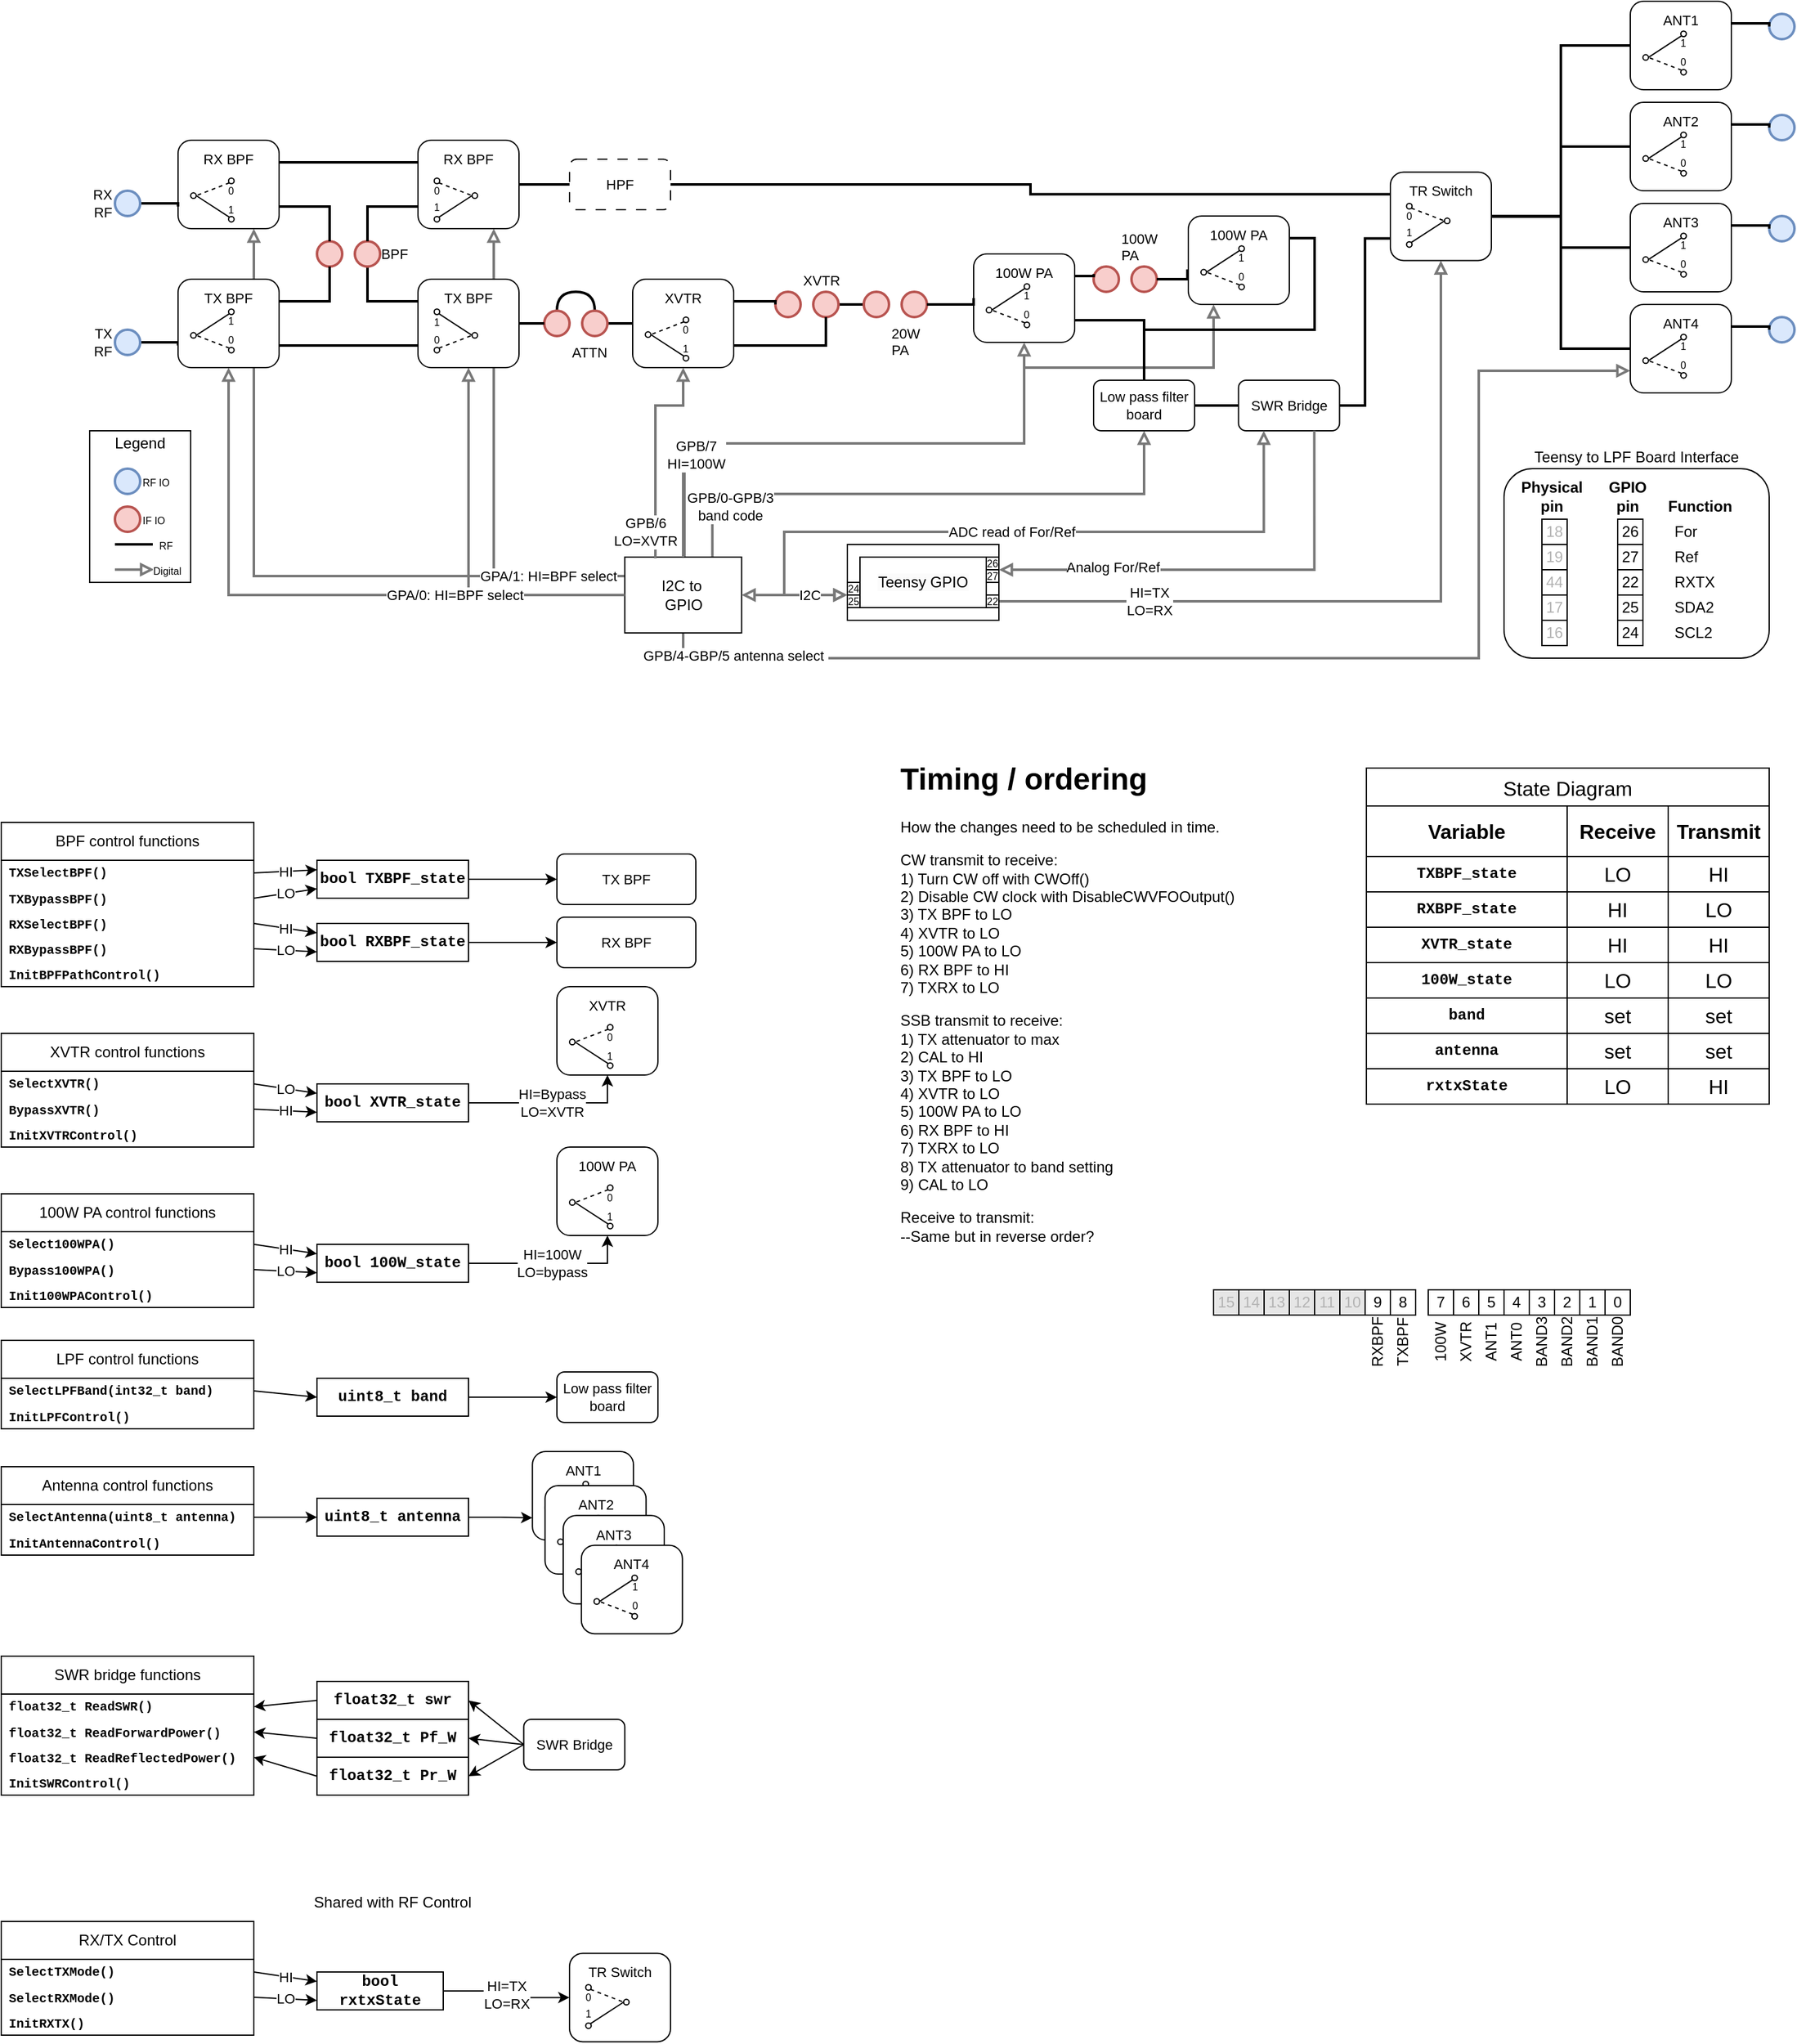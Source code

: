 <mxfile version="26.1.1">
  <diagram name="LPF Board" id="B-j036tHILslb2G_n7PN">
    <mxGraphModel dx="575" dy="332" grid="1" gridSize="10" guides="1" tooltips="1" connect="1" arrows="1" fold="1" page="1" pageScale="1" pageWidth="1654" pageHeight="2336" math="0" shadow="0">
      <root>
        <mxCell id="0" />
        <mxCell id="1" parent="0" />
        <mxCell id="MPSzHl6AMQkyP7CY1vwX-232" value="" style="group;flipV=1;" vertex="1" connectable="0" parent="1">
          <mxGeometry x="470" y="800" width="80" height="70" as="geometry" />
        </mxCell>
        <mxCell id="MPSzHl6AMQkyP7CY1vwX-233" value="&lt;div&gt;&lt;span style=&quot;background-color: light-dark(#ffffff, var(--ge-dark-color, #121212)); color: light-dark(rgb(0, 0, 0), rgb(255, 255, 255));&quot;&gt;XVTR&lt;/span&gt;&lt;/div&gt;&lt;div&gt;&lt;span style=&quot;background-color: light-dark(#ffffff, var(--ge-dark-color, #121212)); color: light-dark(rgb(0, 0, 0), rgb(255, 255, 255));&quot;&gt;&lt;br&gt;&lt;/span&gt;&lt;/div&gt;&lt;div&gt;&lt;span style=&quot;background-color: light-dark(#ffffff, var(--ge-dark-color, #121212)); color: light-dark(rgb(0, 0, 0), rgb(255, 255, 255));&quot;&gt;&lt;br&gt;&lt;/span&gt;&lt;/div&gt;&lt;div&gt;&lt;span style=&quot;background-color: light-dark(#ffffff, var(--ge-dark-color, #121212)); color: light-dark(rgb(0, 0, 0), rgb(255, 255, 255));&quot;&gt;&lt;br&gt;&lt;/span&gt;&lt;/div&gt;" style="rounded=1;whiteSpace=wrap;html=1;fontFamily=Helvetica;fontSize=11;fontColor=default;labelBackgroundColor=default;labelPosition=center;verticalLabelPosition=middle;align=center;verticalAlign=middle;" vertex="1" parent="MPSzHl6AMQkyP7CY1vwX-232">
          <mxGeometry width="80" height="70" as="geometry" />
        </mxCell>
        <mxCell id="MPSzHl6AMQkyP7CY1vwX-234" value="" style="ellipse;whiteSpace=wrap;html=1;aspect=fixed;" vertex="1" parent="MPSzHl6AMQkyP7CY1vwX-232">
          <mxGeometry x="40" y="60.332" width="4.375" height="4.375" as="geometry" />
        </mxCell>
        <mxCell id="MPSzHl6AMQkyP7CY1vwX-235" value="" style="ellipse;whiteSpace=wrap;html=1;aspect=fixed;" vertex="1" parent="MPSzHl6AMQkyP7CY1vwX-232">
          <mxGeometry x="40" y="30.002" width="4.375" height="4.375" as="geometry" />
        </mxCell>
        <mxCell id="MPSzHl6AMQkyP7CY1vwX-236" value="" style="ellipse;whiteSpace=wrap;html=1;aspect=fixed;" vertex="1" parent="MPSzHl6AMQkyP7CY1vwX-232">
          <mxGeometry x="10" y="41.672" width="4.375" height="4.375" as="geometry" />
        </mxCell>
        <mxCell id="MPSzHl6AMQkyP7CY1vwX-237" value="" style="endArrow=none;html=1;rounded=0;entryX=1;entryY=0.5;entryDx=0;entryDy=0;exitX=0;exitY=0;exitDx=0;exitDy=0;" edge="1" parent="MPSzHl6AMQkyP7CY1vwX-232" source="MPSzHl6AMQkyP7CY1vwX-234" target="MPSzHl6AMQkyP7CY1vwX-236">
          <mxGeometry width="50" height="50" relative="1" as="geometry">
            <mxPoint x="-20" y="29.997" as="sourcePoint" />
            <mxPoint x="30" y="88.33" as="targetPoint" />
          </mxGeometry>
        </mxCell>
        <mxCell id="MPSzHl6AMQkyP7CY1vwX-238" value="" style="endArrow=none;html=1;rounded=0;entryX=1;entryY=0.5;entryDx=0;entryDy=0;exitX=0;exitY=1;exitDx=0;exitDy=0;dashed=1;" edge="1" parent="MPSzHl6AMQkyP7CY1vwX-232" source="MPSzHl6AMQkyP7CY1vwX-235" target="MPSzHl6AMQkyP7CY1vwX-236">
          <mxGeometry width="50" height="50" relative="1" as="geometry">
            <mxPoint x="34" y="48.663" as="sourcePoint" />
            <mxPoint x="61" y="32.33" as="targetPoint" />
          </mxGeometry>
        </mxCell>
        <mxCell id="MPSzHl6AMQkyP7CY1vwX-239" value="1" style="text;html=1;align=center;verticalAlign=middle;whiteSpace=wrap;rounded=0;fontSize=8;" vertex="1" parent="MPSzHl6AMQkyP7CY1vwX-232">
          <mxGeometry x="37.19" y="49.663" width="10" height="11.667" as="geometry" />
        </mxCell>
        <mxCell id="MPSzHl6AMQkyP7CY1vwX-240" value="0" style="text;html=1;align=center;verticalAlign=middle;whiteSpace=wrap;rounded=0;fontSize=8;" vertex="1" parent="MPSzHl6AMQkyP7CY1vwX-232">
          <mxGeometry x="37.19" y="34.377" width="10" height="11.667" as="geometry" />
        </mxCell>
        <mxCell id="nqcRDhzoilnJjKWwHqof-358" style="edgeStyle=orthogonalEdgeStyle;rounded=0;orthogonalLoop=1;jettySize=auto;html=1;exitX=1;exitY=0.5;exitDx=0;exitDy=0;entryX=0;entryY=0.5;entryDx=0;entryDy=0;" parent="1" source="nqcRDhzoilnJjKWwHqof-225" target="nqcRDhzoilnJjKWwHqof-357" edge="1">
          <mxGeometry relative="1" as="geometry" />
        </mxCell>
        <mxCell id="nqcRDhzoilnJjKWwHqof-225" value="bool TXBPF_state" style="text;html=1;align=center;verticalAlign=middle;whiteSpace=wrap;rounded=0;fontFamily=Courier New;fontStyle=1;fillColor=none;strokeColor=default;" parent="1" vertex="1">
          <mxGeometry x="280" y="700" width="120" height="30" as="geometry" />
        </mxCell>
        <mxCell id="nqcRDhzoilnJjKWwHqof-360" style="edgeStyle=orthogonalEdgeStyle;rounded=0;orthogonalLoop=1;jettySize=auto;html=1;exitX=1;exitY=0.5;exitDx=0;exitDy=0;entryX=0;entryY=0.5;entryDx=0;entryDy=0;" parent="1" source="nqcRDhzoilnJjKWwHqof-234" target="nqcRDhzoilnJjKWwHqof-359" edge="1">
          <mxGeometry relative="1" as="geometry" />
        </mxCell>
        <mxCell id="nqcRDhzoilnJjKWwHqof-234" value="bool RXBPF_state" style="text;html=1;align=center;verticalAlign=middle;whiteSpace=wrap;rounded=0;fontFamily=Courier New;fontStyle=1;strokeColor=default;" parent="1" vertex="1">
          <mxGeometry x="280" y="750" width="120" height="30" as="geometry" />
        </mxCell>
        <mxCell id="nqcRDhzoilnJjKWwHqof-289" value="BPF control functions" style="swimlane;fontStyle=0;childLayout=stackLayout;horizontal=1;startSize=30;horizontalStack=0;resizeParent=1;resizeParentMax=0;resizeLast=0;collapsible=1;marginBottom=0;whiteSpace=wrap;html=1;" parent="1" vertex="1">
          <mxGeometry x="30" y="670" width="200" height="130" as="geometry" />
        </mxCell>
        <mxCell id="nqcRDhzoilnJjKWwHqof-290" value="TXSelectBPF()" style="text;strokeColor=none;fillColor=none;align=left;verticalAlign=middle;spacingLeft=4;spacingRight=4;overflow=hidden;points=[[0,0.5],[1,0.5]];portConstraint=eastwest;rotatable=0;whiteSpace=wrap;html=1;fontFamily=Courier New;fontSize=10;fontStyle=1" parent="nqcRDhzoilnJjKWwHqof-289" vertex="1">
          <mxGeometry y="30" width="200" height="20" as="geometry" />
        </mxCell>
        <mxCell id="nqcRDhzoilnJjKWwHqof-292" value="&lt;span style=&quot;font-family: &amp;quot;Courier New&amp;quot;; font-size: 10px; font-weight: 700;&quot;&gt;TXBypassBPF()&lt;/span&gt;" style="text;strokeColor=none;fillColor=none;align=left;verticalAlign=middle;spacingLeft=4;spacingRight=4;overflow=hidden;points=[[0,0.5],[1,0.5]];portConstraint=eastwest;rotatable=0;whiteSpace=wrap;html=1;" parent="nqcRDhzoilnJjKWwHqof-289" vertex="1">
          <mxGeometry y="50" width="200" height="20" as="geometry" />
        </mxCell>
        <mxCell id="nqcRDhzoilnJjKWwHqof-293" value="&lt;span style=&quot;font-family: &amp;quot;Courier New&amp;quot;; font-size: 10px; font-weight: 700;&quot;&gt;RXSelectBPF()&lt;/span&gt;" style="text;strokeColor=none;fillColor=none;align=left;verticalAlign=middle;spacingLeft=4;spacingRight=4;overflow=hidden;points=[[0,0.5],[1,0.5]];portConstraint=eastwest;rotatable=0;whiteSpace=wrap;html=1;" parent="nqcRDhzoilnJjKWwHqof-289" vertex="1">
          <mxGeometry y="70" width="200" height="20" as="geometry" />
        </mxCell>
        <mxCell id="nqcRDhzoilnJjKWwHqof-294" value="&lt;span style=&quot;font-family: &amp;quot;Courier New&amp;quot;; font-size: 10px; font-weight: 700;&quot;&gt;RXBypassBPF()&lt;/span&gt;" style="text;strokeColor=none;fillColor=none;align=left;verticalAlign=middle;spacingLeft=4;spacingRight=4;overflow=hidden;points=[[0,0.5],[1,0.5]];portConstraint=eastwest;rotatable=0;whiteSpace=wrap;html=1;" parent="nqcRDhzoilnJjKWwHqof-289" vertex="1">
          <mxGeometry y="90" width="200" height="20" as="geometry" />
        </mxCell>
        <mxCell id="nqcRDhzoilnJjKWwHqof-309" value="&lt;span style=&quot;font-family: &amp;quot;Courier New&amp;quot;; font-size: 10px; font-weight: 700;&quot;&gt;InitBPFPathControl()&lt;/span&gt;" style="text;strokeColor=none;fillColor=none;align=left;verticalAlign=middle;spacingLeft=4;spacingRight=4;overflow=hidden;points=[[0,0.5],[1,0.5]];portConstraint=eastwest;rotatable=0;whiteSpace=wrap;html=1;" parent="nqcRDhzoilnJjKWwHqof-289" vertex="1">
          <mxGeometry y="110" width="200" height="20" as="geometry" />
        </mxCell>
        <mxCell id="nqcRDhzoilnJjKWwHqof-299" value="HI" style="rounded=0;orthogonalLoop=1;jettySize=auto;html=1;exitX=1;exitY=0.5;exitDx=0;exitDy=0;entryX=0;entryY=0.25;entryDx=0;entryDy=0;" parent="1" source="nqcRDhzoilnJjKWwHqof-290" target="nqcRDhzoilnJjKWwHqof-225" edge="1">
          <mxGeometry relative="1" as="geometry" />
        </mxCell>
        <mxCell id="nqcRDhzoilnJjKWwHqof-300" value="LO" style="rounded=0;orthogonalLoop=1;jettySize=auto;html=1;exitX=0;exitY=0.75;exitDx=0;exitDy=0;entryX=1;entryY=0.5;entryDx=0;entryDy=0;startArrow=classic;startFill=1;endArrow=none;" parent="1" source="nqcRDhzoilnJjKWwHqof-225" target="nqcRDhzoilnJjKWwHqof-292" edge="1">
          <mxGeometry relative="1" as="geometry" />
        </mxCell>
        <mxCell id="nqcRDhzoilnJjKWwHqof-301" value="HI" style="rounded=0;orthogonalLoop=1;jettySize=auto;html=1;exitX=1;exitY=0.5;exitDx=0;exitDy=0;entryX=0;entryY=0.25;entryDx=0;entryDy=0;" parent="1" source="nqcRDhzoilnJjKWwHqof-293" target="nqcRDhzoilnJjKWwHqof-234" edge="1">
          <mxGeometry relative="1" as="geometry" />
        </mxCell>
        <mxCell id="nqcRDhzoilnJjKWwHqof-302" value="LO" style="rounded=0;orthogonalLoop=1;jettySize=auto;html=1;exitX=0;exitY=0.75;exitDx=0;exitDy=0;entryX=1;entryY=0.5;entryDx=0;entryDy=0;startArrow=classic;startFill=1;endArrow=none;strokeColor=default;align=center;verticalAlign=middle;fontFamily=Helvetica;fontSize=11;fontColor=default;labelBackgroundColor=default;" parent="1" source="nqcRDhzoilnJjKWwHqof-234" target="nqcRDhzoilnJjKWwHqof-294" edge="1">
          <mxGeometry relative="1" as="geometry" />
        </mxCell>
        <mxCell id="nqcRDhzoilnJjKWwHqof-311" value="" style="group" parent="1" vertex="1" connectable="0">
          <mxGeometry x="1220" y="370" width="210" height="170" as="geometry" />
        </mxCell>
        <mxCell id="nqcRDhzoilnJjKWwHqof-310" value="Teensy to LPF Board Interface" style="rounded=1;whiteSpace=wrap;html=1;labelPosition=center;verticalLabelPosition=top;align=center;verticalAlign=bottom;" parent="nqcRDhzoilnJjKWwHqof-311" vertex="1">
          <mxGeometry y="20" width="210" height="150" as="geometry" />
        </mxCell>
        <mxCell id="nqcRDhzoilnJjKWwHqof-252" value="26" style="rounded=0;whiteSpace=wrap;html=1;" parent="nqcRDhzoilnJjKWwHqof-311" vertex="1">
          <mxGeometry x="90" y="60" width="20" height="20" as="geometry" />
        </mxCell>
        <mxCell id="nqcRDhzoilnJjKWwHqof-256" value="27" style="rounded=0;whiteSpace=wrap;html=1;" parent="nqcRDhzoilnJjKWwHqof-311" vertex="1">
          <mxGeometry x="90" y="80" width="20" height="20" as="geometry" />
        </mxCell>
        <mxCell id="nqcRDhzoilnJjKWwHqof-257" value="GPIO&lt;div&gt;pin&lt;/div&gt;" style="text;html=1;align=center;verticalAlign=middle;whiteSpace=wrap;rounded=0;fontFamily=Helvetica;fontStyle=1" parent="nqcRDhzoilnJjKWwHqof-311" vertex="1">
          <mxGeometry x="72.5" y="32" width="50" height="20" as="geometry" />
        </mxCell>
        <mxCell id="nqcRDhzoilnJjKWwHqof-258" value="22" style="rounded=0;whiteSpace=wrap;html=1;" parent="nqcRDhzoilnJjKWwHqof-311" vertex="1">
          <mxGeometry x="90" y="100" width="20" height="20" as="geometry" />
        </mxCell>
        <mxCell id="nqcRDhzoilnJjKWwHqof-261" value="For" style="text;html=1;align=left;verticalAlign=middle;whiteSpace=wrap;rounded=0;direction=west;horizontal=1;" parent="nqcRDhzoilnJjKWwHqof-311" vertex="1">
          <mxGeometry x="133.25" y="60" width="60" height="20" as="geometry" />
        </mxCell>
        <mxCell id="nqcRDhzoilnJjKWwHqof-262" value="Ref" style="text;html=1;align=left;verticalAlign=middle;whiteSpace=wrap;rounded=0;direction=west;horizontal=1;fontFamily=Helvetica;fontSize=12;fontColor=default;" parent="nqcRDhzoilnJjKWwHqof-311" vertex="1">
          <mxGeometry x="133.25" y="80" width="60" height="20" as="geometry" />
        </mxCell>
        <mxCell id="nqcRDhzoilnJjKWwHqof-263" value="RXTX" style="text;html=1;align=left;verticalAlign=middle;whiteSpace=wrap;rounded=0;direction=west;horizontal=1;" parent="nqcRDhzoilnJjKWwHqof-311" vertex="1">
          <mxGeometry x="133.25" y="100" width="60" height="20" as="geometry" />
        </mxCell>
        <mxCell id="nqcRDhzoilnJjKWwHqof-275" value="25" style="rounded=0;whiteSpace=wrap;html=1;" parent="nqcRDhzoilnJjKWwHqof-311" vertex="1">
          <mxGeometry x="90" y="120" width="20" height="20" as="geometry" />
        </mxCell>
        <mxCell id="nqcRDhzoilnJjKWwHqof-276" value="24" style="rounded=0;whiteSpace=wrap;html=1;" parent="nqcRDhzoilnJjKWwHqof-311" vertex="1">
          <mxGeometry x="90" y="140" width="20" height="20" as="geometry" />
        </mxCell>
        <mxCell id="nqcRDhzoilnJjKWwHqof-277" value="SDA2" style="text;html=1;align=left;verticalAlign=middle;whiteSpace=wrap;rounded=0;direction=west;horizontal=1;" parent="nqcRDhzoilnJjKWwHqof-311" vertex="1">
          <mxGeometry x="133.25" y="120" width="60" height="20" as="geometry" />
        </mxCell>
        <mxCell id="nqcRDhzoilnJjKWwHqof-278" value="SCL2" style="text;html=1;align=left;verticalAlign=middle;whiteSpace=wrap;rounded=0;direction=west;horizontal=1;" parent="nqcRDhzoilnJjKWwHqof-311" vertex="1">
          <mxGeometry x="133.25" y="140" width="60" height="20" as="geometry" />
        </mxCell>
        <mxCell id="nqcRDhzoilnJjKWwHqof-279" value="18" style="rounded=0;whiteSpace=wrap;html=1;strokeColor=default;align=center;verticalAlign=middle;fontFamily=Helvetica;fontSize=12;fontColor=#B3B3B3;fillColor=default;" parent="nqcRDhzoilnJjKWwHqof-311" vertex="1">
          <mxGeometry x="30" y="60" width="20" height="20" as="geometry" />
        </mxCell>
        <mxCell id="nqcRDhzoilnJjKWwHqof-281" value="19" style="rounded=0;whiteSpace=wrap;html=1;strokeColor=default;align=center;verticalAlign=middle;fontFamily=Helvetica;fontSize=12;fontColor=#B3B3B3;fillColor=default;" parent="nqcRDhzoilnJjKWwHqof-311" vertex="1">
          <mxGeometry x="30" y="80" width="20" height="20" as="geometry" />
        </mxCell>
        <mxCell id="nqcRDhzoilnJjKWwHqof-282" value="44" style="rounded=0;whiteSpace=wrap;html=1;strokeColor=default;align=center;verticalAlign=middle;fontFamily=Helvetica;fontSize=12;fontColor=#B3B3B3;fillColor=default;" parent="nqcRDhzoilnJjKWwHqof-311" vertex="1">
          <mxGeometry x="30" y="100" width="20" height="20" as="geometry" />
        </mxCell>
        <mxCell id="nqcRDhzoilnJjKWwHqof-283" value="17" style="rounded=0;whiteSpace=wrap;html=1;strokeColor=default;align=center;verticalAlign=middle;fontFamily=Helvetica;fontSize=12;fontColor=#B3B3B3;fillColor=default;" parent="nqcRDhzoilnJjKWwHqof-311" vertex="1">
          <mxGeometry x="30" y="120" width="20" height="20" as="geometry" />
        </mxCell>
        <mxCell id="nqcRDhzoilnJjKWwHqof-284" value="16" style="rounded=0;whiteSpace=wrap;html=1;strokeColor=default;align=center;verticalAlign=middle;fontFamily=Helvetica;fontSize=12;fontColor=#B3B3B3;fillColor=default;" parent="nqcRDhzoilnJjKWwHqof-311" vertex="1">
          <mxGeometry x="30" y="140" width="20" height="20" as="geometry" />
        </mxCell>
        <mxCell id="nqcRDhzoilnJjKWwHqof-285" value="Physical&lt;div&gt;pin&lt;/div&gt;" style="text;html=1;align=center;verticalAlign=middle;whiteSpace=wrap;rounded=0;fontFamily=Helvetica;fontStyle=1" parent="nqcRDhzoilnJjKWwHqof-311" vertex="1">
          <mxGeometry x="12.5" y="32" width="50" height="20" as="geometry" />
        </mxCell>
        <mxCell id="nqcRDhzoilnJjKWwHqof-286" value="Function" style="text;html=1;align=left;verticalAlign=middle;whiteSpace=wrap;rounded=0;fontFamily=Helvetica;fontStyle=1" parent="nqcRDhzoilnJjKWwHqof-311" vertex="1">
          <mxGeometry x="127.5" y="40" width="70" height="20" as="geometry" />
        </mxCell>
        <mxCell id="nqcRDhzoilnJjKWwHqof-357" value="TX BPF" style="rounded=1;whiteSpace=wrap;html=1;fontFamily=Helvetica;fontSize=11;fontColor=default;labelBackgroundColor=default;" parent="1" vertex="1">
          <mxGeometry x="470" y="695" width="110" height="40" as="geometry" />
        </mxCell>
        <mxCell id="nqcRDhzoilnJjKWwHqof-359" value="RX BPF" style="rounded=1;whiteSpace=wrap;html=1;fontFamily=Helvetica;fontSize=11;fontColor=default;labelBackgroundColor=default;" parent="1" vertex="1">
          <mxGeometry x="470" y="745" width="110" height="40" as="geometry" />
        </mxCell>
        <mxCell id="nqcRDhzoilnJjKWwHqof-400" value="HI=TX&lt;div&gt;LO=RX&lt;/div&gt;" style="edgeStyle=orthogonalEdgeStyle;rounded=0;orthogonalLoop=1;jettySize=auto;html=1;exitX=1;exitY=0.5;exitDx=0;exitDy=0;entryX=0;entryY=0.5;entryDx=0;entryDy=0;" parent="1" source="nqcRDhzoilnJjKWwHqof-399" target="MPSzHl6AMQkyP7CY1vwX-312" edge="1">
          <mxGeometry relative="1" as="geometry">
            <mxPoint x="509.5" y="1570" as="targetPoint" />
          </mxGeometry>
        </mxCell>
        <mxCell id="nqcRDhzoilnJjKWwHqof-399" value="bool rxtxState" style="text;html=1;align=center;verticalAlign=middle;whiteSpace=wrap;rounded=0;fontFamily=Courier New;fontStyle=1;strokeColor=default;" parent="1" vertex="1">
          <mxGeometry x="280" y="1580" width="100" height="30" as="geometry" />
        </mxCell>
        <mxCell id="nqcRDhzoilnJjKWwHqof-401" value="RX/TX Control" style="swimlane;fontStyle=0;childLayout=stackLayout;horizontal=1;startSize=30;horizontalStack=0;resizeParent=1;resizeParentMax=0;resizeLast=0;collapsible=1;marginBottom=0;whiteSpace=wrap;html=1;" parent="1" vertex="1">
          <mxGeometry x="30" y="1540" width="200" height="90" as="geometry" />
        </mxCell>
        <mxCell id="nqcRDhzoilnJjKWwHqof-402" value="SelectTXMode()" style="text;strokeColor=none;fillColor=none;align=left;verticalAlign=middle;spacingLeft=4;spacingRight=4;overflow=hidden;points=[[0,0.5],[1,0.5]];portConstraint=eastwest;rotatable=0;whiteSpace=wrap;html=1;fontFamily=Courier New;fontSize=10;fontStyle=1" parent="nqcRDhzoilnJjKWwHqof-401" vertex="1">
          <mxGeometry y="30" width="200" height="20" as="geometry" />
        </mxCell>
        <mxCell id="nqcRDhzoilnJjKWwHqof-403" value="&lt;span style=&quot;font-family: &amp;quot;Courier New&amp;quot;; font-size: 10px; font-weight: 700;&quot;&gt;SelectRXMode()&lt;/span&gt;" style="text;strokeColor=none;fillColor=none;align=left;verticalAlign=middle;spacingLeft=4;spacingRight=4;overflow=hidden;points=[[0,0.5],[1,0.5]];portConstraint=eastwest;rotatable=0;whiteSpace=wrap;html=1;" parent="nqcRDhzoilnJjKWwHqof-401" vertex="1">
          <mxGeometry y="50" width="200" height="20" as="geometry" />
        </mxCell>
        <mxCell id="nqcRDhzoilnJjKWwHqof-408" value="&lt;span style=&quot;font-family: &amp;quot;Courier New&amp;quot;; font-size: 10px; font-weight: 700;&quot;&gt;InitRXTX()&lt;/span&gt;" style="text;strokeColor=none;fillColor=none;align=left;verticalAlign=middle;spacingLeft=4;spacingRight=4;overflow=hidden;points=[[0,0.5],[1,0.5]];portConstraint=eastwest;rotatable=0;whiteSpace=wrap;html=1;" parent="nqcRDhzoilnJjKWwHqof-401" vertex="1">
          <mxGeometry y="70" width="200" height="20" as="geometry" />
        </mxCell>
        <mxCell id="nqcRDhzoilnJjKWwHqof-409" value="HI" style="rounded=0;orthogonalLoop=1;jettySize=auto;html=1;exitX=1;exitY=0.5;exitDx=0;exitDy=0;entryX=0;entryY=0.25;entryDx=0;entryDy=0;" parent="1" source="nqcRDhzoilnJjKWwHqof-402" target="nqcRDhzoilnJjKWwHqof-399" edge="1">
          <mxGeometry relative="1" as="geometry" />
        </mxCell>
        <mxCell id="nqcRDhzoilnJjKWwHqof-410" value="LO" style="rounded=0;orthogonalLoop=1;jettySize=auto;html=1;exitX=1;exitY=0.5;exitDx=0;exitDy=0;entryX=0;entryY=0.75;entryDx=0;entryDy=0;" parent="1" source="nqcRDhzoilnJjKWwHqof-403" target="nqcRDhzoilnJjKWwHqof-399" edge="1">
          <mxGeometry relative="1" as="geometry" />
        </mxCell>
        <mxCell id="nqcRDhzoilnJjKWwHqof-411" value="XVTR control functions" style="swimlane;fontStyle=0;childLayout=stackLayout;horizontal=1;startSize=30;horizontalStack=0;resizeParent=1;resizeParentMax=0;resizeLast=0;collapsible=1;marginBottom=0;whiteSpace=wrap;html=1;" parent="1" vertex="1">
          <mxGeometry x="30" y="837" width="200" height="90" as="geometry" />
        </mxCell>
        <mxCell id="nqcRDhzoilnJjKWwHqof-412" value="SelectXVTR()" style="text;strokeColor=none;fillColor=none;align=left;verticalAlign=middle;spacingLeft=4;spacingRight=4;overflow=hidden;points=[[0,0.5],[1,0.5]];portConstraint=eastwest;rotatable=0;whiteSpace=wrap;html=1;fontFamily=Courier New;fontSize=10;fontStyle=1" parent="nqcRDhzoilnJjKWwHqof-411" vertex="1">
          <mxGeometry y="30" width="200" height="20" as="geometry" />
        </mxCell>
        <mxCell id="nqcRDhzoilnJjKWwHqof-413" value="&lt;span style=&quot;font-family: &amp;quot;Courier New&amp;quot;; font-size: 10px; font-weight: 700;&quot;&gt;BypassXVTR()&lt;/span&gt;" style="text;strokeColor=none;fillColor=none;align=left;verticalAlign=middle;spacingLeft=4;spacingRight=4;overflow=hidden;points=[[0,0.5],[1,0.5]];portConstraint=eastwest;rotatable=0;whiteSpace=wrap;html=1;" parent="nqcRDhzoilnJjKWwHqof-411" vertex="1">
          <mxGeometry y="50" width="200" height="20" as="geometry" />
        </mxCell>
        <mxCell id="nqcRDhzoilnJjKWwHqof-414" value="&lt;span style=&quot;font-family: &amp;quot;Courier New&amp;quot;; font-size: 10px; font-weight: 700;&quot;&gt;InitXVTRControl()&lt;/span&gt;" style="text;strokeColor=none;fillColor=none;align=left;verticalAlign=middle;spacingLeft=4;spacingRight=4;overflow=hidden;points=[[0,0.5],[1,0.5]];portConstraint=eastwest;rotatable=0;whiteSpace=wrap;html=1;" parent="nqcRDhzoilnJjKWwHqof-411" vertex="1">
          <mxGeometry y="70" width="200" height="20" as="geometry" />
        </mxCell>
        <mxCell id="nqcRDhzoilnJjKWwHqof-426" value="HI=Bypass&lt;div&gt;LO=XVTR&lt;/div&gt;" style="edgeStyle=orthogonalEdgeStyle;rounded=0;orthogonalLoop=1;jettySize=auto;html=1;exitX=1;exitY=0.5;exitDx=0;exitDy=0;entryX=0.5;entryY=1;entryDx=0;entryDy=0;" parent="1" source="nqcRDhzoilnJjKWwHqof-415" target="MPSzHl6AMQkyP7CY1vwX-233" edge="1">
          <mxGeometry relative="1" as="geometry">
            <mxPoint x="510" y="870.0" as="targetPoint" />
          </mxGeometry>
        </mxCell>
        <mxCell id="nqcRDhzoilnJjKWwHqof-415" value="bool XVTR_state" style="text;html=1;align=center;verticalAlign=middle;whiteSpace=wrap;rounded=0;fontFamily=Courier New;fontStyle=1;strokeColor=default;" parent="1" vertex="1">
          <mxGeometry x="280" y="877" width="120" height="30" as="geometry" />
        </mxCell>
        <mxCell id="nqcRDhzoilnJjKWwHqof-427" value="LO" style="rounded=0;orthogonalLoop=1;jettySize=auto;html=1;exitX=1;exitY=0.5;exitDx=0;exitDy=0;entryX=0;entryY=0.25;entryDx=0;entryDy=0;" parent="1" source="nqcRDhzoilnJjKWwHqof-412" target="nqcRDhzoilnJjKWwHqof-415" edge="1">
          <mxGeometry relative="1" as="geometry" />
        </mxCell>
        <mxCell id="nqcRDhzoilnJjKWwHqof-428" value="HI" style="rounded=0;orthogonalLoop=1;jettySize=auto;html=1;exitX=1;exitY=0.5;exitDx=0;exitDy=0;entryX=0;entryY=0.75;entryDx=0;entryDy=0;" parent="1" source="nqcRDhzoilnJjKWwHqof-413" target="nqcRDhzoilnJjKWwHqof-415" edge="1">
          <mxGeometry relative="1" as="geometry" />
        </mxCell>
        <mxCell id="nqcRDhzoilnJjKWwHqof-479" value="State Diagram" style="shape=table;startSize=30;container=1;collapsible=0;childLayout=tableLayout;strokeColor=default;fontSize=16;" parent="1" vertex="1">
          <mxGeometry x="1111" y="627" width="319" height="266" as="geometry" />
        </mxCell>
        <mxCell id="nqcRDhzoilnJjKWwHqof-480" value="" style="shape=tableRow;horizontal=0;startSize=0;swimlaneHead=0;swimlaneBody=0;strokeColor=inherit;top=0;left=0;bottom=0;right=0;collapsible=0;dropTarget=0;fillColor=none;points=[[0,0.5],[1,0.5]];portConstraint=eastwest;fontSize=16;" parent="nqcRDhzoilnJjKWwHqof-479" vertex="1">
          <mxGeometry y="30" width="319" height="40" as="geometry" />
        </mxCell>
        <mxCell id="nqcRDhzoilnJjKWwHqof-481" value="Variable" style="shape=partialRectangle;html=1;whiteSpace=wrap;connectable=0;strokeColor=inherit;overflow=hidden;fillColor=none;top=0;left=0;bottom=0;right=0;pointerEvents=1;fontSize=16;fontStyle=1" parent="nqcRDhzoilnJjKWwHqof-480" vertex="1">
          <mxGeometry width="159" height="40" as="geometry">
            <mxRectangle width="159" height="40" as="alternateBounds" />
          </mxGeometry>
        </mxCell>
        <mxCell id="nqcRDhzoilnJjKWwHqof-482" value="Receive" style="shape=partialRectangle;html=1;whiteSpace=wrap;connectable=0;strokeColor=inherit;overflow=hidden;fillColor=none;top=0;left=0;bottom=0;right=0;pointerEvents=1;fontSize=16;fontStyle=1" parent="nqcRDhzoilnJjKWwHqof-480" vertex="1">
          <mxGeometry x="159" width="80" height="40" as="geometry">
            <mxRectangle width="80" height="40" as="alternateBounds" />
          </mxGeometry>
        </mxCell>
        <mxCell id="nqcRDhzoilnJjKWwHqof-483" value="Transmit" style="shape=partialRectangle;html=1;whiteSpace=wrap;connectable=0;strokeColor=inherit;overflow=hidden;fillColor=none;top=0;left=0;bottom=0;right=0;pointerEvents=1;fontSize=16;fontStyle=1" parent="nqcRDhzoilnJjKWwHqof-480" vertex="1">
          <mxGeometry x="239" width="80" height="40" as="geometry">
            <mxRectangle width="80" height="40" as="alternateBounds" />
          </mxGeometry>
        </mxCell>
        <mxCell id="nqcRDhzoilnJjKWwHqof-484" value="" style="shape=tableRow;horizontal=0;startSize=0;swimlaneHead=0;swimlaneBody=0;strokeColor=inherit;top=0;left=0;bottom=0;right=0;collapsible=0;dropTarget=0;fillColor=none;points=[[0,0.5],[1,0.5]];portConstraint=eastwest;fontSize=16;" parent="nqcRDhzoilnJjKWwHqof-479" vertex="1">
          <mxGeometry y="70" width="319" height="28" as="geometry" />
        </mxCell>
        <mxCell id="nqcRDhzoilnJjKWwHqof-485" value="TXBPF_state" style="shape=partialRectangle;html=1;whiteSpace=wrap;connectable=0;strokeColor=inherit;overflow=hidden;fillColor=none;top=0;left=0;bottom=0;right=0;pointerEvents=1;fontSize=12;fontFamily=Courier New;fontStyle=1" parent="nqcRDhzoilnJjKWwHqof-484" vertex="1">
          <mxGeometry width="159" height="28" as="geometry">
            <mxRectangle width="159" height="28" as="alternateBounds" />
          </mxGeometry>
        </mxCell>
        <mxCell id="nqcRDhzoilnJjKWwHqof-486" value="LO" style="shape=partialRectangle;html=1;whiteSpace=wrap;connectable=0;strokeColor=inherit;overflow=hidden;fillColor=none;top=0;left=0;bottom=0;right=0;pointerEvents=1;fontSize=16;" parent="nqcRDhzoilnJjKWwHqof-484" vertex="1">
          <mxGeometry x="159" width="80" height="28" as="geometry">
            <mxRectangle width="80" height="28" as="alternateBounds" />
          </mxGeometry>
        </mxCell>
        <mxCell id="nqcRDhzoilnJjKWwHqof-487" value="HI" style="shape=partialRectangle;html=1;whiteSpace=wrap;connectable=0;strokeColor=inherit;overflow=hidden;fillColor=none;top=0;left=0;bottom=0;right=0;pointerEvents=1;fontSize=16;" parent="nqcRDhzoilnJjKWwHqof-484" vertex="1">
          <mxGeometry x="239" width="80" height="28" as="geometry">
            <mxRectangle width="80" height="28" as="alternateBounds" />
          </mxGeometry>
        </mxCell>
        <mxCell id="nqcRDhzoilnJjKWwHqof-525" value="" style="shape=tableRow;horizontal=0;startSize=0;swimlaneHead=0;swimlaneBody=0;strokeColor=inherit;top=0;left=0;bottom=0;right=0;collapsible=0;dropTarget=0;fillColor=none;points=[[0,0.5],[1,0.5]];portConstraint=eastwest;fontSize=16;" parent="nqcRDhzoilnJjKWwHqof-479" vertex="1">
          <mxGeometry y="98" width="319" height="28" as="geometry" />
        </mxCell>
        <mxCell id="nqcRDhzoilnJjKWwHqof-526" value="RXBPF_state" style="shape=partialRectangle;html=1;whiteSpace=wrap;connectable=0;strokeColor=inherit;overflow=hidden;fillColor=none;top=0;left=0;bottom=0;right=0;pointerEvents=1;fontSize=12;fontFamily=Courier New;fontStyle=1" parent="nqcRDhzoilnJjKWwHqof-525" vertex="1">
          <mxGeometry width="159" height="28" as="geometry">
            <mxRectangle width="159" height="28" as="alternateBounds" />
          </mxGeometry>
        </mxCell>
        <mxCell id="nqcRDhzoilnJjKWwHqof-527" value="HI" style="shape=partialRectangle;html=1;whiteSpace=wrap;connectable=0;strokeColor=inherit;overflow=hidden;fillColor=none;top=0;left=0;bottom=0;right=0;pointerEvents=1;fontSize=16;" parent="nqcRDhzoilnJjKWwHqof-525" vertex="1">
          <mxGeometry x="159" width="80" height="28" as="geometry">
            <mxRectangle width="80" height="28" as="alternateBounds" />
          </mxGeometry>
        </mxCell>
        <mxCell id="nqcRDhzoilnJjKWwHqof-528" value="LO" style="shape=partialRectangle;html=1;whiteSpace=wrap;connectable=0;strokeColor=inherit;overflow=hidden;fillColor=none;top=0;left=0;bottom=0;right=0;pointerEvents=1;fontSize=16;" parent="nqcRDhzoilnJjKWwHqof-525" vertex="1">
          <mxGeometry x="239" width="80" height="28" as="geometry">
            <mxRectangle width="80" height="28" as="alternateBounds" />
          </mxGeometry>
        </mxCell>
        <mxCell id="nqcRDhzoilnJjKWwHqof-530" value="" style="shape=tableRow;horizontal=0;startSize=0;swimlaneHead=0;swimlaneBody=0;strokeColor=inherit;top=0;left=0;bottom=0;right=0;collapsible=0;dropTarget=0;fillColor=none;points=[[0,0.5],[1,0.5]];portConstraint=eastwest;fontSize=16;" parent="nqcRDhzoilnJjKWwHqof-479" vertex="1">
          <mxGeometry y="126" width="319" height="28" as="geometry" />
        </mxCell>
        <mxCell id="nqcRDhzoilnJjKWwHqof-531" value="XVTR_state" style="shape=partialRectangle;html=1;whiteSpace=wrap;connectable=0;strokeColor=inherit;overflow=hidden;fillColor=none;top=0;left=0;bottom=0;right=0;pointerEvents=1;fontSize=12;fontFamily=Courier New;fontStyle=1" parent="nqcRDhzoilnJjKWwHqof-530" vertex="1">
          <mxGeometry width="159" height="28" as="geometry">
            <mxRectangle width="159" height="28" as="alternateBounds" />
          </mxGeometry>
        </mxCell>
        <mxCell id="nqcRDhzoilnJjKWwHqof-532" value="HI" style="shape=partialRectangle;html=1;whiteSpace=wrap;connectable=0;strokeColor=inherit;overflow=hidden;fillColor=none;top=0;left=0;bottom=0;right=0;pointerEvents=1;fontSize=16;" parent="nqcRDhzoilnJjKWwHqof-530" vertex="1">
          <mxGeometry x="159" width="80" height="28" as="geometry">
            <mxRectangle width="80" height="28" as="alternateBounds" />
          </mxGeometry>
        </mxCell>
        <mxCell id="nqcRDhzoilnJjKWwHqof-533" value="HI" style="shape=partialRectangle;html=1;whiteSpace=wrap;connectable=0;strokeColor=inherit;overflow=hidden;fillColor=none;top=0;left=0;bottom=0;right=0;pointerEvents=1;fontSize=16;" parent="nqcRDhzoilnJjKWwHqof-530" vertex="1">
          <mxGeometry x="239" width="80" height="28" as="geometry">
            <mxRectangle width="80" height="28" as="alternateBounds" />
          </mxGeometry>
        </mxCell>
        <mxCell id="nqcRDhzoilnJjKWwHqof-535" value="" style="shape=tableRow;horizontal=0;startSize=0;swimlaneHead=0;swimlaneBody=0;strokeColor=inherit;top=0;left=0;bottom=0;right=0;collapsible=0;dropTarget=0;fillColor=none;points=[[0,0.5],[1,0.5]];portConstraint=eastwest;fontSize=16;" parent="nqcRDhzoilnJjKWwHqof-479" vertex="1">
          <mxGeometry y="154" width="319" height="28" as="geometry" />
        </mxCell>
        <mxCell id="nqcRDhzoilnJjKWwHqof-536" value="100W_state" style="shape=partialRectangle;html=1;whiteSpace=wrap;connectable=0;strokeColor=inherit;overflow=hidden;fillColor=none;top=0;left=0;bottom=0;right=0;pointerEvents=1;fontSize=12;fontFamily=Courier New;fontStyle=1" parent="nqcRDhzoilnJjKWwHqof-535" vertex="1">
          <mxGeometry width="159" height="28" as="geometry">
            <mxRectangle width="159" height="28" as="alternateBounds" />
          </mxGeometry>
        </mxCell>
        <mxCell id="nqcRDhzoilnJjKWwHqof-537" value="LO" style="shape=partialRectangle;html=1;whiteSpace=wrap;connectable=0;strokeColor=inherit;overflow=hidden;fillColor=none;top=0;left=0;bottom=0;right=0;pointerEvents=1;fontSize=16;" parent="nqcRDhzoilnJjKWwHqof-535" vertex="1">
          <mxGeometry x="159" width="80" height="28" as="geometry">
            <mxRectangle width="80" height="28" as="alternateBounds" />
          </mxGeometry>
        </mxCell>
        <mxCell id="nqcRDhzoilnJjKWwHqof-538" value="LO" style="shape=partialRectangle;html=1;whiteSpace=wrap;connectable=0;strokeColor=inherit;overflow=hidden;fillColor=none;top=0;left=0;bottom=0;right=0;pointerEvents=1;fontSize=16;" parent="nqcRDhzoilnJjKWwHqof-535" vertex="1">
          <mxGeometry x="239" width="80" height="28" as="geometry">
            <mxRectangle width="80" height="28" as="alternateBounds" />
          </mxGeometry>
        </mxCell>
        <mxCell id="nqcRDhzoilnJjKWwHqof-540" value="" style="shape=tableRow;horizontal=0;startSize=0;swimlaneHead=0;swimlaneBody=0;strokeColor=inherit;top=0;left=0;bottom=0;right=0;collapsible=0;dropTarget=0;fillColor=none;points=[[0,0.5],[1,0.5]];portConstraint=eastwest;fontSize=16;" parent="nqcRDhzoilnJjKWwHqof-479" vertex="1">
          <mxGeometry y="182" width="319" height="28" as="geometry" />
        </mxCell>
        <mxCell id="nqcRDhzoilnJjKWwHqof-541" value="band" style="shape=partialRectangle;html=1;whiteSpace=wrap;connectable=0;strokeColor=inherit;overflow=hidden;fillColor=none;top=0;left=0;bottom=0;right=0;pointerEvents=1;fontSize=12;fontFamily=Courier New;fontStyle=1" parent="nqcRDhzoilnJjKWwHqof-540" vertex="1">
          <mxGeometry width="159" height="28" as="geometry">
            <mxRectangle width="159" height="28" as="alternateBounds" />
          </mxGeometry>
        </mxCell>
        <mxCell id="nqcRDhzoilnJjKWwHqof-542" value="set" style="shape=partialRectangle;html=1;whiteSpace=wrap;connectable=0;strokeColor=inherit;overflow=hidden;fillColor=none;top=0;left=0;bottom=0;right=0;pointerEvents=1;fontSize=16;" parent="nqcRDhzoilnJjKWwHqof-540" vertex="1">
          <mxGeometry x="159" width="80" height="28" as="geometry">
            <mxRectangle width="80" height="28" as="alternateBounds" />
          </mxGeometry>
        </mxCell>
        <mxCell id="nqcRDhzoilnJjKWwHqof-543" value="set" style="shape=partialRectangle;html=1;whiteSpace=wrap;connectable=0;strokeColor=inherit;overflow=hidden;fillColor=none;top=0;left=0;bottom=0;right=0;pointerEvents=1;fontSize=16;" parent="nqcRDhzoilnJjKWwHqof-540" vertex="1">
          <mxGeometry x="239" width="80" height="28" as="geometry">
            <mxRectangle width="80" height="28" as="alternateBounds" />
          </mxGeometry>
        </mxCell>
        <mxCell id="nqcRDhzoilnJjKWwHqof-545" value="" style="shape=tableRow;horizontal=0;startSize=0;swimlaneHead=0;swimlaneBody=0;strokeColor=inherit;top=0;left=0;bottom=0;right=0;collapsible=0;dropTarget=0;fillColor=none;points=[[0,0.5],[1,0.5]];portConstraint=eastwest;fontSize=16;" parent="nqcRDhzoilnJjKWwHqof-479" vertex="1">
          <mxGeometry y="210" width="319" height="28" as="geometry" />
        </mxCell>
        <mxCell id="nqcRDhzoilnJjKWwHqof-546" value="antenna" style="shape=partialRectangle;html=1;whiteSpace=wrap;connectable=0;strokeColor=inherit;overflow=hidden;fillColor=none;top=0;left=0;bottom=0;right=0;pointerEvents=1;fontSize=12;fontFamily=Courier New;fontStyle=1" parent="nqcRDhzoilnJjKWwHqof-545" vertex="1">
          <mxGeometry width="159" height="28" as="geometry">
            <mxRectangle width="159" height="28" as="alternateBounds" />
          </mxGeometry>
        </mxCell>
        <mxCell id="nqcRDhzoilnJjKWwHqof-547" value="set" style="shape=partialRectangle;html=1;whiteSpace=wrap;connectable=0;strokeColor=inherit;overflow=hidden;fillColor=none;top=0;left=0;bottom=0;right=0;pointerEvents=1;fontSize=16;" parent="nqcRDhzoilnJjKWwHqof-545" vertex="1">
          <mxGeometry x="159" width="80" height="28" as="geometry">
            <mxRectangle width="80" height="28" as="alternateBounds" />
          </mxGeometry>
        </mxCell>
        <mxCell id="nqcRDhzoilnJjKWwHqof-548" value="set" style="shape=partialRectangle;html=1;whiteSpace=wrap;connectable=0;strokeColor=inherit;overflow=hidden;fillColor=none;top=0;left=0;bottom=0;right=0;pointerEvents=1;fontSize=16;" parent="nqcRDhzoilnJjKWwHqof-545" vertex="1">
          <mxGeometry x="239" width="80" height="28" as="geometry">
            <mxRectangle width="80" height="28" as="alternateBounds" />
          </mxGeometry>
        </mxCell>
        <mxCell id="nqcRDhzoilnJjKWwHqof-565" value="" style="shape=tableRow;horizontal=0;startSize=0;swimlaneHead=0;swimlaneBody=0;strokeColor=inherit;top=0;left=0;bottom=0;right=0;collapsible=0;dropTarget=0;fillColor=none;points=[[0,0.5],[1,0.5]];portConstraint=eastwest;fontSize=16;" parent="nqcRDhzoilnJjKWwHqof-479" vertex="1">
          <mxGeometry y="238" width="319" height="28" as="geometry" />
        </mxCell>
        <mxCell id="nqcRDhzoilnJjKWwHqof-566" value="rxtxState" style="shape=partialRectangle;html=1;whiteSpace=wrap;connectable=0;strokeColor=inherit;overflow=hidden;fillColor=none;top=0;left=0;bottom=0;right=0;pointerEvents=1;fontSize=12;fontFamily=Courier New;fontStyle=1" parent="nqcRDhzoilnJjKWwHqof-565" vertex="1">
          <mxGeometry width="159" height="28" as="geometry">
            <mxRectangle width="159" height="28" as="alternateBounds" />
          </mxGeometry>
        </mxCell>
        <mxCell id="nqcRDhzoilnJjKWwHqof-567" value="LO" style="shape=partialRectangle;html=1;whiteSpace=wrap;connectable=0;strokeColor=inherit;overflow=hidden;fillColor=none;top=0;left=0;bottom=0;right=0;pointerEvents=1;fontSize=16;" parent="nqcRDhzoilnJjKWwHqof-565" vertex="1">
          <mxGeometry x="159" width="80" height="28" as="geometry">
            <mxRectangle width="80" height="28" as="alternateBounds" />
          </mxGeometry>
        </mxCell>
        <mxCell id="nqcRDhzoilnJjKWwHqof-568" value="HI" style="shape=partialRectangle;html=1;whiteSpace=wrap;connectable=0;strokeColor=inherit;overflow=hidden;fillColor=none;top=0;left=0;bottom=0;right=0;pointerEvents=1;fontSize=16;" parent="nqcRDhzoilnJjKWwHqof-565" vertex="1">
          <mxGeometry x="239" width="80" height="28" as="geometry">
            <mxRectangle width="80" height="28" as="alternateBounds" />
          </mxGeometry>
        </mxCell>
        <mxCell id="MPSzHl6AMQkyP7CY1vwX-208" style="edgeStyle=orthogonalEdgeStyle;rounded=0;orthogonalLoop=1;jettySize=auto;html=1;exitX=0;exitY=0.5;exitDx=0;exitDy=0;entryX=0.5;entryY=1;entryDx=0;entryDy=0;strokeColor=light-dark(#787878, #ededed);strokeWidth=2;align=center;verticalAlign=middle;fontFamily=Helvetica;fontSize=11;fontColor=default;labelBackgroundColor=default;startArrow=none;startFill=0;endArrow=block;endFill=0;" edge="1" parent="1" source="nqcRDhzoilnJjKWwHqof-41" target="MPSzHl6AMQkyP7CY1vwX-12">
          <mxGeometry relative="1" as="geometry" />
        </mxCell>
        <mxCell id="MPSzHl6AMQkyP7CY1vwX-209" style="edgeStyle=orthogonalEdgeStyle;rounded=0;orthogonalLoop=1;jettySize=auto;html=1;exitX=0;exitY=0.25;exitDx=0;exitDy=0;entryX=0.75;entryY=1;entryDx=0;entryDy=0;strokeColor=light-dark(#787878, #ededed);strokeWidth=2;align=center;verticalAlign=middle;fontFamily=Helvetica;fontSize=11;fontColor=default;labelBackgroundColor=default;startArrow=none;startFill=0;endArrow=block;endFill=0;" edge="1" parent="1" source="nqcRDhzoilnJjKWwHqof-41" target="MPSzHl6AMQkyP7CY1vwX-29">
          <mxGeometry relative="1" as="geometry" />
        </mxCell>
        <mxCell id="MPSzHl6AMQkyP7CY1vwX-210" style="edgeStyle=orthogonalEdgeStyle;rounded=0;orthogonalLoop=1;jettySize=auto;html=1;exitX=0;exitY=0.25;exitDx=0;exitDy=0;entryX=0.75;entryY=1;entryDx=0;entryDy=0;strokeColor=light-dark(#787878, #ededed);strokeWidth=2;align=center;verticalAlign=middle;fontFamily=Helvetica;fontSize=11;fontColor=default;labelBackgroundColor=default;startArrow=none;startFill=0;endArrow=block;endFill=0;" edge="1" parent="1" source="nqcRDhzoilnJjKWwHqof-41" target="MPSzHl6AMQkyP7CY1vwX-46">
          <mxGeometry relative="1" as="geometry" />
        </mxCell>
        <mxCell id="MPSzHl6AMQkyP7CY1vwX-211" value="GPA/1: HI=BPF select" style="edgeLabel;html=1;align=center;verticalAlign=middle;resizable=0;points=[];" vertex="1" connectable="0" parent="MPSzHl6AMQkyP7CY1vwX-210">
          <mxGeometry x="-0.648" y="-1" relative="1" as="geometry">
            <mxPoint x="5" y="1" as="offset" />
          </mxGeometry>
        </mxCell>
        <mxCell id="MPSzHl6AMQkyP7CY1vwX-214" style="edgeStyle=orthogonalEdgeStyle;rounded=0;orthogonalLoop=1;jettySize=auto;html=1;exitX=0.5;exitY=0;exitDx=0;exitDy=0;entryX=0.25;entryY=1;entryDx=0;entryDy=0;strokeColor=light-dark(#787878, #ededed);strokeWidth=2;align=center;verticalAlign=middle;fontFamily=Helvetica;fontSize=11;fontColor=default;labelBackgroundColor=default;startArrow=none;startFill=0;endArrow=block;endFill=0;" edge="1" parent="1" source="nqcRDhzoilnJjKWwHqof-41" target="MPSzHl6AMQkyP7CY1vwX-191">
          <mxGeometry relative="1" as="geometry">
            <Array as="points">
              <mxPoint x="571" y="460" />
              <mxPoint x="571" y="370" />
              <mxPoint x="840" y="370" />
              <mxPoint x="840" y="310" />
              <mxPoint x="990" y="310" />
            </Array>
          </mxGeometry>
        </mxCell>
        <mxCell id="MPSzHl6AMQkyP7CY1vwX-222" style="edgeStyle=orthogonalEdgeStyle;rounded=0;orthogonalLoop=1;jettySize=auto;html=1;exitX=0.75;exitY=0;exitDx=0;exitDy=0;entryX=0.5;entryY=1;entryDx=0;entryDy=0;strokeColor=light-dark(#787878, #ededed);strokeWidth=2;align=center;verticalAlign=middle;fontFamily=Helvetica;fontSize=11;fontColor=default;labelBackgroundColor=default;startArrow=none;startFill=0;endArrow=block;endFill=0;" edge="1" parent="1" source="nqcRDhzoilnJjKWwHqof-41" target="MPSzHl6AMQkyP7CY1vwX-219">
          <mxGeometry relative="1" as="geometry" />
        </mxCell>
        <mxCell id="MPSzHl6AMQkyP7CY1vwX-223" value="GPB/0-GPB/3&lt;div&gt;band code&lt;/div&gt;" style="edgeLabel;html=1;align=center;verticalAlign=middle;resizable=0;points=[];" vertex="1" connectable="0" parent="MPSzHl6AMQkyP7CY1vwX-222">
          <mxGeometry x="-0.819" relative="1" as="geometry">
            <mxPoint x="14" as="offset" />
          </mxGeometry>
        </mxCell>
        <mxCell id="MPSzHl6AMQkyP7CY1vwX-224" style="edgeStyle=orthogonalEdgeStyle;rounded=0;orthogonalLoop=1;jettySize=auto;html=1;exitX=0.5;exitY=1;exitDx=0;exitDy=0;entryX=0;entryY=0.75;entryDx=0;entryDy=0;strokeColor=light-dark(#787878, #ededed);strokeWidth=2;align=center;verticalAlign=middle;fontFamily=Helvetica;fontSize=11;fontColor=default;labelBackgroundColor=default;startFill=0;endArrow=block;startArrow=none;endFill=0;" edge="1" parent="1" source="nqcRDhzoilnJjKWwHqof-41" target="MPSzHl6AMQkyP7CY1vwX-114">
          <mxGeometry relative="1" as="geometry">
            <Array as="points">
              <mxPoint x="570" y="540" />
              <mxPoint x="1200" y="540" />
              <mxPoint x="1200" y="312" />
            </Array>
          </mxGeometry>
        </mxCell>
        <mxCell id="MPSzHl6AMQkyP7CY1vwX-225" value="GPB/4-GBP/5 antenna select&amp;nbsp;" style="edgeLabel;html=1;align=center;verticalAlign=middle;resizable=0;points=[];" vertex="1" connectable="0" parent="MPSzHl6AMQkyP7CY1vwX-224">
          <mxGeometry x="-0.907" y="2" relative="1" as="geometry">
            <mxPoint x="14" as="offset" />
          </mxGeometry>
        </mxCell>
        <mxCell id="nqcRDhzoilnJjKWwHqof-41" value="I2C to&amp;nbsp;&lt;div&gt;GPIO&lt;/div&gt;" style="rounded=0;whiteSpace=wrap;html=1;" parent="1" vertex="1">
          <mxGeometry x="523.75" y="460" width="92.5" height="60" as="geometry" />
        </mxCell>
        <mxCell id="nqcRDhzoilnJjKWwHqof-61" value="HI=TX&lt;div&gt;LO=RX&lt;/div&gt;" style="edgeStyle=orthogonalEdgeStyle;shape=connector;rounded=0;orthogonalLoop=1;jettySize=auto;html=1;exitX=1;exitY=0.5;exitDx=0;exitDy=0;entryX=0.5;entryY=1;entryDx=0;entryDy=0;strokeColor=light-dark(#787878, #ededed);align=center;verticalAlign=middle;fontFamily=Helvetica;fontSize=11;fontColor=default;labelBackgroundColor=default;startFill=0;endArrow=block;strokeWidth=2;endFill=0;" parent="1" source="nqcRDhzoilnJjKWwHqof-271" target="MPSzHl6AMQkyP7CY1vwX-67" edge="1">
          <mxGeometry x="-0.618" relative="1" as="geometry">
            <mxPoint x="432.5" y="560" as="targetPoint" />
            <mxPoint as="offset" />
          </mxGeometry>
        </mxCell>
        <mxCell id="nqcRDhzoilnJjKWwHqof-70" style="rounded=0;orthogonalLoop=1;jettySize=auto;html=1;exitX=1;exitY=0.5;exitDx=0;exitDy=0;entryX=0;entryY=0.75;entryDx=0;entryDy=0;endArrow=none;startFill=0;strokeWidth=2;strokeColor=default;align=center;verticalAlign=middle;fontFamily=Helvetica;fontSize=11;fontColor=default;labelBackgroundColor=default;edgeStyle=orthogonalEdgeStyle;" parent="1" source="nqcRDhzoilnJjKWwHqof-66" target="MPSzHl6AMQkyP7CY1vwX-2" edge="1">
          <mxGeometry relative="1" as="geometry" />
        </mxCell>
        <mxCell id="nqcRDhzoilnJjKWwHqof-66" value="TX RF" style="ellipse;whiteSpace=wrap;html=1;aspect=fixed;fontFamily=Helvetica;fontSize=11;labelBackgroundColor=default;labelPosition=left;verticalLabelPosition=middle;align=right;verticalAlign=middle;strokeWidth=2;fillColor=#dae8fc;strokeColor=#6c8ebf;" parent="1" vertex="1">
          <mxGeometry x="120" y="280" width="20" height="20" as="geometry" />
        </mxCell>
        <mxCell id="nqcRDhzoilnJjKWwHqof-125" value="" style="group" parent="1" vertex="1" connectable="0">
          <mxGeometry x="700" y="450" width="120" height="60" as="geometry" />
        </mxCell>
        <mxCell id="nqcRDhzoilnJjKWwHqof-124" value="" style="rounded=0;whiteSpace=wrap;html=1;" parent="nqcRDhzoilnJjKWwHqof-125" vertex="1">
          <mxGeometry width="120" height="60" as="geometry" />
        </mxCell>
        <mxCell id="nqcRDhzoilnJjKWwHqof-123" value="&lt;span style=&quot;color: rgb(0, 0, 0); font-family: Helvetica; font-size: 12px; font-style: normal; font-variant-ligatures: normal; font-variant-caps: normal; font-weight: 400; letter-spacing: normal; orphans: 2; text-align: center; text-indent: 0px; text-transform: none; widows: 2; word-spacing: 0px; -webkit-text-stroke-width: 0px; white-space: normal; background-color: rgb(251, 251, 251); text-decoration-thickness: initial; text-decoration-style: initial; text-decoration-color: initial; display: inline !important; float: none;&quot;&gt;Teensy GPIO&lt;/span&gt;" style="rounded=0;whiteSpace=wrap;html=1;" parent="nqcRDhzoilnJjKWwHqof-125" vertex="1">
          <mxGeometry x="10" y="10" width="100" height="40" as="geometry" />
        </mxCell>
        <mxCell id="nqcRDhzoilnJjKWwHqof-271" value="22" style="rounded=0;whiteSpace=wrap;html=1;fontSize=8;" parent="nqcRDhzoilnJjKWwHqof-125" vertex="1">
          <mxGeometry x="110" y="40" width="10" height="10" as="geometry" />
        </mxCell>
        <mxCell id="nqcRDhzoilnJjKWwHqof-273" value="24" style="rounded=0;whiteSpace=wrap;html=1;fontSize=8;" parent="nqcRDhzoilnJjKWwHqof-125" vertex="1">
          <mxGeometry y="30" width="10" height="10" as="geometry" />
        </mxCell>
        <mxCell id="nqcRDhzoilnJjKWwHqof-274" value="25" style="rounded=0;whiteSpace=wrap;html=1;fontSize=8;" parent="nqcRDhzoilnJjKWwHqof-125" vertex="1">
          <mxGeometry y="40" width="10" height="10" as="geometry" />
        </mxCell>
        <mxCell id="MPSzHl6AMQkyP7CY1vwX-215" value="26" style="rounded=0;whiteSpace=wrap;html=1;fontSize=8;" vertex="1" parent="nqcRDhzoilnJjKWwHqof-125">
          <mxGeometry x="110" y="10" width="10" height="10" as="geometry" />
        </mxCell>
        <mxCell id="MPSzHl6AMQkyP7CY1vwX-216" value="27" style="rounded=0;whiteSpace=wrap;html=1;fontSize=8;" vertex="1" parent="nqcRDhzoilnJjKWwHqof-125">
          <mxGeometry x="110" y="20" width="10" height="10" as="geometry" />
        </mxCell>
        <mxCell id="nqcRDhzoilnJjKWwHqof-143" value="" style="group" parent="1" vertex="1" connectable="0">
          <mxGeometry x="100" y="360" width="80" height="120" as="geometry" />
        </mxCell>
        <mxCell id="nqcRDhzoilnJjKWwHqof-142" value="Legend&lt;div&gt;&lt;br&gt;&lt;/div&gt;&lt;div&gt;&lt;br&gt;&lt;/div&gt;&lt;div&gt;&lt;br&gt;&lt;/div&gt;&lt;div&gt;&lt;br&gt;&lt;/div&gt;&lt;div&gt;&lt;br&gt;&lt;/div&gt;&lt;div&gt;&lt;br&gt;&lt;/div&gt;&lt;div&gt;&lt;br&gt;&lt;/div&gt;" style="rounded=0;whiteSpace=wrap;html=1;" parent="nqcRDhzoilnJjKWwHqof-143" vertex="1">
          <mxGeometry width="80" height="120" as="geometry" />
        </mxCell>
        <mxCell id="nqcRDhzoilnJjKWwHqof-133" value="&lt;font style=&quot;font-size: 8px;&quot;&gt;RF IO&lt;/font&gt;" style="ellipse;whiteSpace=wrap;html=1;aspect=fixed;fontFamily=Helvetica;fontSize=11;labelBackgroundColor=default;labelPosition=right;verticalLabelPosition=middle;align=left;verticalAlign=middle;strokeWidth=2;fillColor=#dae8fc;strokeColor=#6c8ebf;" parent="nqcRDhzoilnJjKWwHqof-143" vertex="1">
          <mxGeometry x="20" y="30" width="20" height="20" as="geometry" />
        </mxCell>
        <mxCell id="nqcRDhzoilnJjKWwHqof-136" value="&lt;font style=&quot;font-size: 8px;&quot;&gt;IF IO&lt;/font&gt;" style="ellipse;whiteSpace=wrap;html=1;aspect=fixed;fontFamily=Helvetica;fontSize=11;labelBackgroundColor=default;labelPosition=right;verticalLabelPosition=middle;align=left;verticalAlign=middle;strokeWidth=2;fillColor=#f8cecc;strokeColor=#b85450;" parent="nqcRDhzoilnJjKWwHqof-143" vertex="1">
          <mxGeometry x="20" y="60" width="20" height="20" as="geometry" />
        </mxCell>
        <mxCell id="nqcRDhzoilnJjKWwHqof-140" value="&lt;font style=&quot;font-size: 8px;&quot;&gt;RF&lt;/font&gt;" style="edgeStyle=orthogonalEdgeStyle;rounded=0;orthogonalLoop=1;jettySize=auto;html=1;exitX=1;exitY=0.5;exitDx=0;exitDy=0;endArrow=none;startFill=0;strokeWidth=2;" parent="nqcRDhzoilnJjKWwHqof-143" edge="1">
          <mxGeometry x="1" y="10" relative="1" as="geometry">
            <mxPoint x="20" y="89.92" as="sourcePoint" />
            <mxPoint x="50" y="89.92" as="targetPoint" />
            <mxPoint x="10" y="10" as="offset" />
          </mxGeometry>
        </mxCell>
        <mxCell id="nqcRDhzoilnJjKWwHqof-141" value="&lt;div&gt;&lt;font style=&quot;font-size: 8px;&quot;&gt;Digital&lt;/font&gt;&lt;/div&gt;" style="shape=connector;rounded=0;orthogonalLoop=1;jettySize=auto;html=1;strokeColor=light-dark(#787878, #ededed);align=center;verticalAlign=middle;fontFamily=Helvetica;fontSize=11;fontColor=default;labelBackgroundColor=default;startFill=0;endArrow=block;strokeWidth=2;endFill=0;" parent="nqcRDhzoilnJjKWwHqof-143" edge="1">
          <mxGeometry x="1" y="10" relative="1" as="geometry">
            <mxPoint x="20" y="109.84" as="sourcePoint" />
            <mxPoint x="51" y="109.84" as="targetPoint" />
            <mxPoint x="10" y="10" as="offset" />
          </mxGeometry>
        </mxCell>
        <mxCell id="MPSzHl6AMQkyP7CY1vwX-1" value="" style="group" vertex="1" connectable="0" parent="1">
          <mxGeometry x="170" y="240" width="80" height="70" as="geometry" />
        </mxCell>
        <mxCell id="MPSzHl6AMQkyP7CY1vwX-2" value="&lt;div&gt;&lt;span style=&quot;background-color: light-dark(#ffffff, var(--ge-dark-color, #121212)); color: light-dark(rgb(0, 0, 0), rgb(255, 255, 255));&quot;&gt;TX BPF&lt;/span&gt;&lt;/div&gt;&lt;div&gt;&lt;span style=&quot;background-color: light-dark(#ffffff, var(--ge-dark-color, #121212)); color: light-dark(rgb(0, 0, 0), rgb(255, 255, 255));&quot;&gt;&lt;br&gt;&lt;/span&gt;&lt;/div&gt;&lt;div&gt;&lt;span style=&quot;background-color: light-dark(#ffffff, var(--ge-dark-color, #121212)); color: light-dark(rgb(0, 0, 0), rgb(255, 255, 255));&quot;&gt;&lt;br&gt;&lt;/span&gt;&lt;/div&gt;&lt;div&gt;&lt;span style=&quot;background-color: light-dark(#ffffff, var(--ge-dark-color, #121212)); color: light-dark(rgb(0, 0, 0), rgb(255, 255, 255));&quot;&gt;&lt;br&gt;&lt;/span&gt;&lt;/div&gt;" style="rounded=1;whiteSpace=wrap;html=1;fontFamily=Helvetica;fontSize=11;fontColor=default;labelBackgroundColor=default;labelPosition=center;verticalLabelPosition=middle;align=center;verticalAlign=middle;" vertex="1" parent="MPSzHl6AMQkyP7CY1vwX-1">
          <mxGeometry width="80" height="70" as="geometry" />
        </mxCell>
        <mxCell id="MPSzHl6AMQkyP7CY1vwX-3" value="" style="ellipse;whiteSpace=wrap;html=1;aspect=fixed;" vertex="1" parent="MPSzHl6AMQkyP7CY1vwX-1">
          <mxGeometry x="40" y="23.623" width="4.375" height="4.375" as="geometry" />
        </mxCell>
        <mxCell id="MPSzHl6AMQkyP7CY1vwX-4" value="" style="ellipse;whiteSpace=wrap;html=1;aspect=fixed;" vertex="1" parent="MPSzHl6AMQkyP7CY1vwX-1">
          <mxGeometry x="40" y="53.953" width="4.375" height="4.375" as="geometry" />
        </mxCell>
        <mxCell id="MPSzHl6AMQkyP7CY1vwX-5" value="" style="ellipse;whiteSpace=wrap;html=1;aspect=fixed;" vertex="1" parent="MPSzHl6AMQkyP7CY1vwX-1">
          <mxGeometry x="10" y="42.283" width="4.375" height="4.375" as="geometry" />
        </mxCell>
        <mxCell id="MPSzHl6AMQkyP7CY1vwX-6" value="" style="endArrow=none;html=1;rounded=0;entryX=1;entryY=0.5;entryDx=0;entryDy=0;exitX=0;exitY=1;exitDx=0;exitDy=0;" edge="1" parent="MPSzHl6AMQkyP7CY1vwX-1" source="MPSzHl6AMQkyP7CY1vwX-3" target="MPSzHl6AMQkyP7CY1vwX-5">
          <mxGeometry width="50" height="50" relative="1" as="geometry">
            <mxPoint x="-20" y="58.333" as="sourcePoint" />
            <mxPoint x="30" y="-7.461e-14" as="targetPoint" />
          </mxGeometry>
        </mxCell>
        <mxCell id="MPSzHl6AMQkyP7CY1vwX-7" value="" style="endArrow=none;html=1;rounded=0;entryX=1;entryY=0.5;entryDx=0;entryDy=0;exitX=0;exitY=0;exitDx=0;exitDy=0;dashed=1;" edge="1" parent="MPSzHl6AMQkyP7CY1vwX-1" source="MPSzHl6AMQkyP7CY1vwX-4" target="MPSzHl6AMQkyP7CY1vwX-5">
          <mxGeometry width="50" height="50" relative="1" as="geometry">
            <mxPoint x="34" y="39.667" as="sourcePoint" />
            <mxPoint x="61" y="56.0" as="targetPoint" />
          </mxGeometry>
        </mxCell>
        <mxCell id="MPSzHl6AMQkyP7CY1vwX-8" value="1" style="text;html=1;align=center;verticalAlign=middle;whiteSpace=wrap;rounded=0;fontSize=8;" vertex="1" parent="MPSzHl6AMQkyP7CY1vwX-1">
          <mxGeometry x="37.19" y="27.0" width="10" height="11.667" as="geometry" />
        </mxCell>
        <mxCell id="MPSzHl6AMQkyP7CY1vwX-9" value="0" style="text;html=1;align=center;verticalAlign=middle;whiteSpace=wrap;rounded=0;fontSize=8;" vertex="1" parent="MPSzHl6AMQkyP7CY1vwX-1">
          <mxGeometry x="37.19" y="42.287" width="10" height="11.667" as="geometry" />
        </mxCell>
        <mxCell id="MPSzHl6AMQkyP7CY1vwX-11" value="" style="group" vertex="1" connectable="0" parent="1">
          <mxGeometry x="360" y="240" width="80" height="70" as="geometry" />
        </mxCell>
        <mxCell id="MPSzHl6AMQkyP7CY1vwX-12" value="&lt;div&gt;&lt;span style=&quot;background-color: light-dark(#ffffff, var(--ge-dark-color, #121212)); color: light-dark(rgb(0, 0, 0), rgb(255, 255, 255));&quot;&gt;TX BPF&lt;/span&gt;&lt;/div&gt;&lt;div&gt;&lt;span style=&quot;background-color: light-dark(#ffffff, var(--ge-dark-color, #121212)); color: light-dark(rgb(0, 0, 0), rgb(255, 255, 255));&quot;&gt;&lt;br&gt;&lt;/span&gt;&lt;/div&gt;&lt;div&gt;&lt;span style=&quot;background-color: light-dark(#ffffff, var(--ge-dark-color, #121212)); color: light-dark(rgb(0, 0, 0), rgb(255, 255, 255));&quot;&gt;&lt;br&gt;&lt;/span&gt;&lt;/div&gt;&lt;div&gt;&lt;span style=&quot;background-color: light-dark(#ffffff, var(--ge-dark-color, #121212)); color: light-dark(rgb(0, 0, 0), rgb(255, 255, 255));&quot;&gt;&lt;br&gt;&lt;/span&gt;&lt;/div&gt;" style="rounded=1;whiteSpace=wrap;html=1;fontFamily=Helvetica;fontSize=11;fontColor=default;labelBackgroundColor=default;labelPosition=center;verticalLabelPosition=middle;align=center;verticalAlign=middle;" vertex="1" parent="MPSzHl6AMQkyP7CY1vwX-11">
          <mxGeometry width="80" height="70" as="geometry" />
        </mxCell>
        <mxCell id="MPSzHl6AMQkyP7CY1vwX-18" value="1" style="text;html=1;align=center;verticalAlign=middle;whiteSpace=wrap;rounded=0;fontSize=8;" vertex="1" parent="MPSzHl6AMQkyP7CY1vwX-11">
          <mxGeometry x="10.0" y="28.0" width="10" height="11.667" as="geometry" />
        </mxCell>
        <mxCell id="MPSzHl6AMQkyP7CY1vwX-19" value="0" style="text;html=1;align=center;verticalAlign=middle;whiteSpace=wrap;rounded=0;fontSize=8;" vertex="1" parent="MPSzHl6AMQkyP7CY1vwX-11">
          <mxGeometry x="10.0" y="42.287" width="10" height="11.667" as="geometry" />
        </mxCell>
        <mxCell id="MPSzHl6AMQkyP7CY1vwX-13" value="" style="ellipse;whiteSpace=wrap;html=1;aspect=fixed;" vertex="1" parent="MPSzHl6AMQkyP7CY1vwX-11">
          <mxGeometry x="12.81" y="23.623" width="4.375" height="4.375" as="geometry" />
        </mxCell>
        <mxCell id="MPSzHl6AMQkyP7CY1vwX-14" value="" style="ellipse;whiteSpace=wrap;html=1;aspect=fixed;" vertex="1" parent="MPSzHl6AMQkyP7CY1vwX-11">
          <mxGeometry x="12.81" y="53.953" width="4.375" height="4.375" as="geometry" />
        </mxCell>
        <mxCell id="MPSzHl6AMQkyP7CY1vwX-15" value="" style="ellipse;whiteSpace=wrap;html=1;aspect=fixed;" vertex="1" parent="MPSzHl6AMQkyP7CY1vwX-11">
          <mxGeometry x="42.81" y="42.283" width="4.375" height="4.375" as="geometry" />
        </mxCell>
        <mxCell id="MPSzHl6AMQkyP7CY1vwX-16" value="" style="endArrow=none;html=1;rounded=0;entryX=0;entryY=0.5;entryDx=0;entryDy=0;exitX=1;exitY=1;exitDx=0;exitDy=0;" edge="1" parent="MPSzHl6AMQkyP7CY1vwX-11" source="MPSzHl6AMQkyP7CY1vwX-13" target="MPSzHl6AMQkyP7CY1vwX-15">
          <mxGeometry width="50" height="50" relative="1" as="geometry">
            <mxPoint x="77.185" y="58.333" as="sourcePoint" />
            <mxPoint x="27.185" y="-7.461e-14" as="targetPoint" />
          </mxGeometry>
        </mxCell>
        <mxCell id="MPSzHl6AMQkyP7CY1vwX-21" value="" style="endArrow=none;html=1;rounded=0;exitX=1;exitY=0;exitDx=0;exitDy=0;dashed=1;entryX=0;entryY=0.5;entryDx=0;entryDy=0;" edge="1" parent="MPSzHl6AMQkyP7CY1vwX-11" source="MPSzHl6AMQkyP7CY1vwX-14" target="MPSzHl6AMQkyP7CY1vwX-15">
          <mxGeometry width="50" height="50" relative="1" as="geometry">
            <mxPoint x="403.81" y="65" as="sourcePoint" />
            <mxPoint x="42.81" y="40" as="targetPoint" />
          </mxGeometry>
        </mxCell>
        <mxCell id="MPSzHl6AMQkyP7CY1vwX-22" style="edgeStyle=orthogonalEdgeStyle;rounded=0;orthogonalLoop=1;jettySize=auto;html=1;exitX=1;exitY=0.75;exitDx=0;exitDy=0;entryX=0;entryY=0.75;entryDx=0;entryDy=0;strokeColor=default;strokeWidth=2;align=center;verticalAlign=middle;fontFamily=Helvetica;fontSize=11;fontColor=default;labelBackgroundColor=default;startFill=0;endArrow=none;" edge="1" parent="1" source="MPSzHl6AMQkyP7CY1vwX-2" target="MPSzHl6AMQkyP7CY1vwX-12">
          <mxGeometry relative="1" as="geometry" />
        </mxCell>
        <mxCell id="MPSzHl6AMQkyP7CY1vwX-23" value="" style="ellipse;whiteSpace=wrap;html=1;aspect=fixed;fontFamily=Helvetica;fontSize=11;labelBackgroundColor=none;labelPosition=right;verticalLabelPosition=middle;align=center;verticalAlign=middle;strokeWidth=2;fillColor=#f8cecc;strokeColor=#b85450;" vertex="1" parent="1">
          <mxGeometry x="280" y="210" width="20" height="20" as="geometry" />
        </mxCell>
        <mxCell id="MPSzHl6AMQkyP7CY1vwX-27" style="edgeStyle=orthogonalEdgeStyle;rounded=0;orthogonalLoop=1;jettySize=auto;html=1;exitX=0.5;exitY=1;exitDx=0;exitDy=0;entryX=0;entryY=0.25;entryDx=0;entryDy=0;strokeColor=default;strokeWidth=2;align=center;verticalAlign=middle;fontFamily=Helvetica;fontSize=11;fontColor=default;labelBackgroundColor=default;startFill=0;endArrow=none;" edge="1" parent="1" source="MPSzHl6AMQkyP7CY1vwX-25" target="MPSzHl6AMQkyP7CY1vwX-12">
          <mxGeometry relative="1" as="geometry" />
        </mxCell>
        <mxCell id="MPSzHl6AMQkyP7CY1vwX-25" value="&amp;nbsp;BPF" style="ellipse;whiteSpace=wrap;html=1;aspect=fixed;fontFamily=Helvetica;fontSize=11;labelBackgroundColor=none;labelPosition=right;verticalLabelPosition=middle;align=center;verticalAlign=middle;strokeWidth=2;fillColor=#f8cecc;strokeColor=#b85450;" vertex="1" parent="1">
          <mxGeometry x="310" y="210" width="20" height="20" as="geometry" />
        </mxCell>
        <mxCell id="MPSzHl6AMQkyP7CY1vwX-26" style="edgeStyle=orthogonalEdgeStyle;rounded=0;orthogonalLoop=1;jettySize=auto;html=1;exitX=1;exitY=0.25;exitDx=0;exitDy=0;entryX=0.5;entryY=1;entryDx=0;entryDy=0;strokeColor=default;strokeWidth=2;align=center;verticalAlign=middle;fontFamily=Helvetica;fontSize=11;fontColor=default;labelBackgroundColor=default;startFill=0;endArrow=none;" edge="1" parent="1" source="MPSzHl6AMQkyP7CY1vwX-2" target="MPSzHl6AMQkyP7CY1vwX-23">
          <mxGeometry relative="1" as="geometry" />
        </mxCell>
        <mxCell id="MPSzHl6AMQkyP7CY1vwX-28" value="" style="group;flipV=1;" vertex="1" connectable="0" parent="1">
          <mxGeometry x="170" y="130" width="80" height="70" as="geometry" />
        </mxCell>
        <mxCell id="MPSzHl6AMQkyP7CY1vwX-29" value="&lt;div&gt;&lt;span style=&quot;background-color: light-dark(#ffffff, var(--ge-dark-color, #121212)); color: light-dark(rgb(0, 0, 0), rgb(255, 255, 255));&quot;&gt;RX BPF&lt;/span&gt;&lt;/div&gt;&lt;div&gt;&lt;span style=&quot;background-color: light-dark(#ffffff, var(--ge-dark-color, #121212)); color: light-dark(rgb(0, 0, 0), rgb(255, 255, 255));&quot;&gt;&lt;br&gt;&lt;/span&gt;&lt;/div&gt;&lt;div&gt;&lt;span style=&quot;background-color: light-dark(#ffffff, var(--ge-dark-color, #121212)); color: light-dark(rgb(0, 0, 0), rgb(255, 255, 255));&quot;&gt;&lt;br&gt;&lt;/span&gt;&lt;/div&gt;&lt;div&gt;&lt;span style=&quot;background-color: light-dark(#ffffff, var(--ge-dark-color, #121212)); color: light-dark(rgb(0, 0, 0), rgb(255, 255, 255));&quot;&gt;&lt;br&gt;&lt;/span&gt;&lt;/div&gt;" style="rounded=1;whiteSpace=wrap;html=1;fontFamily=Helvetica;fontSize=11;fontColor=default;labelBackgroundColor=default;labelPosition=center;verticalLabelPosition=middle;align=center;verticalAlign=middle;" vertex="1" parent="MPSzHl6AMQkyP7CY1vwX-28">
          <mxGeometry width="80" height="70" as="geometry" />
        </mxCell>
        <mxCell id="MPSzHl6AMQkyP7CY1vwX-30" value="" style="ellipse;whiteSpace=wrap;html=1;aspect=fixed;" vertex="1" parent="MPSzHl6AMQkyP7CY1vwX-28">
          <mxGeometry x="40" y="60.332" width="4.375" height="4.375" as="geometry" />
        </mxCell>
        <mxCell id="MPSzHl6AMQkyP7CY1vwX-31" value="" style="ellipse;whiteSpace=wrap;html=1;aspect=fixed;" vertex="1" parent="MPSzHl6AMQkyP7CY1vwX-28">
          <mxGeometry x="40" y="30.002" width="4.375" height="4.375" as="geometry" />
        </mxCell>
        <mxCell id="MPSzHl6AMQkyP7CY1vwX-32" value="" style="ellipse;whiteSpace=wrap;html=1;aspect=fixed;" vertex="1" parent="MPSzHl6AMQkyP7CY1vwX-28">
          <mxGeometry x="10" y="41.672" width="4.375" height="4.375" as="geometry" />
        </mxCell>
        <mxCell id="MPSzHl6AMQkyP7CY1vwX-33" value="" style="endArrow=none;html=1;rounded=0;entryX=1;entryY=0.5;entryDx=0;entryDy=0;exitX=0;exitY=0;exitDx=0;exitDy=0;" edge="1" parent="MPSzHl6AMQkyP7CY1vwX-28" source="MPSzHl6AMQkyP7CY1vwX-30" target="MPSzHl6AMQkyP7CY1vwX-32">
          <mxGeometry width="50" height="50" relative="1" as="geometry">
            <mxPoint x="-20" y="29.997" as="sourcePoint" />
            <mxPoint x="30" y="88.33" as="targetPoint" />
          </mxGeometry>
        </mxCell>
        <mxCell id="MPSzHl6AMQkyP7CY1vwX-34" value="" style="endArrow=none;html=1;rounded=0;entryX=1;entryY=0.5;entryDx=0;entryDy=0;exitX=0;exitY=1;exitDx=0;exitDy=0;dashed=1;" edge="1" parent="MPSzHl6AMQkyP7CY1vwX-28" source="MPSzHl6AMQkyP7CY1vwX-31" target="MPSzHl6AMQkyP7CY1vwX-32">
          <mxGeometry width="50" height="50" relative="1" as="geometry">
            <mxPoint x="34" y="48.663" as="sourcePoint" />
            <mxPoint x="61" y="32.33" as="targetPoint" />
          </mxGeometry>
        </mxCell>
        <mxCell id="MPSzHl6AMQkyP7CY1vwX-35" value="1" style="text;html=1;align=center;verticalAlign=middle;whiteSpace=wrap;rounded=0;fontSize=8;" vertex="1" parent="MPSzHl6AMQkyP7CY1vwX-28">
          <mxGeometry x="37.19" y="49.663" width="10" height="11.667" as="geometry" />
        </mxCell>
        <mxCell id="MPSzHl6AMQkyP7CY1vwX-36" value="0" style="text;html=1;align=center;verticalAlign=middle;whiteSpace=wrap;rounded=0;fontSize=8;" vertex="1" parent="MPSzHl6AMQkyP7CY1vwX-28">
          <mxGeometry x="37.19" y="34.377" width="10" height="11.667" as="geometry" />
        </mxCell>
        <mxCell id="MPSzHl6AMQkyP7CY1vwX-43" style="edgeStyle=orthogonalEdgeStyle;rounded=0;orthogonalLoop=1;jettySize=auto;html=1;exitX=1;exitY=0.5;exitDx=0;exitDy=0;entryX=0;entryY=0.75;entryDx=0;entryDy=0;strokeColor=default;strokeWidth=2;align=center;verticalAlign=middle;fontFamily=Helvetica;fontSize=11;fontColor=default;labelBackgroundColor=default;startFill=0;endArrow=none;" edge="1" parent="1" source="MPSzHl6AMQkyP7CY1vwX-38" target="MPSzHl6AMQkyP7CY1vwX-29">
          <mxGeometry relative="1" as="geometry" />
        </mxCell>
        <mxCell id="MPSzHl6AMQkyP7CY1vwX-38" value="RX RF" style="ellipse;whiteSpace=wrap;html=1;aspect=fixed;fontFamily=Helvetica;fontSize=11;labelBackgroundColor=default;labelPosition=left;verticalLabelPosition=middle;align=right;verticalAlign=middle;strokeWidth=2;fillColor=#dae8fc;strokeColor=#6c8ebf;" vertex="1" parent="1">
          <mxGeometry x="120" y="170" width="20" height="20" as="geometry" />
        </mxCell>
        <mxCell id="MPSzHl6AMQkyP7CY1vwX-44" style="edgeStyle=orthogonalEdgeStyle;rounded=0;orthogonalLoop=1;jettySize=auto;html=1;exitX=1;exitY=0.75;exitDx=0;exitDy=0;entryX=0.5;entryY=0;entryDx=0;entryDy=0;strokeColor=default;strokeWidth=2;align=center;verticalAlign=middle;fontFamily=Helvetica;fontSize=11;fontColor=default;labelBackgroundColor=default;startFill=0;endArrow=none;" edge="1" parent="1" source="MPSzHl6AMQkyP7CY1vwX-29" target="MPSzHl6AMQkyP7CY1vwX-23">
          <mxGeometry relative="1" as="geometry" />
        </mxCell>
        <mxCell id="MPSzHl6AMQkyP7CY1vwX-45" value="" style="group;flipV=1;" vertex="1" connectable="0" parent="1">
          <mxGeometry x="360" y="130" width="80" height="70" as="geometry" />
        </mxCell>
        <mxCell id="MPSzHl6AMQkyP7CY1vwX-46" value="&lt;div&gt;&lt;span style=&quot;background-color: light-dark(#ffffff, var(--ge-dark-color, #121212)); color: light-dark(rgb(0, 0, 0), rgb(255, 255, 255));&quot;&gt;RX BPF&lt;/span&gt;&lt;/div&gt;&lt;div&gt;&lt;span style=&quot;background-color: light-dark(#ffffff, var(--ge-dark-color, #121212)); color: light-dark(rgb(0, 0, 0), rgb(255, 255, 255));&quot;&gt;&lt;br&gt;&lt;/span&gt;&lt;/div&gt;&lt;div&gt;&lt;span style=&quot;background-color: light-dark(#ffffff, var(--ge-dark-color, #121212)); color: light-dark(rgb(0, 0, 0), rgb(255, 255, 255));&quot;&gt;&lt;br&gt;&lt;/span&gt;&lt;/div&gt;&lt;div&gt;&lt;span style=&quot;background-color: light-dark(#ffffff, var(--ge-dark-color, #121212)); color: light-dark(rgb(0, 0, 0), rgb(255, 255, 255));&quot;&gt;&lt;br&gt;&lt;/span&gt;&lt;/div&gt;" style="rounded=1;whiteSpace=wrap;html=1;fontFamily=Helvetica;fontSize=11;fontColor=default;labelBackgroundColor=default;labelPosition=center;verticalLabelPosition=middle;align=center;verticalAlign=middle;" vertex="1" parent="MPSzHl6AMQkyP7CY1vwX-45">
          <mxGeometry width="80" height="70" as="geometry" />
        </mxCell>
        <mxCell id="MPSzHl6AMQkyP7CY1vwX-47" value="1" style="text;html=1;align=center;verticalAlign=middle;whiteSpace=wrap;rounded=0;fontSize=8;" vertex="1" parent="MPSzHl6AMQkyP7CY1vwX-45">
          <mxGeometry x="10" y="48.66" width="10" height="9.67" as="geometry" />
        </mxCell>
        <mxCell id="MPSzHl6AMQkyP7CY1vwX-48" value="0" style="text;html=1;align=center;verticalAlign=middle;whiteSpace=wrap;rounded=0;fontSize=8;" vertex="1" parent="MPSzHl6AMQkyP7CY1vwX-45">
          <mxGeometry x="10.0" y="34.377" width="10" height="11.667" as="geometry" />
        </mxCell>
        <mxCell id="MPSzHl6AMQkyP7CY1vwX-49" value="" style="ellipse;whiteSpace=wrap;html=1;aspect=fixed;" vertex="1" parent="MPSzHl6AMQkyP7CY1vwX-45">
          <mxGeometry x="12.81" y="60.332" width="4.375" height="4.375" as="geometry" />
        </mxCell>
        <mxCell id="MPSzHl6AMQkyP7CY1vwX-50" value="" style="ellipse;whiteSpace=wrap;html=1;aspect=fixed;" vertex="1" parent="MPSzHl6AMQkyP7CY1vwX-45">
          <mxGeometry x="12.81" y="30.002" width="4.375" height="4.375" as="geometry" />
        </mxCell>
        <mxCell id="MPSzHl6AMQkyP7CY1vwX-51" value="" style="ellipse;whiteSpace=wrap;html=1;aspect=fixed;" vertex="1" parent="MPSzHl6AMQkyP7CY1vwX-45">
          <mxGeometry x="42.81" y="41.672" width="4.375" height="4.375" as="geometry" />
        </mxCell>
        <mxCell id="MPSzHl6AMQkyP7CY1vwX-52" value="" style="endArrow=none;html=1;rounded=0;entryX=0;entryY=0.5;entryDx=0;entryDy=0;exitX=1;exitY=0;exitDx=0;exitDy=0;" edge="1" parent="MPSzHl6AMQkyP7CY1vwX-45" source="MPSzHl6AMQkyP7CY1vwX-49" target="MPSzHl6AMQkyP7CY1vwX-51">
          <mxGeometry width="50" height="50" relative="1" as="geometry">
            <mxPoint x="77.185" y="29.997" as="sourcePoint" />
            <mxPoint x="27.185" y="88.33" as="targetPoint" />
          </mxGeometry>
        </mxCell>
        <mxCell id="MPSzHl6AMQkyP7CY1vwX-53" value="" style="endArrow=none;html=1;rounded=0;exitX=1;exitY=1;exitDx=0;exitDy=0;dashed=1;entryX=0;entryY=0.5;entryDx=0;entryDy=0;" edge="1" parent="MPSzHl6AMQkyP7CY1vwX-45" source="MPSzHl6AMQkyP7CY1vwX-50" target="MPSzHl6AMQkyP7CY1vwX-51">
          <mxGeometry width="50" height="50" relative="1" as="geometry">
            <mxPoint x="403.81" y="23.33" as="sourcePoint" />
            <mxPoint x="42.81" y="48.33" as="targetPoint" />
          </mxGeometry>
        </mxCell>
        <mxCell id="MPSzHl6AMQkyP7CY1vwX-54" style="edgeStyle=orthogonalEdgeStyle;rounded=0;orthogonalLoop=1;jettySize=auto;html=1;exitX=1;exitY=0.25;exitDx=0;exitDy=0;entryX=0;entryY=0.25;entryDx=0;entryDy=0;strokeColor=default;strokeWidth=2;align=center;verticalAlign=middle;fontFamily=Helvetica;fontSize=11;fontColor=default;labelBackgroundColor=default;startFill=0;endArrow=none;" edge="1" parent="1" source="MPSzHl6AMQkyP7CY1vwX-29" target="MPSzHl6AMQkyP7CY1vwX-46">
          <mxGeometry relative="1" as="geometry" />
        </mxCell>
        <mxCell id="MPSzHl6AMQkyP7CY1vwX-55" style="edgeStyle=orthogonalEdgeStyle;rounded=0;orthogonalLoop=1;jettySize=auto;html=1;exitX=0;exitY=0.75;exitDx=0;exitDy=0;entryX=0.5;entryY=0;entryDx=0;entryDy=0;strokeColor=default;strokeWidth=2;align=center;verticalAlign=middle;fontFamily=Helvetica;fontSize=11;fontColor=default;labelBackgroundColor=default;startFill=0;endArrow=none;" edge="1" parent="1" source="MPSzHl6AMQkyP7CY1vwX-46" target="MPSzHl6AMQkyP7CY1vwX-25">
          <mxGeometry relative="1" as="geometry" />
        </mxCell>
        <mxCell id="MPSzHl6AMQkyP7CY1vwX-76" style="edgeStyle=orthogonalEdgeStyle;rounded=0;orthogonalLoop=1;jettySize=auto;html=1;exitX=1;exitY=0.5;exitDx=0;exitDy=0;entryX=0;entryY=0.25;entryDx=0;entryDy=0;strokeColor=default;strokeWidth=2;align=center;verticalAlign=middle;fontFamily=Helvetica;fontSize=11;fontColor=default;labelBackgroundColor=default;startFill=0;endArrow=none;" edge="1" parent="1" source="MPSzHl6AMQkyP7CY1vwX-56" target="MPSzHl6AMQkyP7CY1vwX-67">
          <mxGeometry relative="1" as="geometry" />
        </mxCell>
        <mxCell id="MPSzHl6AMQkyP7CY1vwX-56" value="HPF" style="rounded=1;whiteSpace=wrap;html=1;fontFamily=Helvetica;fontSize=11;fontColor=default;labelBackgroundColor=default;dashed=1;dashPattern=8 8;" vertex="1" parent="1">
          <mxGeometry x="480" y="145" width="80" height="40" as="geometry" />
        </mxCell>
        <mxCell id="MPSzHl6AMQkyP7CY1vwX-66" value="" style="group;flipV=1;" vertex="1" connectable="0" parent="1">
          <mxGeometry x="1130" y="150" width="80" height="70" as="geometry" />
        </mxCell>
        <mxCell id="MPSzHl6AMQkyP7CY1vwX-67" value="&lt;div&gt;TR Switch&lt;/div&gt;&lt;div&gt;&lt;span style=&quot;background-color: light-dark(#ffffff, var(--ge-dark-color, #121212)); color: light-dark(rgb(0, 0, 0), rgb(255, 255, 255));&quot;&gt;&lt;br&gt;&lt;/span&gt;&lt;/div&gt;&lt;div&gt;&lt;span style=&quot;background-color: light-dark(#ffffff, var(--ge-dark-color, #121212)); color: light-dark(rgb(0, 0, 0), rgb(255, 255, 255));&quot;&gt;&lt;br&gt;&lt;/span&gt;&lt;/div&gt;&lt;div&gt;&lt;span style=&quot;background-color: light-dark(#ffffff, var(--ge-dark-color, #121212)); color: light-dark(rgb(0, 0, 0), rgb(255, 255, 255));&quot;&gt;&lt;br&gt;&lt;/span&gt;&lt;/div&gt;" style="rounded=1;whiteSpace=wrap;html=1;fontFamily=Helvetica;fontSize=11;fontColor=default;labelBackgroundColor=default;labelPosition=center;verticalLabelPosition=middle;align=center;verticalAlign=middle;" vertex="1" parent="MPSzHl6AMQkyP7CY1vwX-66">
          <mxGeometry y="5.21" width="80" height="70" as="geometry" />
        </mxCell>
        <mxCell id="MPSzHl6AMQkyP7CY1vwX-68" value="1" style="text;html=1;align=center;verticalAlign=middle;whiteSpace=wrap;rounded=0;fontSize=8;" vertex="1" parent="MPSzHl6AMQkyP7CY1vwX-66">
          <mxGeometry x="10" y="48.66" width="10" height="9.67" as="geometry" />
        </mxCell>
        <mxCell id="MPSzHl6AMQkyP7CY1vwX-69" value="0" style="text;html=1;align=center;verticalAlign=middle;whiteSpace=wrap;rounded=0;fontSize=8;" vertex="1" parent="MPSzHl6AMQkyP7CY1vwX-66">
          <mxGeometry x="10.0" y="34.377" width="10" height="11.667" as="geometry" />
        </mxCell>
        <mxCell id="MPSzHl6AMQkyP7CY1vwX-70" value="" style="ellipse;whiteSpace=wrap;html=1;aspect=fixed;" vertex="1" parent="MPSzHl6AMQkyP7CY1vwX-66">
          <mxGeometry x="12.81" y="60.332" width="4.375" height="4.375" as="geometry" />
        </mxCell>
        <mxCell id="MPSzHl6AMQkyP7CY1vwX-71" value="" style="ellipse;whiteSpace=wrap;html=1;aspect=fixed;" vertex="1" parent="MPSzHl6AMQkyP7CY1vwX-66">
          <mxGeometry x="12.81" y="30.002" width="4.375" height="4.375" as="geometry" />
        </mxCell>
        <mxCell id="MPSzHl6AMQkyP7CY1vwX-72" value="" style="ellipse;whiteSpace=wrap;html=1;aspect=fixed;" vertex="1" parent="MPSzHl6AMQkyP7CY1vwX-66">
          <mxGeometry x="42.81" y="41.672" width="4.375" height="4.375" as="geometry" />
        </mxCell>
        <mxCell id="MPSzHl6AMQkyP7CY1vwX-73" value="" style="endArrow=none;html=1;rounded=0;entryX=0;entryY=0.5;entryDx=0;entryDy=0;exitX=1;exitY=0;exitDx=0;exitDy=0;" edge="1" parent="MPSzHl6AMQkyP7CY1vwX-66" source="MPSzHl6AMQkyP7CY1vwX-70" target="MPSzHl6AMQkyP7CY1vwX-72">
          <mxGeometry width="50" height="50" relative="1" as="geometry">
            <mxPoint x="77.185" y="29.997" as="sourcePoint" />
            <mxPoint x="27.185" y="88.33" as="targetPoint" />
          </mxGeometry>
        </mxCell>
        <mxCell id="MPSzHl6AMQkyP7CY1vwX-74" value="" style="endArrow=none;html=1;rounded=0;exitX=1;exitY=1;exitDx=0;exitDy=0;dashed=1;entryX=0;entryY=0.5;entryDx=0;entryDy=0;" edge="1" parent="MPSzHl6AMQkyP7CY1vwX-66" source="MPSzHl6AMQkyP7CY1vwX-71" target="MPSzHl6AMQkyP7CY1vwX-72">
          <mxGeometry width="50" height="50" relative="1" as="geometry">
            <mxPoint x="403.81" y="23.33" as="sourcePoint" />
            <mxPoint x="42.81" y="48.33" as="targetPoint" />
          </mxGeometry>
        </mxCell>
        <mxCell id="MPSzHl6AMQkyP7CY1vwX-75" style="edgeStyle=orthogonalEdgeStyle;rounded=0;orthogonalLoop=1;jettySize=auto;html=1;exitX=1;exitY=0.5;exitDx=0;exitDy=0;entryX=0;entryY=0.5;entryDx=0;entryDy=0;strokeColor=default;strokeWidth=2;align=center;verticalAlign=middle;fontFamily=Helvetica;fontSize=11;fontColor=default;labelBackgroundColor=default;startFill=0;endArrow=none;" edge="1" parent="1" source="MPSzHl6AMQkyP7CY1vwX-46" target="MPSzHl6AMQkyP7CY1vwX-56">
          <mxGeometry relative="1" as="geometry" />
        </mxCell>
        <mxCell id="MPSzHl6AMQkyP7CY1vwX-86" value="" style="group" vertex="1" connectable="0" parent="1">
          <mxGeometry x="1320" y="20" width="80" height="70" as="geometry" />
        </mxCell>
        <mxCell id="MPSzHl6AMQkyP7CY1vwX-87" value="&lt;div&gt;ANT1&lt;/div&gt;&lt;div&gt;&lt;span style=&quot;background-color: light-dark(#ffffff, var(--ge-dark-color, #121212)); color: light-dark(rgb(0, 0, 0), rgb(255, 255, 255));&quot;&gt;&lt;br&gt;&lt;/span&gt;&lt;/div&gt;&lt;div&gt;&lt;span style=&quot;background-color: light-dark(#ffffff, var(--ge-dark-color, #121212)); color: light-dark(rgb(0, 0, 0), rgb(255, 255, 255));&quot;&gt;&lt;br&gt;&lt;/span&gt;&lt;/div&gt;&lt;div&gt;&lt;span style=&quot;background-color: light-dark(#ffffff, var(--ge-dark-color, #121212)); color: light-dark(rgb(0, 0, 0), rgb(255, 255, 255));&quot;&gt;&lt;br&gt;&lt;/span&gt;&lt;/div&gt;" style="rounded=1;whiteSpace=wrap;html=1;fontFamily=Helvetica;fontSize=11;fontColor=default;labelBackgroundColor=default;labelPosition=center;verticalLabelPosition=middle;align=center;verticalAlign=middle;" vertex="1" parent="MPSzHl6AMQkyP7CY1vwX-86">
          <mxGeometry width="80" height="70" as="geometry" />
        </mxCell>
        <mxCell id="MPSzHl6AMQkyP7CY1vwX-88" value="" style="ellipse;whiteSpace=wrap;html=1;aspect=fixed;" vertex="1" parent="MPSzHl6AMQkyP7CY1vwX-86">
          <mxGeometry x="40" y="23.623" width="4.375" height="4.375" as="geometry" />
        </mxCell>
        <mxCell id="MPSzHl6AMQkyP7CY1vwX-89" value="" style="ellipse;whiteSpace=wrap;html=1;aspect=fixed;" vertex="1" parent="MPSzHl6AMQkyP7CY1vwX-86">
          <mxGeometry x="40" y="53.953" width="4.375" height="4.375" as="geometry" />
        </mxCell>
        <mxCell id="MPSzHl6AMQkyP7CY1vwX-90" value="" style="ellipse;whiteSpace=wrap;html=1;aspect=fixed;" vertex="1" parent="MPSzHl6AMQkyP7CY1vwX-86">
          <mxGeometry x="10" y="42.283" width="4.375" height="4.375" as="geometry" />
        </mxCell>
        <mxCell id="MPSzHl6AMQkyP7CY1vwX-91" value="" style="endArrow=none;html=1;rounded=0;entryX=1;entryY=0.5;entryDx=0;entryDy=0;exitX=0;exitY=1;exitDx=0;exitDy=0;" edge="1" parent="MPSzHl6AMQkyP7CY1vwX-86" source="MPSzHl6AMQkyP7CY1vwX-88" target="MPSzHl6AMQkyP7CY1vwX-90">
          <mxGeometry width="50" height="50" relative="1" as="geometry">
            <mxPoint x="-20" y="58.333" as="sourcePoint" />
            <mxPoint x="30" y="-7.461e-14" as="targetPoint" />
          </mxGeometry>
        </mxCell>
        <mxCell id="MPSzHl6AMQkyP7CY1vwX-92" value="" style="endArrow=none;html=1;rounded=0;entryX=1;entryY=0.5;entryDx=0;entryDy=0;exitX=0;exitY=0;exitDx=0;exitDy=0;dashed=1;" edge="1" parent="MPSzHl6AMQkyP7CY1vwX-86" source="MPSzHl6AMQkyP7CY1vwX-89" target="MPSzHl6AMQkyP7CY1vwX-90">
          <mxGeometry width="50" height="50" relative="1" as="geometry">
            <mxPoint x="34" y="39.667" as="sourcePoint" />
            <mxPoint x="61" y="56.0" as="targetPoint" />
          </mxGeometry>
        </mxCell>
        <mxCell id="MPSzHl6AMQkyP7CY1vwX-93" value="1" style="text;html=1;align=center;verticalAlign=middle;whiteSpace=wrap;rounded=0;fontSize=8;" vertex="1" parent="MPSzHl6AMQkyP7CY1vwX-86">
          <mxGeometry x="37.19" y="27.0" width="10" height="11.667" as="geometry" />
        </mxCell>
        <mxCell id="MPSzHl6AMQkyP7CY1vwX-94" value="0" style="text;html=1;align=center;verticalAlign=middle;whiteSpace=wrap;rounded=0;fontSize=8;" vertex="1" parent="MPSzHl6AMQkyP7CY1vwX-86">
          <mxGeometry x="37.19" y="42.287" width="10" height="11.667" as="geometry" />
        </mxCell>
        <mxCell id="MPSzHl6AMQkyP7CY1vwX-95" value="" style="group" vertex="1" connectable="0" parent="1">
          <mxGeometry x="1320" y="100" width="80" height="70" as="geometry" />
        </mxCell>
        <mxCell id="MPSzHl6AMQkyP7CY1vwX-96" value="&lt;div&gt;ANT2&lt;/div&gt;&lt;div&gt;&lt;span style=&quot;background-color: light-dark(#ffffff, var(--ge-dark-color, #121212)); color: light-dark(rgb(0, 0, 0), rgb(255, 255, 255));&quot;&gt;&lt;br&gt;&lt;/span&gt;&lt;/div&gt;&lt;div&gt;&lt;span style=&quot;background-color: light-dark(#ffffff, var(--ge-dark-color, #121212)); color: light-dark(rgb(0, 0, 0), rgb(255, 255, 255));&quot;&gt;&lt;br&gt;&lt;/span&gt;&lt;/div&gt;&lt;div&gt;&lt;span style=&quot;background-color: light-dark(#ffffff, var(--ge-dark-color, #121212)); color: light-dark(rgb(0, 0, 0), rgb(255, 255, 255));&quot;&gt;&lt;br&gt;&lt;/span&gt;&lt;/div&gt;" style="rounded=1;whiteSpace=wrap;html=1;fontFamily=Helvetica;fontSize=11;fontColor=default;labelBackgroundColor=default;labelPosition=center;verticalLabelPosition=middle;align=center;verticalAlign=middle;" vertex="1" parent="MPSzHl6AMQkyP7CY1vwX-95">
          <mxGeometry width="80" height="70" as="geometry" />
        </mxCell>
        <mxCell id="MPSzHl6AMQkyP7CY1vwX-97" value="" style="ellipse;whiteSpace=wrap;html=1;aspect=fixed;" vertex="1" parent="MPSzHl6AMQkyP7CY1vwX-95">
          <mxGeometry x="40" y="23.623" width="4.375" height="4.375" as="geometry" />
        </mxCell>
        <mxCell id="MPSzHl6AMQkyP7CY1vwX-98" value="" style="ellipse;whiteSpace=wrap;html=1;aspect=fixed;" vertex="1" parent="MPSzHl6AMQkyP7CY1vwX-95">
          <mxGeometry x="40" y="53.953" width="4.375" height="4.375" as="geometry" />
        </mxCell>
        <mxCell id="MPSzHl6AMQkyP7CY1vwX-99" value="" style="ellipse;whiteSpace=wrap;html=1;aspect=fixed;" vertex="1" parent="MPSzHl6AMQkyP7CY1vwX-95">
          <mxGeometry x="10" y="42.283" width="4.375" height="4.375" as="geometry" />
        </mxCell>
        <mxCell id="MPSzHl6AMQkyP7CY1vwX-100" value="" style="endArrow=none;html=1;rounded=0;entryX=1;entryY=0.5;entryDx=0;entryDy=0;exitX=0;exitY=1;exitDx=0;exitDy=0;" edge="1" parent="MPSzHl6AMQkyP7CY1vwX-95" source="MPSzHl6AMQkyP7CY1vwX-97" target="MPSzHl6AMQkyP7CY1vwX-99">
          <mxGeometry width="50" height="50" relative="1" as="geometry">
            <mxPoint x="-20" y="58.333" as="sourcePoint" />
            <mxPoint x="30" y="-7.461e-14" as="targetPoint" />
          </mxGeometry>
        </mxCell>
        <mxCell id="MPSzHl6AMQkyP7CY1vwX-101" value="" style="endArrow=none;html=1;rounded=0;entryX=1;entryY=0.5;entryDx=0;entryDy=0;exitX=0;exitY=0;exitDx=0;exitDy=0;dashed=1;" edge="1" parent="MPSzHl6AMQkyP7CY1vwX-95" source="MPSzHl6AMQkyP7CY1vwX-98" target="MPSzHl6AMQkyP7CY1vwX-99">
          <mxGeometry width="50" height="50" relative="1" as="geometry">
            <mxPoint x="34" y="39.667" as="sourcePoint" />
            <mxPoint x="61" y="56.0" as="targetPoint" />
          </mxGeometry>
        </mxCell>
        <mxCell id="MPSzHl6AMQkyP7CY1vwX-102" value="1" style="text;html=1;align=center;verticalAlign=middle;whiteSpace=wrap;rounded=0;fontSize=8;" vertex="1" parent="MPSzHl6AMQkyP7CY1vwX-95">
          <mxGeometry x="37.19" y="27.0" width="10" height="11.667" as="geometry" />
        </mxCell>
        <mxCell id="MPSzHl6AMQkyP7CY1vwX-103" value="0" style="text;html=1;align=center;verticalAlign=middle;whiteSpace=wrap;rounded=0;fontSize=8;" vertex="1" parent="MPSzHl6AMQkyP7CY1vwX-95">
          <mxGeometry x="37.19" y="42.287" width="10" height="11.667" as="geometry" />
        </mxCell>
        <mxCell id="MPSzHl6AMQkyP7CY1vwX-104" value="" style="group" vertex="1" connectable="0" parent="1">
          <mxGeometry x="1320" y="180" width="80" height="70" as="geometry" />
        </mxCell>
        <mxCell id="MPSzHl6AMQkyP7CY1vwX-105" value="&lt;div&gt;ANT3&lt;/div&gt;&lt;div&gt;&lt;span style=&quot;background-color: light-dark(#ffffff, var(--ge-dark-color, #121212)); color: light-dark(rgb(0, 0, 0), rgb(255, 255, 255));&quot;&gt;&lt;br&gt;&lt;/span&gt;&lt;/div&gt;&lt;div&gt;&lt;span style=&quot;background-color: light-dark(#ffffff, var(--ge-dark-color, #121212)); color: light-dark(rgb(0, 0, 0), rgb(255, 255, 255));&quot;&gt;&lt;br&gt;&lt;/span&gt;&lt;/div&gt;&lt;div&gt;&lt;span style=&quot;background-color: light-dark(#ffffff, var(--ge-dark-color, #121212)); color: light-dark(rgb(0, 0, 0), rgb(255, 255, 255));&quot;&gt;&lt;br&gt;&lt;/span&gt;&lt;/div&gt;" style="rounded=1;whiteSpace=wrap;html=1;fontFamily=Helvetica;fontSize=11;fontColor=default;labelBackgroundColor=default;labelPosition=center;verticalLabelPosition=middle;align=center;verticalAlign=middle;" vertex="1" parent="MPSzHl6AMQkyP7CY1vwX-104">
          <mxGeometry width="80" height="70" as="geometry" />
        </mxCell>
        <mxCell id="MPSzHl6AMQkyP7CY1vwX-106" value="" style="ellipse;whiteSpace=wrap;html=1;aspect=fixed;" vertex="1" parent="MPSzHl6AMQkyP7CY1vwX-104">
          <mxGeometry x="40" y="23.623" width="4.375" height="4.375" as="geometry" />
        </mxCell>
        <mxCell id="MPSzHl6AMQkyP7CY1vwX-107" value="" style="ellipse;whiteSpace=wrap;html=1;aspect=fixed;" vertex="1" parent="MPSzHl6AMQkyP7CY1vwX-104">
          <mxGeometry x="40" y="53.953" width="4.375" height="4.375" as="geometry" />
        </mxCell>
        <mxCell id="MPSzHl6AMQkyP7CY1vwX-108" value="" style="ellipse;whiteSpace=wrap;html=1;aspect=fixed;" vertex="1" parent="MPSzHl6AMQkyP7CY1vwX-104">
          <mxGeometry x="10" y="42.283" width="4.375" height="4.375" as="geometry" />
        </mxCell>
        <mxCell id="MPSzHl6AMQkyP7CY1vwX-109" value="" style="endArrow=none;html=1;rounded=0;entryX=1;entryY=0.5;entryDx=0;entryDy=0;exitX=0;exitY=1;exitDx=0;exitDy=0;" edge="1" parent="MPSzHl6AMQkyP7CY1vwX-104" source="MPSzHl6AMQkyP7CY1vwX-106" target="MPSzHl6AMQkyP7CY1vwX-108">
          <mxGeometry width="50" height="50" relative="1" as="geometry">
            <mxPoint x="-20" y="58.333" as="sourcePoint" />
            <mxPoint x="30" y="-7.461e-14" as="targetPoint" />
          </mxGeometry>
        </mxCell>
        <mxCell id="MPSzHl6AMQkyP7CY1vwX-110" value="" style="endArrow=none;html=1;rounded=0;entryX=1;entryY=0.5;entryDx=0;entryDy=0;exitX=0;exitY=0;exitDx=0;exitDy=0;dashed=1;" edge="1" parent="MPSzHl6AMQkyP7CY1vwX-104" source="MPSzHl6AMQkyP7CY1vwX-107" target="MPSzHl6AMQkyP7CY1vwX-108">
          <mxGeometry width="50" height="50" relative="1" as="geometry">
            <mxPoint x="34" y="39.667" as="sourcePoint" />
            <mxPoint x="61" y="56.0" as="targetPoint" />
          </mxGeometry>
        </mxCell>
        <mxCell id="MPSzHl6AMQkyP7CY1vwX-111" value="1" style="text;html=1;align=center;verticalAlign=middle;whiteSpace=wrap;rounded=0;fontSize=8;" vertex="1" parent="MPSzHl6AMQkyP7CY1vwX-104">
          <mxGeometry x="37.19" y="27.0" width="10" height="11.667" as="geometry" />
        </mxCell>
        <mxCell id="MPSzHl6AMQkyP7CY1vwX-112" value="0" style="text;html=1;align=center;verticalAlign=middle;whiteSpace=wrap;rounded=0;fontSize=8;" vertex="1" parent="MPSzHl6AMQkyP7CY1vwX-104">
          <mxGeometry x="37.19" y="42.287" width="10" height="11.667" as="geometry" />
        </mxCell>
        <mxCell id="MPSzHl6AMQkyP7CY1vwX-113" value="" style="group" vertex="1" connectable="0" parent="1">
          <mxGeometry x="1320" y="260" width="80" height="70" as="geometry" />
        </mxCell>
        <mxCell id="MPSzHl6AMQkyP7CY1vwX-114" value="&lt;div&gt;ANT4&lt;/div&gt;&lt;div&gt;&lt;span style=&quot;background-color: light-dark(#ffffff, var(--ge-dark-color, #121212)); color: light-dark(rgb(0, 0, 0), rgb(255, 255, 255));&quot;&gt;&lt;br&gt;&lt;/span&gt;&lt;/div&gt;&lt;div&gt;&lt;span style=&quot;background-color: light-dark(#ffffff, var(--ge-dark-color, #121212)); color: light-dark(rgb(0, 0, 0), rgb(255, 255, 255));&quot;&gt;&lt;br&gt;&lt;/span&gt;&lt;/div&gt;&lt;div&gt;&lt;span style=&quot;background-color: light-dark(#ffffff, var(--ge-dark-color, #121212)); color: light-dark(rgb(0, 0, 0), rgb(255, 255, 255));&quot;&gt;&lt;br&gt;&lt;/span&gt;&lt;/div&gt;" style="rounded=1;whiteSpace=wrap;html=1;fontFamily=Helvetica;fontSize=11;fontColor=default;labelBackgroundColor=default;labelPosition=center;verticalLabelPosition=middle;align=center;verticalAlign=middle;" vertex="1" parent="MPSzHl6AMQkyP7CY1vwX-113">
          <mxGeometry width="80" height="70" as="geometry" />
        </mxCell>
        <mxCell id="MPSzHl6AMQkyP7CY1vwX-115" value="" style="ellipse;whiteSpace=wrap;html=1;aspect=fixed;" vertex="1" parent="MPSzHl6AMQkyP7CY1vwX-113">
          <mxGeometry x="40" y="23.623" width="4.375" height="4.375" as="geometry" />
        </mxCell>
        <mxCell id="MPSzHl6AMQkyP7CY1vwX-116" value="" style="ellipse;whiteSpace=wrap;html=1;aspect=fixed;" vertex="1" parent="MPSzHl6AMQkyP7CY1vwX-113">
          <mxGeometry x="40" y="53.953" width="4.375" height="4.375" as="geometry" />
        </mxCell>
        <mxCell id="MPSzHl6AMQkyP7CY1vwX-117" value="" style="ellipse;whiteSpace=wrap;html=1;aspect=fixed;" vertex="1" parent="MPSzHl6AMQkyP7CY1vwX-113">
          <mxGeometry x="10" y="42.283" width="4.375" height="4.375" as="geometry" />
        </mxCell>
        <mxCell id="MPSzHl6AMQkyP7CY1vwX-118" value="" style="endArrow=none;html=1;rounded=0;entryX=1;entryY=0.5;entryDx=0;entryDy=0;exitX=0;exitY=1;exitDx=0;exitDy=0;" edge="1" parent="MPSzHl6AMQkyP7CY1vwX-113" source="MPSzHl6AMQkyP7CY1vwX-115" target="MPSzHl6AMQkyP7CY1vwX-117">
          <mxGeometry width="50" height="50" relative="1" as="geometry">
            <mxPoint x="-20" y="58.333" as="sourcePoint" />
            <mxPoint x="30" y="-7.461e-14" as="targetPoint" />
          </mxGeometry>
        </mxCell>
        <mxCell id="MPSzHl6AMQkyP7CY1vwX-119" value="" style="endArrow=none;html=1;rounded=0;entryX=1;entryY=0.5;entryDx=0;entryDy=0;exitX=0;exitY=0;exitDx=0;exitDy=0;dashed=1;" edge="1" parent="MPSzHl6AMQkyP7CY1vwX-113" source="MPSzHl6AMQkyP7CY1vwX-116" target="MPSzHl6AMQkyP7CY1vwX-117">
          <mxGeometry width="50" height="50" relative="1" as="geometry">
            <mxPoint x="34" y="39.667" as="sourcePoint" />
            <mxPoint x="61" y="56.0" as="targetPoint" />
          </mxGeometry>
        </mxCell>
        <mxCell id="MPSzHl6AMQkyP7CY1vwX-120" value="1" style="text;html=1;align=center;verticalAlign=middle;whiteSpace=wrap;rounded=0;fontSize=8;" vertex="1" parent="MPSzHl6AMQkyP7CY1vwX-113">
          <mxGeometry x="37.19" y="27.0" width="10" height="11.667" as="geometry" />
        </mxCell>
        <mxCell id="MPSzHl6AMQkyP7CY1vwX-121" value="0" style="text;html=1;align=center;verticalAlign=middle;whiteSpace=wrap;rounded=0;fontSize=8;" vertex="1" parent="MPSzHl6AMQkyP7CY1vwX-113">
          <mxGeometry x="37.19" y="42.287" width="10" height="11.667" as="geometry" />
        </mxCell>
        <mxCell id="MPSzHl6AMQkyP7CY1vwX-122" style="edgeStyle=orthogonalEdgeStyle;rounded=0;orthogonalLoop=1;jettySize=auto;html=1;exitX=1;exitY=0.5;exitDx=0;exitDy=0;entryX=0;entryY=0.5;entryDx=0;entryDy=0;strokeColor=default;strokeWidth=2;align=center;verticalAlign=middle;fontFamily=Helvetica;fontSize=11;fontColor=default;labelBackgroundColor=default;startFill=0;endArrow=none;" edge="1" parent="1" source="MPSzHl6AMQkyP7CY1vwX-67" target="MPSzHl6AMQkyP7CY1vwX-87">
          <mxGeometry relative="1" as="geometry" />
        </mxCell>
        <mxCell id="MPSzHl6AMQkyP7CY1vwX-123" style="edgeStyle=orthogonalEdgeStyle;rounded=0;orthogonalLoop=1;jettySize=auto;html=1;exitX=1;exitY=0.5;exitDx=0;exitDy=0;entryX=0;entryY=0.5;entryDx=0;entryDy=0;strokeColor=default;strokeWidth=2;align=center;verticalAlign=middle;fontFamily=Helvetica;fontSize=11;fontColor=default;labelBackgroundColor=default;startFill=0;endArrow=none;" edge="1" parent="1" source="MPSzHl6AMQkyP7CY1vwX-67" target="MPSzHl6AMQkyP7CY1vwX-96">
          <mxGeometry relative="1" as="geometry" />
        </mxCell>
        <mxCell id="MPSzHl6AMQkyP7CY1vwX-124" style="edgeStyle=orthogonalEdgeStyle;rounded=0;orthogonalLoop=1;jettySize=auto;html=1;exitX=1;exitY=0.5;exitDx=0;exitDy=0;entryX=0;entryY=0.5;entryDx=0;entryDy=0;strokeColor=default;strokeWidth=2;align=center;verticalAlign=middle;fontFamily=Helvetica;fontSize=11;fontColor=default;labelBackgroundColor=default;startFill=0;endArrow=none;" edge="1" parent="1" source="MPSzHl6AMQkyP7CY1vwX-67" target="MPSzHl6AMQkyP7CY1vwX-105">
          <mxGeometry relative="1" as="geometry" />
        </mxCell>
        <mxCell id="MPSzHl6AMQkyP7CY1vwX-125" style="edgeStyle=orthogonalEdgeStyle;rounded=0;orthogonalLoop=1;jettySize=auto;html=1;exitX=1;exitY=0.5;exitDx=0;exitDy=0;entryX=0;entryY=0.5;entryDx=0;entryDy=0;strokeColor=default;strokeWidth=2;align=center;verticalAlign=middle;fontFamily=Helvetica;fontSize=11;fontColor=default;labelBackgroundColor=default;startFill=0;endArrow=none;" edge="1" parent="1" source="MPSzHl6AMQkyP7CY1vwX-67" target="MPSzHl6AMQkyP7CY1vwX-114">
          <mxGeometry relative="1" as="geometry" />
        </mxCell>
        <mxCell id="MPSzHl6AMQkyP7CY1vwX-126" value="" style="ellipse;whiteSpace=wrap;html=1;aspect=fixed;fontFamily=Helvetica;fontSize=11;labelBackgroundColor=default;labelPosition=right;verticalLabelPosition=middle;align=left;verticalAlign=middle;strokeWidth=2;fillColor=#dae8fc;strokeColor=#6c8ebf;" vertex="1" parent="1">
          <mxGeometry x="1430" y="30" width="20" height="20" as="geometry" />
        </mxCell>
        <mxCell id="MPSzHl6AMQkyP7CY1vwX-127" value="" style="ellipse;whiteSpace=wrap;html=1;aspect=fixed;fontFamily=Helvetica;fontSize=11;labelBackgroundColor=default;labelPosition=right;verticalLabelPosition=middle;align=left;verticalAlign=middle;strokeWidth=2;fillColor=#dae8fc;strokeColor=#6c8ebf;" vertex="1" parent="1">
          <mxGeometry x="1430" y="110" width="20" height="20" as="geometry" />
        </mxCell>
        <mxCell id="MPSzHl6AMQkyP7CY1vwX-128" value="" style="ellipse;whiteSpace=wrap;html=1;aspect=fixed;fontFamily=Helvetica;fontSize=11;labelBackgroundColor=default;labelPosition=right;verticalLabelPosition=middle;align=left;verticalAlign=middle;strokeWidth=2;fillColor=#dae8fc;strokeColor=#6c8ebf;" vertex="1" parent="1">
          <mxGeometry x="1430" y="190" width="20" height="20" as="geometry" />
        </mxCell>
        <mxCell id="MPSzHl6AMQkyP7CY1vwX-129" value="" style="ellipse;whiteSpace=wrap;html=1;aspect=fixed;fontFamily=Helvetica;fontSize=11;labelBackgroundColor=default;labelPosition=right;verticalLabelPosition=middle;align=left;verticalAlign=middle;strokeWidth=2;fillColor=#dae8fc;strokeColor=#6c8ebf;" vertex="1" parent="1">
          <mxGeometry x="1430" y="270" width="20" height="20" as="geometry" />
        </mxCell>
        <mxCell id="MPSzHl6AMQkyP7CY1vwX-130" style="edgeStyle=orthogonalEdgeStyle;rounded=0;orthogonalLoop=1;jettySize=auto;html=1;exitX=1;exitY=0.25;exitDx=0;exitDy=0;entryX=0;entryY=0.5;entryDx=0;entryDy=0;strokeColor=default;strokeWidth=2;align=center;verticalAlign=middle;fontFamily=Helvetica;fontSize=11;fontColor=default;labelBackgroundColor=default;startFill=0;endArrow=none;" edge="1" parent="1" source="MPSzHl6AMQkyP7CY1vwX-87" target="MPSzHl6AMQkyP7CY1vwX-126">
          <mxGeometry relative="1" as="geometry" />
        </mxCell>
        <mxCell id="MPSzHl6AMQkyP7CY1vwX-131" style="edgeStyle=orthogonalEdgeStyle;rounded=0;orthogonalLoop=1;jettySize=auto;html=1;exitX=1;exitY=0.25;exitDx=0;exitDy=0;entryX=0;entryY=0.5;entryDx=0;entryDy=0;strokeColor=default;strokeWidth=2;align=center;verticalAlign=middle;fontFamily=Helvetica;fontSize=11;fontColor=default;labelBackgroundColor=default;startFill=0;endArrow=none;" edge="1" parent="1" source="MPSzHl6AMQkyP7CY1vwX-96" target="MPSzHl6AMQkyP7CY1vwX-127">
          <mxGeometry relative="1" as="geometry" />
        </mxCell>
        <mxCell id="MPSzHl6AMQkyP7CY1vwX-132" style="edgeStyle=orthogonalEdgeStyle;rounded=0;orthogonalLoop=1;jettySize=auto;html=1;exitX=1;exitY=0.25;exitDx=0;exitDy=0;entryX=0;entryY=0.5;entryDx=0;entryDy=0;strokeColor=default;strokeWidth=2;align=center;verticalAlign=middle;fontFamily=Helvetica;fontSize=11;fontColor=default;labelBackgroundColor=default;startFill=0;endArrow=none;" edge="1" parent="1" source="MPSzHl6AMQkyP7CY1vwX-105" target="MPSzHl6AMQkyP7CY1vwX-128">
          <mxGeometry relative="1" as="geometry" />
        </mxCell>
        <mxCell id="MPSzHl6AMQkyP7CY1vwX-133" style="edgeStyle=orthogonalEdgeStyle;rounded=0;orthogonalLoop=1;jettySize=auto;html=1;exitX=1;exitY=0.25;exitDx=0;exitDy=0;entryX=0;entryY=0.5;entryDx=0;entryDy=0;strokeColor=default;strokeWidth=2;align=center;verticalAlign=middle;fontFamily=Helvetica;fontSize=11;fontColor=default;labelBackgroundColor=default;startFill=0;endArrow=none;" edge="1" parent="1" source="MPSzHl6AMQkyP7CY1vwX-114" target="MPSzHl6AMQkyP7CY1vwX-129">
          <mxGeometry relative="1" as="geometry" />
        </mxCell>
        <mxCell id="MPSzHl6AMQkyP7CY1vwX-138" style="edgeStyle=orthogonalEdgeStyle;rounded=0;orthogonalLoop=1;jettySize=auto;html=1;exitX=0.5;exitY=0;exitDx=0;exitDy=0;entryX=0.5;entryY=0;entryDx=0;entryDy=0;curved=1;strokeColor=default;strokeWidth=2;align=center;verticalAlign=middle;fontFamily=Helvetica;fontSize=11;fontColor=default;labelBackgroundColor=default;startFill=0;endArrow=none;" edge="1" parent="1" source="MPSzHl6AMQkyP7CY1vwX-134" target="MPSzHl6AMQkyP7CY1vwX-135">
          <mxGeometry relative="1" as="geometry">
            <Array as="points">
              <mxPoint x="470" y="250" />
              <mxPoint x="500" y="250" />
            </Array>
          </mxGeometry>
        </mxCell>
        <mxCell id="MPSzHl6AMQkyP7CY1vwX-134" value="ATTN" style="ellipse;whiteSpace=wrap;html=1;aspect=fixed;fontFamily=Helvetica;fontSize=11;labelBackgroundColor=none;labelPosition=right;verticalLabelPosition=bottom;align=left;verticalAlign=top;strokeWidth=2;fillColor=#f8cecc;strokeColor=#b85450;" vertex="1" parent="1">
          <mxGeometry x="460" y="265" width="20" height="20" as="geometry" />
        </mxCell>
        <mxCell id="MPSzHl6AMQkyP7CY1vwX-152" style="edgeStyle=orthogonalEdgeStyle;rounded=0;orthogonalLoop=1;jettySize=auto;html=1;exitX=1;exitY=0.5;exitDx=0;exitDy=0;entryX=0;entryY=0.5;entryDx=0;entryDy=0;strokeColor=default;strokeWidth=2;align=center;verticalAlign=middle;fontFamily=Helvetica;fontSize=11;fontColor=default;labelBackgroundColor=default;startFill=0;endArrow=none;" edge="1" parent="1" source="MPSzHl6AMQkyP7CY1vwX-135" target="MPSzHl6AMQkyP7CY1vwX-140">
          <mxGeometry relative="1" as="geometry" />
        </mxCell>
        <mxCell id="MPSzHl6AMQkyP7CY1vwX-135" value="" style="ellipse;whiteSpace=wrap;html=1;aspect=fixed;fontFamily=Helvetica;fontSize=11;labelBackgroundColor=none;labelPosition=right;verticalLabelPosition=middle;align=center;verticalAlign=middle;strokeWidth=2;fillColor=#f8cecc;strokeColor=#b85450;" vertex="1" parent="1">
          <mxGeometry x="490" y="265" width="20" height="20" as="geometry" />
        </mxCell>
        <mxCell id="MPSzHl6AMQkyP7CY1vwX-136" style="edgeStyle=orthogonalEdgeStyle;rounded=0;orthogonalLoop=1;jettySize=auto;html=1;exitX=1;exitY=0.5;exitDx=0;exitDy=0;entryX=0;entryY=0.5;entryDx=0;entryDy=0;strokeColor=default;strokeWidth=2;align=center;verticalAlign=middle;fontFamily=Helvetica;fontSize=11;fontColor=default;labelBackgroundColor=default;startFill=0;endArrow=none;" edge="1" parent="1" source="MPSzHl6AMQkyP7CY1vwX-12" target="MPSzHl6AMQkyP7CY1vwX-134">
          <mxGeometry relative="1" as="geometry" />
        </mxCell>
        <mxCell id="MPSzHl6AMQkyP7CY1vwX-139" value="" style="group;flipV=1;" vertex="1" connectable="0" parent="1">
          <mxGeometry x="530" y="240" width="80" height="70" as="geometry" />
        </mxCell>
        <mxCell id="MPSzHl6AMQkyP7CY1vwX-140" value="&lt;div&gt;&lt;span style=&quot;background-color: light-dark(#ffffff, var(--ge-dark-color, #121212)); color: light-dark(rgb(0, 0, 0), rgb(255, 255, 255));&quot;&gt;XVTR&lt;/span&gt;&lt;/div&gt;&lt;div&gt;&lt;span style=&quot;background-color: light-dark(#ffffff, var(--ge-dark-color, #121212)); color: light-dark(rgb(0, 0, 0), rgb(255, 255, 255));&quot;&gt;&lt;br&gt;&lt;/span&gt;&lt;/div&gt;&lt;div&gt;&lt;span style=&quot;background-color: light-dark(#ffffff, var(--ge-dark-color, #121212)); color: light-dark(rgb(0, 0, 0), rgb(255, 255, 255));&quot;&gt;&lt;br&gt;&lt;/span&gt;&lt;/div&gt;&lt;div&gt;&lt;span style=&quot;background-color: light-dark(#ffffff, var(--ge-dark-color, #121212)); color: light-dark(rgb(0, 0, 0), rgb(255, 255, 255));&quot;&gt;&lt;br&gt;&lt;/span&gt;&lt;/div&gt;" style="rounded=1;whiteSpace=wrap;html=1;fontFamily=Helvetica;fontSize=11;fontColor=default;labelBackgroundColor=default;labelPosition=center;verticalLabelPosition=middle;align=center;verticalAlign=middle;" vertex="1" parent="MPSzHl6AMQkyP7CY1vwX-139">
          <mxGeometry width="80" height="70" as="geometry" />
        </mxCell>
        <mxCell id="MPSzHl6AMQkyP7CY1vwX-141" value="" style="ellipse;whiteSpace=wrap;html=1;aspect=fixed;" vertex="1" parent="MPSzHl6AMQkyP7CY1vwX-139">
          <mxGeometry x="40" y="60.332" width="4.375" height="4.375" as="geometry" />
        </mxCell>
        <mxCell id="MPSzHl6AMQkyP7CY1vwX-142" value="" style="ellipse;whiteSpace=wrap;html=1;aspect=fixed;" vertex="1" parent="MPSzHl6AMQkyP7CY1vwX-139">
          <mxGeometry x="40" y="30.002" width="4.375" height="4.375" as="geometry" />
        </mxCell>
        <mxCell id="MPSzHl6AMQkyP7CY1vwX-143" value="" style="ellipse;whiteSpace=wrap;html=1;aspect=fixed;" vertex="1" parent="MPSzHl6AMQkyP7CY1vwX-139">
          <mxGeometry x="10" y="41.672" width="4.375" height="4.375" as="geometry" />
        </mxCell>
        <mxCell id="MPSzHl6AMQkyP7CY1vwX-144" value="" style="endArrow=none;html=1;rounded=0;entryX=1;entryY=0.5;entryDx=0;entryDy=0;exitX=0;exitY=0;exitDx=0;exitDy=0;" edge="1" parent="MPSzHl6AMQkyP7CY1vwX-139" source="MPSzHl6AMQkyP7CY1vwX-141" target="MPSzHl6AMQkyP7CY1vwX-143">
          <mxGeometry width="50" height="50" relative="1" as="geometry">
            <mxPoint x="-20" y="29.997" as="sourcePoint" />
            <mxPoint x="30" y="88.33" as="targetPoint" />
          </mxGeometry>
        </mxCell>
        <mxCell id="MPSzHl6AMQkyP7CY1vwX-145" value="" style="endArrow=none;html=1;rounded=0;entryX=1;entryY=0.5;entryDx=0;entryDy=0;exitX=0;exitY=1;exitDx=0;exitDy=0;dashed=1;" edge="1" parent="MPSzHl6AMQkyP7CY1vwX-139" source="MPSzHl6AMQkyP7CY1vwX-142" target="MPSzHl6AMQkyP7CY1vwX-143">
          <mxGeometry width="50" height="50" relative="1" as="geometry">
            <mxPoint x="34" y="48.663" as="sourcePoint" />
            <mxPoint x="61" y="32.33" as="targetPoint" />
          </mxGeometry>
        </mxCell>
        <mxCell id="MPSzHl6AMQkyP7CY1vwX-146" value="1" style="text;html=1;align=center;verticalAlign=middle;whiteSpace=wrap;rounded=0;fontSize=8;" vertex="1" parent="MPSzHl6AMQkyP7CY1vwX-139">
          <mxGeometry x="37.19" y="49.663" width="10" height="11.667" as="geometry" />
        </mxCell>
        <mxCell id="MPSzHl6AMQkyP7CY1vwX-147" value="0" style="text;html=1;align=center;verticalAlign=middle;whiteSpace=wrap;rounded=0;fontSize=8;" vertex="1" parent="MPSzHl6AMQkyP7CY1vwX-139">
          <mxGeometry x="37.19" y="34.377" width="10" height="11.667" as="geometry" />
        </mxCell>
        <mxCell id="MPSzHl6AMQkyP7CY1vwX-148" value="XVTR" style="ellipse;whiteSpace=wrap;html=1;aspect=fixed;fontFamily=Helvetica;fontSize=11;labelBackgroundColor=default;labelPosition=right;verticalLabelPosition=top;align=left;verticalAlign=bottom;strokeWidth=2;fillColor=#f8cecc;strokeColor=#b85450;" vertex="1" parent="1">
          <mxGeometry x="643" y="250" width="20" height="20" as="geometry" />
        </mxCell>
        <mxCell id="MPSzHl6AMQkyP7CY1vwX-155" style="edgeStyle=orthogonalEdgeStyle;rounded=0;orthogonalLoop=1;jettySize=auto;html=1;exitX=1;exitY=0.5;exitDx=0;exitDy=0;entryX=0;entryY=0.5;entryDx=0;entryDy=0;strokeColor=default;strokeWidth=2;align=center;verticalAlign=middle;fontFamily=Helvetica;fontSize=11;fontColor=default;labelBackgroundColor=default;startFill=0;endArrow=none;" edge="1" parent="1" source="MPSzHl6AMQkyP7CY1vwX-149" target="MPSzHl6AMQkyP7CY1vwX-153">
          <mxGeometry relative="1" as="geometry" />
        </mxCell>
        <mxCell id="MPSzHl6AMQkyP7CY1vwX-149" value="" style="ellipse;whiteSpace=wrap;html=1;aspect=fixed;fontFamily=Helvetica;fontSize=11;labelBackgroundColor=none;labelPosition=right;verticalLabelPosition=middle;align=center;verticalAlign=middle;strokeWidth=2;fillColor=#f8cecc;strokeColor=#b85450;" vertex="1" parent="1">
          <mxGeometry x="673" y="250" width="20" height="20" as="geometry" />
        </mxCell>
        <mxCell id="MPSzHl6AMQkyP7CY1vwX-150" style="edgeStyle=orthogonalEdgeStyle;rounded=0;orthogonalLoop=1;jettySize=auto;html=1;exitX=1;exitY=0.25;exitDx=0;exitDy=0;entryX=0;entryY=0.5;entryDx=0;entryDy=0;strokeColor=default;strokeWidth=2;align=center;verticalAlign=middle;fontFamily=Helvetica;fontSize=11;fontColor=default;labelBackgroundColor=default;startFill=0;endArrow=none;" edge="1" parent="1" source="MPSzHl6AMQkyP7CY1vwX-140" target="MPSzHl6AMQkyP7CY1vwX-148">
          <mxGeometry relative="1" as="geometry" />
        </mxCell>
        <mxCell id="MPSzHl6AMQkyP7CY1vwX-151" style="edgeStyle=orthogonalEdgeStyle;rounded=0;orthogonalLoop=1;jettySize=auto;html=1;exitX=1;exitY=0.75;exitDx=0;exitDy=0;entryX=0.5;entryY=1;entryDx=0;entryDy=0;strokeColor=default;strokeWidth=2;align=center;verticalAlign=middle;fontFamily=Helvetica;fontSize=11;fontColor=default;labelBackgroundColor=default;startFill=0;endArrow=none;" edge="1" parent="1" source="MPSzHl6AMQkyP7CY1vwX-140" target="MPSzHl6AMQkyP7CY1vwX-149">
          <mxGeometry relative="1" as="geometry" />
        </mxCell>
        <mxCell id="MPSzHl6AMQkyP7CY1vwX-153" value="20W PA" style="ellipse;whiteSpace=wrap;html=1;aspect=fixed;fontFamily=Helvetica;fontSize=11;labelBackgroundColor=none;labelPosition=right;verticalLabelPosition=bottom;align=left;verticalAlign=top;strokeWidth=2;fillColor=#f8cecc;strokeColor=#b85450;" vertex="1" parent="1">
          <mxGeometry x="713" y="250" width="20" height="20" as="geometry" />
        </mxCell>
        <mxCell id="MPSzHl6AMQkyP7CY1vwX-154" value="" style="ellipse;whiteSpace=wrap;html=1;aspect=fixed;fontFamily=Helvetica;fontSize=11;labelBackgroundColor=none;labelPosition=right;verticalLabelPosition=middle;align=center;verticalAlign=middle;strokeWidth=2;fillColor=#f8cecc;strokeColor=#b85450;" vertex="1" parent="1">
          <mxGeometry x="743" y="250" width="20" height="20" as="geometry" />
        </mxCell>
        <mxCell id="MPSzHl6AMQkyP7CY1vwX-159" value="" style="group" vertex="1" connectable="0" parent="1">
          <mxGeometry x="800" y="220" width="80" height="70" as="geometry" />
        </mxCell>
        <mxCell id="MPSzHl6AMQkyP7CY1vwX-160" value="&lt;div&gt;&lt;span style=&quot;background-color: light-dark(#ffffff, var(--ge-dark-color, #121212)); color: light-dark(rgb(0, 0, 0), rgb(255, 255, 255));&quot;&gt;100W PA&lt;/span&gt;&lt;/div&gt;&lt;div&gt;&lt;span style=&quot;background-color: light-dark(#ffffff, var(--ge-dark-color, #121212)); color: light-dark(rgb(0, 0, 0), rgb(255, 255, 255));&quot;&gt;&lt;br&gt;&lt;/span&gt;&lt;/div&gt;&lt;div&gt;&lt;span style=&quot;background-color: light-dark(#ffffff, var(--ge-dark-color, #121212)); color: light-dark(rgb(0, 0, 0), rgb(255, 255, 255));&quot;&gt;&lt;br&gt;&lt;/span&gt;&lt;/div&gt;&lt;div&gt;&lt;span style=&quot;background-color: light-dark(#ffffff, var(--ge-dark-color, #121212)); color: light-dark(rgb(0, 0, 0), rgb(255, 255, 255));&quot;&gt;&lt;br&gt;&lt;/span&gt;&lt;/div&gt;" style="rounded=1;whiteSpace=wrap;html=1;fontFamily=Helvetica;fontSize=11;fontColor=default;labelBackgroundColor=default;labelPosition=center;verticalLabelPosition=middle;align=center;verticalAlign=middle;" vertex="1" parent="MPSzHl6AMQkyP7CY1vwX-159">
          <mxGeometry width="80" height="70" as="geometry" />
        </mxCell>
        <mxCell id="MPSzHl6AMQkyP7CY1vwX-161" value="" style="ellipse;whiteSpace=wrap;html=1;aspect=fixed;" vertex="1" parent="MPSzHl6AMQkyP7CY1vwX-159">
          <mxGeometry x="40" y="23.623" width="4.375" height="4.375" as="geometry" />
        </mxCell>
        <mxCell id="MPSzHl6AMQkyP7CY1vwX-162" value="" style="ellipse;whiteSpace=wrap;html=1;aspect=fixed;" vertex="1" parent="MPSzHl6AMQkyP7CY1vwX-159">
          <mxGeometry x="40" y="53.953" width="4.375" height="4.375" as="geometry" />
        </mxCell>
        <mxCell id="MPSzHl6AMQkyP7CY1vwX-163" value="" style="ellipse;whiteSpace=wrap;html=1;aspect=fixed;" vertex="1" parent="MPSzHl6AMQkyP7CY1vwX-159">
          <mxGeometry x="10" y="42.283" width="4.375" height="4.375" as="geometry" />
        </mxCell>
        <mxCell id="MPSzHl6AMQkyP7CY1vwX-164" value="" style="endArrow=none;html=1;rounded=0;entryX=1;entryY=0.5;entryDx=0;entryDy=0;exitX=0;exitY=1;exitDx=0;exitDy=0;" edge="1" parent="MPSzHl6AMQkyP7CY1vwX-159" source="MPSzHl6AMQkyP7CY1vwX-161" target="MPSzHl6AMQkyP7CY1vwX-163">
          <mxGeometry width="50" height="50" relative="1" as="geometry">
            <mxPoint x="-20" y="58.333" as="sourcePoint" />
            <mxPoint x="30" y="-7.461e-14" as="targetPoint" />
          </mxGeometry>
        </mxCell>
        <mxCell id="MPSzHl6AMQkyP7CY1vwX-165" value="" style="endArrow=none;html=1;rounded=0;entryX=1;entryY=0.5;entryDx=0;entryDy=0;exitX=0;exitY=0;exitDx=0;exitDy=0;dashed=1;" edge="1" parent="MPSzHl6AMQkyP7CY1vwX-159" source="MPSzHl6AMQkyP7CY1vwX-162" target="MPSzHl6AMQkyP7CY1vwX-163">
          <mxGeometry width="50" height="50" relative="1" as="geometry">
            <mxPoint x="34" y="39.667" as="sourcePoint" />
            <mxPoint x="61" y="56.0" as="targetPoint" />
          </mxGeometry>
        </mxCell>
        <mxCell id="MPSzHl6AMQkyP7CY1vwX-166" value="1" style="text;html=1;align=center;verticalAlign=middle;whiteSpace=wrap;rounded=0;fontSize=8;" vertex="1" parent="MPSzHl6AMQkyP7CY1vwX-159">
          <mxGeometry x="37.19" y="27.0" width="10" height="11.667" as="geometry" />
        </mxCell>
        <mxCell id="MPSzHl6AMQkyP7CY1vwX-167" value="0" style="text;html=1;align=center;verticalAlign=middle;whiteSpace=wrap;rounded=0;fontSize=8;" vertex="1" parent="MPSzHl6AMQkyP7CY1vwX-159">
          <mxGeometry x="37.19" y="42.287" width="10" height="11.667" as="geometry" />
        </mxCell>
        <mxCell id="MPSzHl6AMQkyP7CY1vwX-168" style="edgeStyle=orthogonalEdgeStyle;rounded=0;orthogonalLoop=1;jettySize=auto;html=1;exitX=1;exitY=0.5;exitDx=0;exitDy=0;strokeColor=default;strokeWidth=2;align=center;verticalAlign=middle;fontFamily=Helvetica;fontSize=11;fontColor=default;labelBackgroundColor=default;startFill=0;endArrow=none;entryX=0;entryY=0.5;entryDx=0;entryDy=0;" edge="1" parent="1" source="MPSzHl6AMQkyP7CY1vwX-154" target="MPSzHl6AMQkyP7CY1vwX-160">
          <mxGeometry relative="1" as="geometry">
            <mxPoint x="780" y="270" as="targetPoint" />
          </mxGeometry>
        </mxCell>
        <mxCell id="MPSzHl6AMQkyP7CY1vwX-169" value="100W PA" style="ellipse;whiteSpace=wrap;html=1;aspect=fixed;fontFamily=Helvetica;fontSize=11;labelBackgroundColor=none;labelPosition=right;verticalLabelPosition=top;align=left;verticalAlign=bottom;strokeWidth=2;fillColor=#f8cecc;strokeColor=#b85450;" vertex="1" parent="1">
          <mxGeometry x="895" y="230" width="20" height="20" as="geometry" />
        </mxCell>
        <mxCell id="MPSzHl6AMQkyP7CY1vwX-170" value="" style="ellipse;whiteSpace=wrap;html=1;aspect=fixed;fontFamily=Helvetica;fontSize=11;labelBackgroundColor=none;labelPosition=right;verticalLabelPosition=middle;align=center;verticalAlign=middle;strokeWidth=2;fillColor=#f8cecc;strokeColor=#b85450;" vertex="1" parent="1">
          <mxGeometry x="925" y="230" width="20" height="20" as="geometry" />
        </mxCell>
        <mxCell id="MPSzHl6AMQkyP7CY1vwX-171" style="edgeStyle=orthogonalEdgeStyle;rounded=0;orthogonalLoop=1;jettySize=auto;html=1;exitX=1;exitY=0.25;exitDx=0;exitDy=0;entryX=0.007;entryY=0.296;entryDx=0;entryDy=0;entryPerimeter=0;strokeColor=default;strokeWidth=2;align=center;verticalAlign=middle;fontFamily=Helvetica;fontSize=11;fontColor=default;labelBackgroundColor=default;startFill=0;endArrow=none;" edge="1" parent="1" source="MPSzHl6AMQkyP7CY1vwX-160" target="MPSzHl6AMQkyP7CY1vwX-169">
          <mxGeometry relative="1" as="geometry" />
        </mxCell>
        <mxCell id="MPSzHl6AMQkyP7CY1vwX-190" value="" style="group" vertex="1" connectable="0" parent="1">
          <mxGeometry x="970" y="190" width="80" height="70" as="geometry" />
        </mxCell>
        <mxCell id="MPSzHl6AMQkyP7CY1vwX-191" value="&lt;div&gt;&lt;span style=&quot;background-color: light-dark(#ffffff, var(--ge-dark-color, #121212)); color: light-dark(rgb(0, 0, 0), rgb(255, 255, 255));&quot;&gt;100W PA&lt;/span&gt;&lt;/div&gt;&lt;div&gt;&lt;span style=&quot;background-color: light-dark(#ffffff, var(--ge-dark-color, #121212)); color: light-dark(rgb(0, 0, 0), rgb(255, 255, 255));&quot;&gt;&lt;br&gt;&lt;/span&gt;&lt;/div&gt;&lt;div&gt;&lt;span style=&quot;background-color: light-dark(#ffffff, var(--ge-dark-color, #121212)); color: light-dark(rgb(0, 0, 0), rgb(255, 255, 255));&quot;&gt;&lt;br&gt;&lt;/span&gt;&lt;/div&gt;&lt;div&gt;&lt;span style=&quot;background-color: light-dark(#ffffff, var(--ge-dark-color, #121212)); color: light-dark(rgb(0, 0, 0), rgb(255, 255, 255));&quot;&gt;&lt;br&gt;&lt;/span&gt;&lt;/div&gt;" style="rounded=1;whiteSpace=wrap;html=1;fontFamily=Helvetica;fontSize=11;fontColor=default;labelBackgroundColor=default;labelPosition=center;verticalLabelPosition=middle;align=center;verticalAlign=middle;" vertex="1" parent="MPSzHl6AMQkyP7CY1vwX-190">
          <mxGeometry width="80" height="70" as="geometry" />
        </mxCell>
        <mxCell id="MPSzHl6AMQkyP7CY1vwX-192" value="" style="ellipse;whiteSpace=wrap;html=1;aspect=fixed;" vertex="1" parent="MPSzHl6AMQkyP7CY1vwX-190">
          <mxGeometry x="40" y="23.623" width="4.375" height="4.375" as="geometry" />
        </mxCell>
        <mxCell id="MPSzHl6AMQkyP7CY1vwX-193" value="" style="ellipse;whiteSpace=wrap;html=1;aspect=fixed;" vertex="1" parent="MPSzHl6AMQkyP7CY1vwX-190">
          <mxGeometry x="40" y="53.953" width="4.375" height="4.375" as="geometry" />
        </mxCell>
        <mxCell id="MPSzHl6AMQkyP7CY1vwX-194" value="" style="ellipse;whiteSpace=wrap;html=1;aspect=fixed;" vertex="1" parent="MPSzHl6AMQkyP7CY1vwX-190">
          <mxGeometry x="10" y="42.283" width="4.375" height="4.375" as="geometry" />
        </mxCell>
        <mxCell id="MPSzHl6AMQkyP7CY1vwX-195" value="" style="endArrow=none;html=1;rounded=0;entryX=1;entryY=0.5;entryDx=0;entryDy=0;exitX=0;exitY=1;exitDx=0;exitDy=0;" edge="1" parent="MPSzHl6AMQkyP7CY1vwX-190" source="MPSzHl6AMQkyP7CY1vwX-192" target="MPSzHl6AMQkyP7CY1vwX-194">
          <mxGeometry width="50" height="50" relative="1" as="geometry">
            <mxPoint x="-20" y="58.333" as="sourcePoint" />
            <mxPoint x="30" y="-7.461e-14" as="targetPoint" />
          </mxGeometry>
        </mxCell>
        <mxCell id="MPSzHl6AMQkyP7CY1vwX-196" value="" style="endArrow=none;html=1;rounded=0;entryX=1;entryY=0.5;entryDx=0;entryDy=0;exitX=0;exitY=0;exitDx=0;exitDy=0;dashed=1;" edge="1" parent="MPSzHl6AMQkyP7CY1vwX-190" source="MPSzHl6AMQkyP7CY1vwX-193" target="MPSzHl6AMQkyP7CY1vwX-194">
          <mxGeometry width="50" height="50" relative="1" as="geometry">
            <mxPoint x="34" y="39.667" as="sourcePoint" />
            <mxPoint x="61" y="56.0" as="targetPoint" />
          </mxGeometry>
        </mxCell>
        <mxCell id="MPSzHl6AMQkyP7CY1vwX-197" value="1" style="text;html=1;align=center;verticalAlign=middle;whiteSpace=wrap;rounded=0;fontSize=8;" vertex="1" parent="MPSzHl6AMQkyP7CY1vwX-190">
          <mxGeometry x="37.19" y="27.0" width="10" height="11.667" as="geometry" />
        </mxCell>
        <mxCell id="MPSzHl6AMQkyP7CY1vwX-198" value="0" style="text;html=1;align=center;verticalAlign=middle;whiteSpace=wrap;rounded=0;fontSize=8;" vertex="1" parent="MPSzHl6AMQkyP7CY1vwX-190">
          <mxGeometry x="37.19" y="42.287" width="10" height="11.667" as="geometry" />
        </mxCell>
        <mxCell id="MPSzHl6AMQkyP7CY1vwX-199" style="edgeStyle=orthogonalEdgeStyle;rounded=0;orthogonalLoop=1;jettySize=auto;html=1;exitX=1;exitY=0.5;exitDx=0;exitDy=0;entryX=-0.009;entryY=0.603;entryDx=0;entryDy=0;entryPerimeter=0;strokeColor=default;strokeWidth=2;align=center;verticalAlign=middle;fontFamily=Helvetica;fontSize=11;fontColor=default;labelBackgroundColor=default;startFill=0;endArrow=none;" edge="1" parent="1" source="MPSzHl6AMQkyP7CY1vwX-170" target="MPSzHl6AMQkyP7CY1vwX-191">
          <mxGeometry relative="1" as="geometry" />
        </mxCell>
        <mxCell id="MPSzHl6AMQkyP7CY1vwX-206" style="edgeStyle=orthogonalEdgeStyle;rounded=0;orthogonalLoop=1;jettySize=auto;html=1;exitX=1;exitY=0.5;exitDx=0;exitDy=0;entryX=0;entryY=0.5;entryDx=0;entryDy=0;strokeColor=default;strokeWidth=2;align=center;verticalAlign=middle;fontFamily=Helvetica;fontSize=11;fontColor=default;labelBackgroundColor=default;startFill=0;endArrow=none;" edge="1" parent="1" source="MPSzHl6AMQkyP7CY1vwX-219" target="MPSzHl6AMQkyP7CY1vwX-205">
          <mxGeometry relative="1" as="geometry">
            <mxPoint x="975.0" y="330" as="sourcePoint" />
          </mxGeometry>
        </mxCell>
        <mxCell id="MPSzHl6AMQkyP7CY1vwX-203" style="edgeStyle=orthogonalEdgeStyle;rounded=0;orthogonalLoop=1;jettySize=auto;html=1;exitX=1;exitY=0.75;exitDx=0;exitDy=0;entryX=0.5;entryY=0;entryDx=0;entryDy=0;strokeColor=default;strokeWidth=2;align=center;verticalAlign=middle;fontFamily=Helvetica;fontSize=11;fontColor=default;labelBackgroundColor=default;startFill=0;endArrow=none;" edge="1" parent="1" source="MPSzHl6AMQkyP7CY1vwX-160" target="MPSzHl6AMQkyP7CY1vwX-219">
          <mxGeometry relative="1" as="geometry">
            <mxPoint x="935" y="320" as="targetPoint" />
          </mxGeometry>
        </mxCell>
        <mxCell id="MPSzHl6AMQkyP7CY1vwX-204" style="edgeStyle=orthogonalEdgeStyle;rounded=0;orthogonalLoop=1;jettySize=auto;html=1;exitX=1;exitY=0.25;exitDx=0;exitDy=0;entryX=0.5;entryY=0;entryDx=0;entryDy=0;strokeColor=default;strokeWidth=2;align=center;verticalAlign=middle;fontFamily=Helvetica;fontSize=11;fontColor=default;labelBackgroundColor=default;startFill=0;endArrow=none;" edge="1" parent="1" source="MPSzHl6AMQkyP7CY1vwX-191" target="MPSzHl6AMQkyP7CY1vwX-219">
          <mxGeometry relative="1" as="geometry">
            <mxPoint x="935" y="320" as="targetPoint" />
            <Array as="points">
              <mxPoint x="1070" y="207" />
              <mxPoint x="1070" y="280" />
              <mxPoint x="935" y="280" />
            </Array>
          </mxGeometry>
        </mxCell>
        <mxCell id="MPSzHl6AMQkyP7CY1vwX-207" style="edgeStyle=orthogonalEdgeStyle;rounded=0;orthogonalLoop=1;jettySize=auto;html=1;exitX=1;exitY=0.5;exitDx=0;exitDy=0;entryX=0;entryY=0.75;entryDx=0;entryDy=0;strokeColor=default;strokeWidth=2;align=center;verticalAlign=middle;fontFamily=Helvetica;fontSize=11;fontColor=default;labelBackgroundColor=default;startFill=0;endArrow=none;" edge="1" parent="1" source="MPSzHl6AMQkyP7CY1vwX-205" target="MPSzHl6AMQkyP7CY1vwX-67">
          <mxGeometry relative="1" as="geometry" />
        </mxCell>
        <mxCell id="MPSzHl6AMQkyP7CY1vwX-205" value="SWR Bridge" style="rounded=1;whiteSpace=wrap;html=1;fontFamily=Helvetica;fontSize=11;fontColor=default;labelBackgroundColor=default;" vertex="1" parent="1">
          <mxGeometry x="1009.75" y="320" width="80" height="40" as="geometry" />
        </mxCell>
        <mxCell id="nqcRDhzoilnJjKWwHqof-128" value="&lt;span style=&quot;color: rgb(0, 0, 0); font-family: Helvetica; font-size: 11px; font-style: normal; font-variant-ligatures: normal; font-variant-caps: normal; font-weight: 400; letter-spacing: normal; orphans: 2; text-align: center; text-indent: 0px; text-transform: none; widows: 2; word-spacing: 0px; -webkit-text-stroke-width: 0px; white-space: nowrap; background-color: rgb(255, 255, 255); text-decoration-thickness: initial; text-decoration-style: initial; text-decoration-color: initial; display: inline !important; float: none;&quot;&gt;GPA/0: HI=BPF select&lt;/span&gt;" style="edgeStyle=orthogonalEdgeStyle;rounded=0;orthogonalLoop=1;jettySize=auto;html=1;exitX=0;exitY=0.5;exitDx=0;exitDy=0;strokeColor=light-dark(#787878, #ededed);strokeWidth=2;align=center;verticalAlign=middle;fontFamily=Helvetica;fontSize=11;fontColor=default;labelBackgroundColor=default;startArrow=none;startFill=0;endArrow=block;endFill=0;entryX=0.5;entryY=1;entryDx=0;entryDy=0;" parent="1" source="nqcRDhzoilnJjKWwHqof-41" target="MPSzHl6AMQkyP7CY1vwX-2" edge="1">
          <mxGeometry x="-0.455" relative="1" as="geometry">
            <mxPoint as="offset" />
            <mxPoint x="170" y="390" as="targetPoint" />
          </mxGeometry>
        </mxCell>
        <mxCell id="MPSzHl6AMQkyP7CY1vwX-212" style="edgeStyle=orthogonalEdgeStyle;rounded=0;orthogonalLoop=1;jettySize=auto;html=1;exitX=0.5;exitY=0;exitDx=0;exitDy=0;entryX=0.5;entryY=1;entryDx=0;entryDy=0;strokeColor=light-dark(#787878, #ededed);strokeWidth=2;align=center;verticalAlign=middle;fontFamily=Helvetica;fontSize=11;fontColor=default;labelBackgroundColor=default;startArrow=none;startFill=0;endArrow=block;endFill=0;" edge="1" parent="1" source="nqcRDhzoilnJjKWwHqof-41" target="MPSzHl6AMQkyP7CY1vwX-160">
          <mxGeometry relative="1" as="geometry">
            <Array as="points">
              <mxPoint x="571" y="370" />
              <mxPoint x="837" y="370" />
            </Array>
          </mxGeometry>
        </mxCell>
        <mxCell id="MPSzHl6AMQkyP7CY1vwX-213" value="GPB/7&lt;div&gt;HI=100W&lt;/div&gt;" style="edgeLabel;html=1;align=center;verticalAlign=middle;resizable=0;points=[];" vertex="1" connectable="0" parent="MPSzHl6AMQkyP7CY1vwX-212">
          <mxGeometry x="-0.752" y="1" relative="1" as="geometry">
            <mxPoint x="11" y="-27" as="offset" />
          </mxGeometry>
        </mxCell>
        <mxCell id="MPSzHl6AMQkyP7CY1vwX-217" style="edgeStyle=orthogonalEdgeStyle;rounded=0;orthogonalLoop=1;jettySize=auto;html=1;exitX=1;exitY=1;exitDx=0;exitDy=0;entryX=0.75;entryY=1;entryDx=0;entryDy=0;strokeColor=light-dark(#787878, #ededed);strokeWidth=2;align=center;verticalAlign=middle;fontFamily=Helvetica;fontSize=11;fontColor=default;labelBackgroundColor=default;startArrow=block;startFill=0;endArrow=none;endFill=0;" edge="1" parent="1" source="MPSzHl6AMQkyP7CY1vwX-215" target="MPSzHl6AMQkyP7CY1vwX-205">
          <mxGeometry relative="1" as="geometry">
            <Array as="points">
              <mxPoint x="1070" y="470" />
            </Array>
          </mxGeometry>
        </mxCell>
        <mxCell id="MPSzHl6AMQkyP7CY1vwX-218" value="Analog For/Ref" style="edgeLabel;html=1;align=center;verticalAlign=middle;resizable=0;points=[];" vertex="1" connectable="0" parent="MPSzHl6AMQkyP7CY1vwX-217">
          <mxGeometry x="-0.502" y="2" relative="1" as="geometry">
            <mxPoint as="offset" />
          </mxGeometry>
        </mxCell>
        <mxCell id="MPSzHl6AMQkyP7CY1vwX-219" value="Low pass filter board" style="rounded=1;whiteSpace=wrap;html=1;fontFamily=Helvetica;fontSize=11;fontColor=default;labelBackgroundColor=default;" vertex="1" parent="1">
          <mxGeometry x="895" y="320" width="80" height="40" as="geometry" />
        </mxCell>
        <mxCell id="MPSzHl6AMQkyP7CY1vwX-226" value="ADC read of For/Ref" style="edgeStyle=orthogonalEdgeStyle;rounded=0;orthogonalLoop=1;jettySize=auto;html=1;exitX=0;exitY=1;exitDx=0;exitDy=0;entryX=0.25;entryY=1;entryDx=0;entryDy=0;strokeColor=light-dark(#787878, #ededed);strokeWidth=2;align=center;verticalAlign=middle;fontFamily=Helvetica;fontSize=11;fontColor=default;labelBackgroundColor=default;startArrow=block;startFill=0;endArrow=block;endFill=0;" edge="1" parent="1" source="nqcRDhzoilnJjKWwHqof-273" target="MPSzHl6AMQkyP7CY1vwX-205">
          <mxGeometry relative="1" as="geometry">
            <Array as="points">
              <mxPoint x="650" y="490" />
              <mxPoint x="650" y="440" />
              <mxPoint x="1030" y="440" />
            </Array>
          </mxGeometry>
        </mxCell>
        <mxCell id="nqcRDhzoilnJjKWwHqof-127" value="I2C" style="edgeStyle=orthogonalEdgeStyle;rounded=0;orthogonalLoop=1;jettySize=auto;html=1;exitX=0;exitY=1;exitDx=0;exitDy=0;entryX=1;entryY=0.5;entryDx=0;entryDy=0;endArrow=block;startFill=0;startArrow=block;strokeColor=light-dark(#787878, #ededed);strokeWidth=2;align=center;verticalAlign=middle;fontFamily=Helvetica;fontSize=11;fontColor=default;labelBackgroundColor=default;endFill=0;" parent="1" source="nqcRDhzoilnJjKWwHqof-273" target="nqcRDhzoilnJjKWwHqof-41" edge="1">
          <mxGeometry x="-0.284" relative="1" as="geometry">
            <Array as="points">
              <mxPoint x="680" y="490" />
              <mxPoint x="680" y="490" />
            </Array>
            <mxPoint x="427" y="742" as="sourcePoint" />
            <mxPoint x="210" y="565" as="targetPoint" />
            <mxPoint as="offset" />
          </mxGeometry>
        </mxCell>
        <mxCell id="nqcRDhzoilnJjKWwHqof-129" value="&lt;span style=&quot;color: rgb(0, 0, 0); font-family: Helvetica; font-size: 11px; font-style: normal; font-variant-ligatures: normal; font-variant-caps: normal; font-weight: 400; letter-spacing: normal; orphans: 2; text-align: center; text-indent: 0px; text-transform: none; widows: 2; word-spacing: 0px; -webkit-text-stroke-width: 0px; white-space: nowrap; background-color: rgb(255, 255, 255); text-decoration-thickness: initial; text-decoration-style: initial; text-decoration-color: initial; display: inline !important; float: none;&quot;&gt;GPB/6&lt;/span&gt;&lt;div&gt;&lt;span style=&quot;color: rgb(0, 0, 0); font-family: Helvetica; font-size: 11px; font-style: normal; font-variant-ligatures: normal; font-variant-caps: normal; font-weight: 400; letter-spacing: normal; orphans: 2; text-align: center; text-indent: 0px; text-transform: none; widows: 2; word-spacing: 0px; -webkit-text-stroke-width: 0px; white-space: nowrap; background-color: rgb(255, 255, 255); text-decoration-thickness: initial; text-decoration-style: initial; text-decoration-color: initial; display: inline !important; float: none;&quot;&gt;LO=XVTR&lt;/span&gt;&lt;/div&gt;" style="edgeStyle=orthogonalEdgeStyle;rounded=0;orthogonalLoop=1;jettySize=auto;html=1;exitX=0.25;exitY=0;exitDx=0;exitDy=0;strokeColor=light-dark(#787878, #ededed);strokeWidth=2;align=center;verticalAlign=middle;fontFamily=Helvetica;fontSize=11;fontColor=default;labelBackgroundColor=default;startArrow=none;startFill=0;endArrow=block;endFill=0;entryX=0.5;entryY=1;entryDx=0;entryDy=0;" parent="1" source="nqcRDhzoilnJjKWwHqof-41" target="MPSzHl6AMQkyP7CY1vwX-140" edge="1">
          <mxGeometry x="-0.756" y="8" relative="1" as="geometry">
            <mxPoint as="offset" />
            <mxPoint x="660" y="380" as="targetPoint" />
            <Array as="points">
              <mxPoint x="548" y="340" />
              <mxPoint x="570" y="340" />
            </Array>
          </mxGeometry>
        </mxCell>
        <mxCell id="MPSzHl6AMQkyP7CY1vwX-231" value="&lt;h1 style=&quot;margin-top: 0px;&quot;&gt;Timing / ordering&lt;/h1&gt;&lt;p&gt;How the changes need to be scheduled in time.&lt;/p&gt;&lt;p&gt;CW transmit to receive:&lt;br&gt;1) Turn CW off with CWOff()&lt;br&gt;2) Disable CW clock with DisableCWVFOOutput()&lt;br&gt;3) TX BPF to LO&lt;br&gt;4) XVTR to LO&lt;br&gt;5) 100W PA to LO&lt;br&gt;6) RX BPF to HI&lt;br&gt;7) TXRX to LO&lt;/p&gt;&lt;p&gt;SSB transmit to receive:&lt;br&gt;1) TX attenuator to max&lt;br&gt;2) CAL to HI&lt;br&gt;3) TX BPF to LO&lt;br&gt;4) XVTR to LO&lt;br&gt;5) 100W PA to LO&lt;br&gt;6) RX BPF to HI&lt;br&gt;7) TXRX to LO&lt;br&gt;8) TX attenuator to band setting&lt;br&gt;9) CAL to LO&lt;/p&gt;&lt;p&gt;Receive to transmit:&lt;br&gt;--Same but in reverse order?&lt;/p&gt;" style="text;html=1;whiteSpace=wrap;overflow=hidden;rounded=0;" vertex="1" parent="1">
          <mxGeometry x="740" y="615" width="280" height="385" as="geometry" />
        </mxCell>
        <mxCell id="MPSzHl6AMQkyP7CY1vwX-241" value="" style="group;flipV=1;" vertex="1" connectable="0" parent="1">
          <mxGeometry x="470" y="927" width="80" height="70" as="geometry" />
        </mxCell>
        <mxCell id="MPSzHl6AMQkyP7CY1vwX-242" value="&lt;div&gt;&lt;span style=&quot;background-color: light-dark(#ffffff, var(--ge-dark-color, #121212)); color: light-dark(rgb(0, 0, 0), rgb(255, 255, 255));&quot;&gt;100W PA&lt;/span&gt;&lt;/div&gt;&lt;div&gt;&lt;span style=&quot;background-color: light-dark(#ffffff, var(--ge-dark-color, #121212)); color: light-dark(rgb(0, 0, 0), rgb(255, 255, 255));&quot;&gt;&lt;br&gt;&lt;/span&gt;&lt;/div&gt;&lt;div&gt;&lt;span style=&quot;background-color: light-dark(#ffffff, var(--ge-dark-color, #121212)); color: light-dark(rgb(0, 0, 0), rgb(255, 255, 255));&quot;&gt;&lt;br&gt;&lt;/span&gt;&lt;/div&gt;&lt;div&gt;&lt;span style=&quot;background-color: light-dark(#ffffff, var(--ge-dark-color, #121212)); color: light-dark(rgb(0, 0, 0), rgb(255, 255, 255));&quot;&gt;&lt;br&gt;&lt;/span&gt;&lt;/div&gt;" style="rounded=1;whiteSpace=wrap;html=1;fontFamily=Helvetica;fontSize=11;fontColor=default;labelBackgroundColor=default;labelPosition=center;verticalLabelPosition=middle;align=center;verticalAlign=middle;" vertex="1" parent="MPSzHl6AMQkyP7CY1vwX-241">
          <mxGeometry width="80" height="70" as="geometry" />
        </mxCell>
        <mxCell id="MPSzHl6AMQkyP7CY1vwX-243" value="" style="ellipse;whiteSpace=wrap;html=1;aspect=fixed;" vertex="1" parent="MPSzHl6AMQkyP7CY1vwX-241">
          <mxGeometry x="40" y="60.332" width="4.375" height="4.375" as="geometry" />
        </mxCell>
        <mxCell id="MPSzHl6AMQkyP7CY1vwX-244" value="" style="ellipse;whiteSpace=wrap;html=1;aspect=fixed;" vertex="1" parent="MPSzHl6AMQkyP7CY1vwX-241">
          <mxGeometry x="40" y="30.002" width="4.375" height="4.375" as="geometry" />
        </mxCell>
        <mxCell id="MPSzHl6AMQkyP7CY1vwX-245" value="" style="ellipse;whiteSpace=wrap;html=1;aspect=fixed;" vertex="1" parent="MPSzHl6AMQkyP7CY1vwX-241">
          <mxGeometry x="10" y="41.672" width="4.375" height="4.375" as="geometry" />
        </mxCell>
        <mxCell id="MPSzHl6AMQkyP7CY1vwX-246" value="" style="endArrow=none;html=1;rounded=0;entryX=1;entryY=0.5;entryDx=0;entryDy=0;exitX=0;exitY=0;exitDx=0;exitDy=0;" edge="1" parent="MPSzHl6AMQkyP7CY1vwX-241" source="MPSzHl6AMQkyP7CY1vwX-243" target="MPSzHl6AMQkyP7CY1vwX-245">
          <mxGeometry width="50" height="50" relative="1" as="geometry">
            <mxPoint x="-20" y="29.997" as="sourcePoint" />
            <mxPoint x="30" y="88.33" as="targetPoint" />
          </mxGeometry>
        </mxCell>
        <mxCell id="MPSzHl6AMQkyP7CY1vwX-247" value="" style="endArrow=none;html=1;rounded=0;entryX=1;entryY=0.5;entryDx=0;entryDy=0;exitX=0;exitY=1;exitDx=0;exitDy=0;dashed=1;" edge="1" parent="MPSzHl6AMQkyP7CY1vwX-241" source="MPSzHl6AMQkyP7CY1vwX-244" target="MPSzHl6AMQkyP7CY1vwX-245">
          <mxGeometry width="50" height="50" relative="1" as="geometry">
            <mxPoint x="34" y="48.663" as="sourcePoint" />
            <mxPoint x="61" y="32.33" as="targetPoint" />
          </mxGeometry>
        </mxCell>
        <mxCell id="MPSzHl6AMQkyP7CY1vwX-248" value="1" style="text;html=1;align=center;verticalAlign=middle;whiteSpace=wrap;rounded=0;fontSize=8;" vertex="1" parent="MPSzHl6AMQkyP7CY1vwX-241">
          <mxGeometry x="37.19" y="49.663" width="10" height="11.667" as="geometry" />
        </mxCell>
        <mxCell id="MPSzHl6AMQkyP7CY1vwX-249" value="0" style="text;html=1;align=center;verticalAlign=middle;whiteSpace=wrap;rounded=0;fontSize=8;" vertex="1" parent="MPSzHl6AMQkyP7CY1vwX-241">
          <mxGeometry x="37.19" y="34.377" width="10" height="11.667" as="geometry" />
        </mxCell>
        <mxCell id="MPSzHl6AMQkyP7CY1vwX-250" value="100W PA control functions" style="swimlane;fontStyle=0;childLayout=stackLayout;horizontal=1;startSize=30;horizontalStack=0;resizeParent=1;resizeParentMax=0;resizeLast=0;collapsible=1;marginBottom=0;whiteSpace=wrap;html=1;" vertex="1" parent="1">
          <mxGeometry x="30" y="964" width="200" height="90" as="geometry" />
        </mxCell>
        <mxCell id="MPSzHl6AMQkyP7CY1vwX-251" value="Select100WPA()" style="text;strokeColor=none;fillColor=none;align=left;verticalAlign=middle;spacingLeft=4;spacingRight=4;overflow=hidden;points=[[0,0.5],[1,0.5]];portConstraint=eastwest;rotatable=0;whiteSpace=wrap;html=1;fontFamily=Courier New;fontSize=10;fontStyle=1" vertex="1" parent="MPSzHl6AMQkyP7CY1vwX-250">
          <mxGeometry y="30" width="200" height="20" as="geometry" />
        </mxCell>
        <mxCell id="MPSzHl6AMQkyP7CY1vwX-252" value="&lt;span style=&quot;font-family: &amp;quot;Courier New&amp;quot;; font-size: 10px; font-weight: 700;&quot;&gt;Bypass100WPA()&lt;/span&gt;" style="text;strokeColor=none;fillColor=none;align=left;verticalAlign=middle;spacingLeft=4;spacingRight=4;overflow=hidden;points=[[0,0.5],[1,0.5]];portConstraint=eastwest;rotatable=0;whiteSpace=wrap;html=1;" vertex="1" parent="MPSzHl6AMQkyP7CY1vwX-250">
          <mxGeometry y="50" width="200" height="20" as="geometry" />
        </mxCell>
        <mxCell id="MPSzHl6AMQkyP7CY1vwX-253" value="&lt;span style=&quot;font-family: &amp;quot;Courier New&amp;quot;; font-size: 10px; font-weight: 700;&quot;&gt;Init100WPAControl()&lt;/span&gt;" style="text;strokeColor=none;fillColor=none;align=left;verticalAlign=middle;spacingLeft=4;spacingRight=4;overflow=hidden;points=[[0,0.5],[1,0.5]];portConstraint=eastwest;rotatable=0;whiteSpace=wrap;html=1;" vertex="1" parent="MPSzHl6AMQkyP7CY1vwX-250">
          <mxGeometry y="70" width="200" height="20" as="geometry" />
        </mxCell>
        <mxCell id="MPSzHl6AMQkyP7CY1vwX-254" value="HI=100W&lt;div&gt;LO=bypass&lt;/div&gt;" style="edgeStyle=orthogonalEdgeStyle;rounded=0;orthogonalLoop=1;jettySize=auto;html=1;exitX=1;exitY=0.5;exitDx=0;exitDy=0;entryX=0.5;entryY=1;entryDx=0;entryDy=0;" edge="1" source="MPSzHl6AMQkyP7CY1vwX-255" target="MPSzHl6AMQkyP7CY1vwX-242" parent="1">
          <mxGeometry relative="1" as="geometry">
            <mxPoint x="510" y="997.0" as="targetPoint" />
          </mxGeometry>
        </mxCell>
        <mxCell id="MPSzHl6AMQkyP7CY1vwX-255" value="bool 100W_state" style="text;html=1;align=center;verticalAlign=middle;whiteSpace=wrap;rounded=0;fontFamily=Courier New;fontStyle=1;strokeColor=default;" vertex="1" parent="1">
          <mxGeometry x="280" y="1004" width="120" height="30" as="geometry" />
        </mxCell>
        <mxCell id="MPSzHl6AMQkyP7CY1vwX-256" value="HI" style="rounded=0;orthogonalLoop=1;jettySize=auto;html=1;exitX=1;exitY=0.5;exitDx=0;exitDy=0;entryX=0;entryY=0.25;entryDx=0;entryDy=0;" edge="1" source="MPSzHl6AMQkyP7CY1vwX-251" target="MPSzHl6AMQkyP7CY1vwX-255" parent="1">
          <mxGeometry relative="1" as="geometry" />
        </mxCell>
        <mxCell id="MPSzHl6AMQkyP7CY1vwX-257" value="LO" style="rounded=0;orthogonalLoop=1;jettySize=auto;html=1;exitX=1;exitY=0.5;exitDx=0;exitDy=0;entryX=0;entryY=0.75;entryDx=0;entryDy=0;" edge="1" source="MPSzHl6AMQkyP7CY1vwX-252" target="MPSzHl6AMQkyP7CY1vwX-255" parent="1">
          <mxGeometry relative="1" as="geometry" />
        </mxCell>
        <mxCell id="MPSzHl6AMQkyP7CY1vwX-258" value="LPF control functions" style="swimlane;fontStyle=0;childLayout=stackLayout;horizontal=1;startSize=30;horizontalStack=0;resizeParent=1;resizeParentMax=0;resizeLast=0;collapsible=1;marginBottom=0;whiteSpace=wrap;html=1;" vertex="1" parent="1">
          <mxGeometry x="30" y="1080" width="200" height="70" as="geometry" />
        </mxCell>
        <mxCell id="MPSzHl6AMQkyP7CY1vwX-259" value="SelectLPFBand(int32_t band)" style="text;strokeColor=none;fillColor=none;align=left;verticalAlign=middle;spacingLeft=4;spacingRight=4;overflow=hidden;points=[[0,0.5],[1,0.5]];portConstraint=eastwest;rotatable=0;whiteSpace=wrap;html=1;fontFamily=Courier New;fontSize=10;fontStyle=1" vertex="1" parent="MPSzHl6AMQkyP7CY1vwX-258">
          <mxGeometry y="30" width="200" height="20" as="geometry" />
        </mxCell>
        <mxCell id="MPSzHl6AMQkyP7CY1vwX-263" value="&lt;span style=&quot;font-family: &amp;quot;Courier New&amp;quot;; font-size: 10px; font-weight: 700;&quot;&gt;InitLPFControl()&lt;/span&gt;" style="text;strokeColor=none;fillColor=none;align=left;verticalAlign=middle;spacingLeft=4;spacingRight=4;overflow=hidden;points=[[0,0.5],[1,0.5]];portConstraint=eastwest;rotatable=0;whiteSpace=wrap;html=1;" vertex="1" parent="MPSzHl6AMQkyP7CY1vwX-258">
          <mxGeometry y="50" width="200" height="20" as="geometry" />
        </mxCell>
        <mxCell id="MPSzHl6AMQkyP7CY1vwX-267" style="edgeStyle=orthogonalEdgeStyle;rounded=0;orthogonalLoop=1;jettySize=auto;html=1;exitX=1;exitY=0.5;exitDx=0;exitDy=0;entryX=0;entryY=0.5;entryDx=0;entryDy=0;" edge="1" parent="1" source="MPSzHl6AMQkyP7CY1vwX-264" target="MPSzHl6AMQkyP7CY1vwX-266">
          <mxGeometry relative="1" as="geometry" />
        </mxCell>
        <mxCell id="MPSzHl6AMQkyP7CY1vwX-264" value="uint8_t band" style="text;html=1;align=center;verticalAlign=middle;whiteSpace=wrap;rounded=0;fontFamily=Courier New;fontStyle=1;strokeColor=default;" vertex="1" parent="1">
          <mxGeometry x="280" y="1110" width="120" height="30" as="geometry" />
        </mxCell>
        <mxCell id="MPSzHl6AMQkyP7CY1vwX-265" style="rounded=0;orthogonalLoop=1;jettySize=auto;html=1;exitX=1;exitY=0.5;exitDx=0;exitDy=0;entryX=0;entryY=0.5;entryDx=0;entryDy=0;strokeColor=default;align=center;verticalAlign=middle;fontFamily=Helvetica;fontSize=11;fontColor=default;labelBackgroundColor=default;endArrow=classic;" edge="1" parent="1" source="MPSzHl6AMQkyP7CY1vwX-259" target="MPSzHl6AMQkyP7CY1vwX-264">
          <mxGeometry relative="1" as="geometry" />
        </mxCell>
        <mxCell id="MPSzHl6AMQkyP7CY1vwX-266" value="Low pass filter board" style="rounded=1;whiteSpace=wrap;html=1;fontFamily=Helvetica;fontSize=11;fontColor=default;labelBackgroundColor=default;" vertex="1" parent="1">
          <mxGeometry x="470" y="1105" width="80" height="40" as="geometry" />
        </mxCell>
        <mxCell id="MPSzHl6AMQkyP7CY1vwX-268" value="Antenna control functions" style="swimlane;fontStyle=0;childLayout=stackLayout;horizontal=1;startSize=30;horizontalStack=0;resizeParent=1;resizeParentMax=0;resizeLast=0;collapsible=1;marginBottom=0;whiteSpace=wrap;html=1;" vertex="1" parent="1">
          <mxGeometry x="30" y="1180" width="200" height="70" as="geometry" />
        </mxCell>
        <mxCell id="MPSzHl6AMQkyP7CY1vwX-269" value="SelectAntenna(uint8_t antenna)" style="text;strokeColor=none;fillColor=none;align=left;verticalAlign=middle;spacingLeft=4;spacingRight=4;overflow=hidden;points=[[0,0.5],[1,0.5]];portConstraint=eastwest;rotatable=0;whiteSpace=wrap;html=1;fontFamily=Courier New;fontSize=10;fontStyle=1" vertex="1" parent="MPSzHl6AMQkyP7CY1vwX-268">
          <mxGeometry y="30" width="200" height="20" as="geometry" />
        </mxCell>
        <mxCell id="MPSzHl6AMQkyP7CY1vwX-270" value="&lt;span style=&quot;font-family: &amp;quot;Courier New&amp;quot;; font-size: 10px; font-weight: 700;&quot;&gt;InitAntennaControl()&lt;/span&gt;" style="text;strokeColor=none;fillColor=none;align=left;verticalAlign=middle;spacingLeft=4;spacingRight=4;overflow=hidden;points=[[0,0.5],[1,0.5]];portConstraint=eastwest;rotatable=0;whiteSpace=wrap;html=1;" vertex="1" parent="MPSzHl6AMQkyP7CY1vwX-268">
          <mxGeometry y="50" width="200" height="20" as="geometry" />
        </mxCell>
        <mxCell id="MPSzHl6AMQkyP7CY1vwX-310" style="edgeStyle=orthogonalEdgeStyle;rounded=0;orthogonalLoop=1;jettySize=auto;html=1;exitX=1;exitY=0.5;exitDx=0;exitDy=0;entryX=0;entryY=0.75;entryDx=0;entryDy=0;" edge="1" parent="1" source="MPSzHl6AMQkyP7CY1vwX-271" target="MPSzHl6AMQkyP7CY1vwX-274">
          <mxGeometry relative="1" as="geometry" />
        </mxCell>
        <mxCell id="MPSzHl6AMQkyP7CY1vwX-271" value="uint8_t antenna" style="text;html=1;align=center;verticalAlign=middle;whiteSpace=wrap;rounded=0;fontFamily=Courier New;fontStyle=1;strokeColor=default;" vertex="1" parent="1">
          <mxGeometry x="280" y="1205" width="120" height="30" as="geometry" />
        </mxCell>
        <mxCell id="MPSzHl6AMQkyP7CY1vwX-272" style="rounded=0;orthogonalLoop=1;jettySize=auto;html=1;exitX=1;exitY=0.5;exitDx=0;exitDy=0;entryX=0;entryY=0.5;entryDx=0;entryDy=0;" edge="1" parent="1" source="MPSzHl6AMQkyP7CY1vwX-269" target="MPSzHl6AMQkyP7CY1vwX-271">
          <mxGeometry relative="1" as="geometry" />
        </mxCell>
        <mxCell id="MPSzHl6AMQkyP7CY1vwX-273" value="" style="group" vertex="1" connectable="0" parent="1">
          <mxGeometry x="450.62" y="1168" width="118.76" height="200.62" as="geometry" />
        </mxCell>
        <mxCell id="MPSzHl6AMQkyP7CY1vwX-274" value="&lt;div&gt;ANT1&lt;/div&gt;&lt;div&gt;&lt;span style=&quot;background-color: light-dark(#ffffff, var(--ge-dark-color, #121212)); color: light-dark(rgb(0, 0, 0), rgb(255, 255, 255));&quot;&gt;&lt;br&gt;&lt;/span&gt;&lt;/div&gt;&lt;div&gt;&lt;span style=&quot;background-color: light-dark(#ffffff, var(--ge-dark-color, #121212)); color: light-dark(rgb(0, 0, 0), rgb(255, 255, 255));&quot;&gt;&lt;br&gt;&lt;/span&gt;&lt;/div&gt;&lt;div&gt;&lt;span style=&quot;background-color: light-dark(#ffffff, var(--ge-dark-color, #121212)); color: light-dark(rgb(0, 0, 0), rgb(255, 255, 255));&quot;&gt;&lt;br&gt;&lt;/span&gt;&lt;/div&gt;" style="rounded=1;whiteSpace=wrap;html=1;fontFamily=Helvetica;fontSize=11;fontColor=default;labelBackgroundColor=default;labelPosition=center;verticalLabelPosition=middle;align=center;verticalAlign=middle;" vertex="1" parent="MPSzHl6AMQkyP7CY1vwX-273">
          <mxGeometry width="80" height="70" as="geometry" />
        </mxCell>
        <mxCell id="MPSzHl6AMQkyP7CY1vwX-275" value="" style="ellipse;whiteSpace=wrap;html=1;aspect=fixed;" vertex="1" parent="MPSzHl6AMQkyP7CY1vwX-273">
          <mxGeometry x="40" y="23.623" width="4.375" height="4.375" as="geometry" />
        </mxCell>
        <mxCell id="MPSzHl6AMQkyP7CY1vwX-276" value="" style="ellipse;whiteSpace=wrap;html=1;aspect=fixed;" vertex="1" parent="MPSzHl6AMQkyP7CY1vwX-273">
          <mxGeometry x="40" y="53.953" width="4.375" height="4.375" as="geometry" />
        </mxCell>
        <mxCell id="MPSzHl6AMQkyP7CY1vwX-277" value="" style="ellipse;whiteSpace=wrap;html=1;aspect=fixed;" vertex="1" parent="MPSzHl6AMQkyP7CY1vwX-273">
          <mxGeometry x="10" y="42.283" width="4.375" height="4.375" as="geometry" />
        </mxCell>
        <mxCell id="MPSzHl6AMQkyP7CY1vwX-278" value="" style="endArrow=none;html=1;rounded=0;entryX=1;entryY=0.5;entryDx=0;entryDy=0;exitX=0;exitY=1;exitDx=0;exitDy=0;" edge="1" parent="MPSzHl6AMQkyP7CY1vwX-273" source="MPSzHl6AMQkyP7CY1vwX-275" target="MPSzHl6AMQkyP7CY1vwX-277">
          <mxGeometry width="50" height="50" relative="1" as="geometry">
            <mxPoint x="-20" y="58.333" as="sourcePoint" />
            <mxPoint x="30" y="-7.461e-14" as="targetPoint" />
          </mxGeometry>
        </mxCell>
        <mxCell id="MPSzHl6AMQkyP7CY1vwX-279" value="" style="endArrow=none;html=1;rounded=0;entryX=1;entryY=0.5;entryDx=0;entryDy=0;exitX=0;exitY=0;exitDx=0;exitDy=0;dashed=1;" edge="1" parent="MPSzHl6AMQkyP7CY1vwX-273" source="MPSzHl6AMQkyP7CY1vwX-276" target="MPSzHl6AMQkyP7CY1vwX-277">
          <mxGeometry width="50" height="50" relative="1" as="geometry">
            <mxPoint x="34" y="39.667" as="sourcePoint" />
            <mxPoint x="61" y="56.0" as="targetPoint" />
          </mxGeometry>
        </mxCell>
        <mxCell id="MPSzHl6AMQkyP7CY1vwX-280" value="1" style="text;html=1;align=center;verticalAlign=middle;whiteSpace=wrap;rounded=0;fontSize=8;" vertex="1" parent="MPSzHl6AMQkyP7CY1vwX-273">
          <mxGeometry x="37.19" y="27.0" width="10" height="11.667" as="geometry" />
        </mxCell>
        <mxCell id="MPSzHl6AMQkyP7CY1vwX-281" value="0" style="text;html=1;align=center;verticalAlign=middle;whiteSpace=wrap;rounded=0;fontSize=8;" vertex="1" parent="MPSzHl6AMQkyP7CY1vwX-273">
          <mxGeometry x="37.19" y="42.287" width="10" height="11.667" as="geometry" />
        </mxCell>
        <mxCell id="MPSzHl6AMQkyP7CY1vwX-282" value="" style="group" vertex="1" connectable="0" parent="MPSzHl6AMQkyP7CY1vwX-273">
          <mxGeometry x="10" y="27" width="108.76" height="173.62" as="geometry" />
        </mxCell>
        <mxCell id="MPSzHl6AMQkyP7CY1vwX-283" value="&lt;div&gt;ANT2&lt;/div&gt;&lt;div&gt;&lt;span style=&quot;background-color: light-dark(#ffffff, var(--ge-dark-color, #121212)); color: light-dark(rgb(0, 0, 0), rgb(255, 255, 255));&quot;&gt;&lt;br&gt;&lt;/span&gt;&lt;/div&gt;&lt;div&gt;&lt;span style=&quot;background-color: light-dark(#ffffff, var(--ge-dark-color, #121212)); color: light-dark(rgb(0, 0, 0), rgb(255, 255, 255));&quot;&gt;&lt;br&gt;&lt;/span&gt;&lt;/div&gt;&lt;div&gt;&lt;span style=&quot;background-color: light-dark(#ffffff, var(--ge-dark-color, #121212)); color: light-dark(rgb(0, 0, 0), rgb(255, 255, 255));&quot;&gt;&lt;br&gt;&lt;/span&gt;&lt;/div&gt;" style="rounded=1;whiteSpace=wrap;html=1;fontFamily=Helvetica;fontSize=11;fontColor=default;labelBackgroundColor=default;labelPosition=center;verticalLabelPosition=middle;align=center;verticalAlign=middle;" vertex="1" parent="MPSzHl6AMQkyP7CY1vwX-282">
          <mxGeometry width="80" height="70" as="geometry" />
        </mxCell>
        <mxCell id="MPSzHl6AMQkyP7CY1vwX-284" value="" style="ellipse;whiteSpace=wrap;html=1;aspect=fixed;" vertex="1" parent="MPSzHl6AMQkyP7CY1vwX-282">
          <mxGeometry x="40" y="23.623" width="4.375" height="4.375" as="geometry" />
        </mxCell>
        <mxCell id="MPSzHl6AMQkyP7CY1vwX-285" value="" style="ellipse;whiteSpace=wrap;html=1;aspect=fixed;" vertex="1" parent="MPSzHl6AMQkyP7CY1vwX-282">
          <mxGeometry x="40" y="53.953" width="4.375" height="4.375" as="geometry" />
        </mxCell>
        <mxCell id="MPSzHl6AMQkyP7CY1vwX-286" value="" style="ellipse;whiteSpace=wrap;html=1;aspect=fixed;" vertex="1" parent="MPSzHl6AMQkyP7CY1vwX-282">
          <mxGeometry x="10" y="42.283" width="4.375" height="4.375" as="geometry" />
        </mxCell>
        <mxCell id="MPSzHl6AMQkyP7CY1vwX-287" value="" style="endArrow=none;html=1;rounded=0;entryX=1;entryY=0.5;entryDx=0;entryDy=0;exitX=0;exitY=1;exitDx=0;exitDy=0;" edge="1" parent="MPSzHl6AMQkyP7CY1vwX-282" source="MPSzHl6AMQkyP7CY1vwX-284" target="MPSzHl6AMQkyP7CY1vwX-286">
          <mxGeometry width="50" height="50" relative="1" as="geometry">
            <mxPoint x="-20" y="58.333" as="sourcePoint" />
            <mxPoint x="30" y="-7.461e-14" as="targetPoint" />
          </mxGeometry>
        </mxCell>
        <mxCell id="MPSzHl6AMQkyP7CY1vwX-288" value="" style="endArrow=none;html=1;rounded=0;entryX=1;entryY=0.5;entryDx=0;entryDy=0;exitX=0;exitY=0;exitDx=0;exitDy=0;dashed=1;" edge="1" parent="MPSzHl6AMQkyP7CY1vwX-282" source="MPSzHl6AMQkyP7CY1vwX-285" target="MPSzHl6AMQkyP7CY1vwX-286">
          <mxGeometry width="50" height="50" relative="1" as="geometry">
            <mxPoint x="34" y="39.667" as="sourcePoint" />
            <mxPoint x="61" y="56.0" as="targetPoint" />
          </mxGeometry>
        </mxCell>
        <mxCell id="MPSzHl6AMQkyP7CY1vwX-289" value="1" style="text;html=1;align=center;verticalAlign=middle;whiteSpace=wrap;rounded=0;fontSize=8;" vertex="1" parent="MPSzHl6AMQkyP7CY1vwX-282">
          <mxGeometry x="37.19" y="27.0" width="10" height="11.667" as="geometry" />
        </mxCell>
        <mxCell id="MPSzHl6AMQkyP7CY1vwX-290" value="0" style="text;html=1;align=center;verticalAlign=middle;whiteSpace=wrap;rounded=0;fontSize=8;" vertex="1" parent="MPSzHl6AMQkyP7CY1vwX-282">
          <mxGeometry x="37.19" y="42.287" width="10" height="11.667" as="geometry" />
        </mxCell>
        <mxCell id="MPSzHl6AMQkyP7CY1vwX-292" value="" style="group" vertex="1" connectable="0" parent="MPSzHl6AMQkyP7CY1vwX-282">
          <mxGeometry x="14.38" y="23.62" width="94.38" height="93.62" as="geometry" />
        </mxCell>
        <mxCell id="MPSzHl6AMQkyP7CY1vwX-293" value="&lt;div&gt;ANT3&lt;/div&gt;&lt;div&gt;&lt;span style=&quot;background-color: light-dark(#ffffff, var(--ge-dark-color, #121212)); color: light-dark(rgb(0, 0, 0), rgb(255, 255, 255));&quot;&gt;&lt;br&gt;&lt;/span&gt;&lt;/div&gt;&lt;div&gt;&lt;span style=&quot;background-color: light-dark(#ffffff, var(--ge-dark-color, #121212)); color: light-dark(rgb(0, 0, 0), rgb(255, 255, 255));&quot;&gt;&lt;br&gt;&lt;/span&gt;&lt;/div&gt;&lt;div&gt;&lt;span style=&quot;background-color: light-dark(#ffffff, var(--ge-dark-color, #121212)); color: light-dark(rgb(0, 0, 0), rgb(255, 255, 255));&quot;&gt;&lt;br&gt;&lt;/span&gt;&lt;/div&gt;" style="rounded=1;whiteSpace=wrap;html=1;fontFamily=Helvetica;fontSize=11;fontColor=default;labelBackgroundColor=default;labelPosition=center;verticalLabelPosition=middle;align=center;verticalAlign=middle;" vertex="1" parent="MPSzHl6AMQkyP7CY1vwX-292">
          <mxGeometry width="80" height="70" as="geometry" />
        </mxCell>
        <mxCell id="MPSzHl6AMQkyP7CY1vwX-294" value="" style="ellipse;whiteSpace=wrap;html=1;aspect=fixed;" vertex="1" parent="MPSzHl6AMQkyP7CY1vwX-292">
          <mxGeometry x="40" y="23.623" width="4.375" height="4.375" as="geometry" />
        </mxCell>
        <mxCell id="MPSzHl6AMQkyP7CY1vwX-295" value="" style="ellipse;whiteSpace=wrap;html=1;aspect=fixed;" vertex="1" parent="MPSzHl6AMQkyP7CY1vwX-292">
          <mxGeometry x="40" y="53.953" width="4.375" height="4.375" as="geometry" />
        </mxCell>
        <mxCell id="MPSzHl6AMQkyP7CY1vwX-296" value="" style="ellipse;whiteSpace=wrap;html=1;aspect=fixed;" vertex="1" parent="MPSzHl6AMQkyP7CY1vwX-292">
          <mxGeometry x="10" y="42.283" width="4.375" height="4.375" as="geometry" />
        </mxCell>
        <mxCell id="MPSzHl6AMQkyP7CY1vwX-297" value="" style="endArrow=none;html=1;rounded=0;entryX=1;entryY=0.5;entryDx=0;entryDy=0;exitX=0;exitY=1;exitDx=0;exitDy=0;" edge="1" parent="MPSzHl6AMQkyP7CY1vwX-292" source="MPSzHl6AMQkyP7CY1vwX-294" target="MPSzHl6AMQkyP7CY1vwX-296">
          <mxGeometry width="50" height="50" relative="1" as="geometry">
            <mxPoint x="-20" y="58.333" as="sourcePoint" />
            <mxPoint x="30" y="-7.461e-14" as="targetPoint" />
          </mxGeometry>
        </mxCell>
        <mxCell id="MPSzHl6AMQkyP7CY1vwX-298" value="" style="endArrow=none;html=1;rounded=0;entryX=1;entryY=0.5;entryDx=0;entryDy=0;exitX=0;exitY=0;exitDx=0;exitDy=0;dashed=1;" edge="1" parent="MPSzHl6AMQkyP7CY1vwX-292" source="MPSzHl6AMQkyP7CY1vwX-295" target="MPSzHl6AMQkyP7CY1vwX-296">
          <mxGeometry width="50" height="50" relative="1" as="geometry">
            <mxPoint x="34" y="39.667" as="sourcePoint" />
            <mxPoint x="61" y="56.0" as="targetPoint" />
          </mxGeometry>
        </mxCell>
        <mxCell id="MPSzHl6AMQkyP7CY1vwX-299" value="1" style="text;html=1;align=center;verticalAlign=middle;whiteSpace=wrap;rounded=0;fontSize=8;" vertex="1" parent="MPSzHl6AMQkyP7CY1vwX-292">
          <mxGeometry x="37.19" y="27.0" width="10" height="11.667" as="geometry" />
        </mxCell>
        <mxCell id="MPSzHl6AMQkyP7CY1vwX-300" value="0" style="text;html=1;align=center;verticalAlign=middle;whiteSpace=wrap;rounded=0;fontSize=8;" vertex="1" parent="MPSzHl6AMQkyP7CY1vwX-292">
          <mxGeometry x="37.19" y="42.287" width="10" height="11.667" as="geometry" />
        </mxCell>
        <mxCell id="MPSzHl6AMQkyP7CY1vwX-301" value="" style="group" vertex="1" connectable="0" parent="MPSzHl6AMQkyP7CY1vwX-292">
          <mxGeometry x="14.38" y="23.62" width="80" height="70" as="geometry" />
        </mxCell>
        <mxCell id="MPSzHl6AMQkyP7CY1vwX-302" value="&lt;div&gt;ANT4&lt;/div&gt;&lt;div&gt;&lt;span style=&quot;background-color: light-dark(#ffffff, var(--ge-dark-color, #121212)); color: light-dark(rgb(0, 0, 0), rgb(255, 255, 255));&quot;&gt;&lt;br&gt;&lt;/span&gt;&lt;/div&gt;&lt;div&gt;&lt;span style=&quot;background-color: light-dark(#ffffff, var(--ge-dark-color, #121212)); color: light-dark(rgb(0, 0, 0), rgb(255, 255, 255));&quot;&gt;&lt;br&gt;&lt;/span&gt;&lt;/div&gt;&lt;div&gt;&lt;span style=&quot;background-color: light-dark(#ffffff, var(--ge-dark-color, #121212)); color: light-dark(rgb(0, 0, 0), rgb(255, 255, 255));&quot;&gt;&lt;br&gt;&lt;/span&gt;&lt;/div&gt;" style="rounded=1;whiteSpace=wrap;html=1;fontFamily=Helvetica;fontSize=11;fontColor=default;labelBackgroundColor=default;labelPosition=center;verticalLabelPosition=middle;align=center;verticalAlign=middle;" vertex="1" parent="MPSzHl6AMQkyP7CY1vwX-301">
          <mxGeometry width="80" height="70" as="geometry" />
        </mxCell>
        <mxCell id="MPSzHl6AMQkyP7CY1vwX-303" value="" style="ellipse;whiteSpace=wrap;html=1;aspect=fixed;" vertex="1" parent="MPSzHl6AMQkyP7CY1vwX-301">
          <mxGeometry x="40" y="23.623" width="4.375" height="4.375" as="geometry" />
        </mxCell>
        <mxCell id="MPSzHl6AMQkyP7CY1vwX-304" value="" style="ellipse;whiteSpace=wrap;html=1;aspect=fixed;" vertex="1" parent="MPSzHl6AMQkyP7CY1vwX-301">
          <mxGeometry x="40" y="53.953" width="4.375" height="4.375" as="geometry" />
        </mxCell>
        <mxCell id="MPSzHl6AMQkyP7CY1vwX-305" value="" style="ellipse;whiteSpace=wrap;html=1;aspect=fixed;" vertex="1" parent="MPSzHl6AMQkyP7CY1vwX-301">
          <mxGeometry x="10" y="42.283" width="4.375" height="4.375" as="geometry" />
        </mxCell>
        <mxCell id="MPSzHl6AMQkyP7CY1vwX-306" value="" style="endArrow=none;html=1;rounded=0;entryX=1;entryY=0.5;entryDx=0;entryDy=0;exitX=0;exitY=1;exitDx=0;exitDy=0;" edge="1" parent="MPSzHl6AMQkyP7CY1vwX-301" source="MPSzHl6AMQkyP7CY1vwX-303" target="MPSzHl6AMQkyP7CY1vwX-305">
          <mxGeometry width="50" height="50" relative="1" as="geometry">
            <mxPoint x="-20" y="58.333" as="sourcePoint" />
            <mxPoint x="30" y="-7.461e-14" as="targetPoint" />
          </mxGeometry>
        </mxCell>
        <mxCell id="MPSzHl6AMQkyP7CY1vwX-307" value="" style="endArrow=none;html=1;rounded=0;entryX=1;entryY=0.5;entryDx=0;entryDy=0;exitX=0;exitY=0;exitDx=0;exitDy=0;dashed=1;" edge="1" parent="MPSzHl6AMQkyP7CY1vwX-301" source="MPSzHl6AMQkyP7CY1vwX-304" target="MPSzHl6AMQkyP7CY1vwX-305">
          <mxGeometry width="50" height="50" relative="1" as="geometry">
            <mxPoint x="34" y="39.667" as="sourcePoint" />
            <mxPoint x="61" y="56.0" as="targetPoint" />
          </mxGeometry>
        </mxCell>
        <mxCell id="MPSzHl6AMQkyP7CY1vwX-308" value="1" style="text;html=1;align=center;verticalAlign=middle;whiteSpace=wrap;rounded=0;fontSize=8;" vertex="1" parent="MPSzHl6AMQkyP7CY1vwX-301">
          <mxGeometry x="37.19" y="27.0" width="10" height="11.667" as="geometry" />
        </mxCell>
        <mxCell id="MPSzHl6AMQkyP7CY1vwX-309" value="0" style="text;html=1;align=center;verticalAlign=middle;whiteSpace=wrap;rounded=0;fontSize=8;" vertex="1" parent="MPSzHl6AMQkyP7CY1vwX-301">
          <mxGeometry x="37.19" y="42.287" width="10" height="11.667" as="geometry" />
        </mxCell>
        <mxCell id="MPSzHl6AMQkyP7CY1vwX-311" value="" style="group;flipV=1;" vertex="1" connectable="0" parent="1">
          <mxGeometry x="480" y="1560" width="80" height="70" as="geometry" />
        </mxCell>
        <mxCell id="MPSzHl6AMQkyP7CY1vwX-312" value="&lt;div&gt;TR Switch&lt;/div&gt;&lt;div&gt;&lt;span style=&quot;background-color: light-dark(#ffffff, var(--ge-dark-color, #121212)); color: light-dark(rgb(0, 0, 0), rgb(255, 255, 255));&quot;&gt;&lt;br&gt;&lt;/span&gt;&lt;/div&gt;&lt;div&gt;&lt;span style=&quot;background-color: light-dark(#ffffff, var(--ge-dark-color, #121212)); color: light-dark(rgb(0, 0, 0), rgb(255, 255, 255));&quot;&gt;&lt;br&gt;&lt;/span&gt;&lt;/div&gt;&lt;div&gt;&lt;span style=&quot;background-color: light-dark(#ffffff, var(--ge-dark-color, #121212)); color: light-dark(rgb(0, 0, 0), rgb(255, 255, 255));&quot;&gt;&lt;br&gt;&lt;/span&gt;&lt;/div&gt;" style="rounded=1;whiteSpace=wrap;html=1;fontFamily=Helvetica;fontSize=11;fontColor=default;labelBackgroundColor=default;labelPosition=center;verticalLabelPosition=middle;align=center;verticalAlign=middle;" vertex="1" parent="MPSzHl6AMQkyP7CY1vwX-311">
          <mxGeometry y="5.21" width="80" height="70" as="geometry" />
        </mxCell>
        <mxCell id="MPSzHl6AMQkyP7CY1vwX-313" value="1" style="text;html=1;align=center;verticalAlign=middle;whiteSpace=wrap;rounded=0;fontSize=8;" vertex="1" parent="MPSzHl6AMQkyP7CY1vwX-311">
          <mxGeometry x="10" y="48.66" width="10" height="9.67" as="geometry" />
        </mxCell>
        <mxCell id="MPSzHl6AMQkyP7CY1vwX-314" value="0" style="text;html=1;align=center;verticalAlign=middle;whiteSpace=wrap;rounded=0;fontSize=8;" vertex="1" parent="MPSzHl6AMQkyP7CY1vwX-311">
          <mxGeometry x="10.0" y="34.377" width="10" height="11.667" as="geometry" />
        </mxCell>
        <mxCell id="MPSzHl6AMQkyP7CY1vwX-315" value="" style="ellipse;whiteSpace=wrap;html=1;aspect=fixed;" vertex="1" parent="MPSzHl6AMQkyP7CY1vwX-311">
          <mxGeometry x="12.81" y="60.332" width="4.375" height="4.375" as="geometry" />
        </mxCell>
        <mxCell id="MPSzHl6AMQkyP7CY1vwX-316" value="" style="ellipse;whiteSpace=wrap;html=1;aspect=fixed;" vertex="1" parent="MPSzHl6AMQkyP7CY1vwX-311">
          <mxGeometry x="12.81" y="30.002" width="4.375" height="4.375" as="geometry" />
        </mxCell>
        <mxCell id="MPSzHl6AMQkyP7CY1vwX-317" value="" style="ellipse;whiteSpace=wrap;html=1;aspect=fixed;" vertex="1" parent="MPSzHl6AMQkyP7CY1vwX-311">
          <mxGeometry x="42.81" y="41.672" width="4.375" height="4.375" as="geometry" />
        </mxCell>
        <mxCell id="MPSzHl6AMQkyP7CY1vwX-318" value="" style="endArrow=none;html=1;rounded=0;entryX=0;entryY=0.5;entryDx=0;entryDy=0;exitX=1;exitY=0;exitDx=0;exitDy=0;" edge="1" parent="MPSzHl6AMQkyP7CY1vwX-311" source="MPSzHl6AMQkyP7CY1vwX-315" target="MPSzHl6AMQkyP7CY1vwX-317">
          <mxGeometry width="50" height="50" relative="1" as="geometry">
            <mxPoint x="77.185" y="29.997" as="sourcePoint" />
            <mxPoint x="27.185" y="88.33" as="targetPoint" />
          </mxGeometry>
        </mxCell>
        <mxCell id="MPSzHl6AMQkyP7CY1vwX-319" value="" style="endArrow=none;html=1;rounded=0;exitX=1;exitY=1;exitDx=0;exitDy=0;dashed=1;entryX=0;entryY=0.5;entryDx=0;entryDy=0;" edge="1" parent="MPSzHl6AMQkyP7CY1vwX-311" source="MPSzHl6AMQkyP7CY1vwX-316" target="MPSzHl6AMQkyP7CY1vwX-317">
          <mxGeometry width="50" height="50" relative="1" as="geometry">
            <mxPoint x="403.81" y="23.33" as="sourcePoint" />
            <mxPoint x="42.81" y="48.33" as="targetPoint" />
          </mxGeometry>
        </mxCell>
        <mxCell id="MPSzHl6AMQkyP7CY1vwX-320" value="SWR bridge functions" style="swimlane;fontStyle=0;childLayout=stackLayout;horizontal=1;startSize=30;horizontalStack=0;resizeParent=1;resizeParentMax=0;resizeLast=0;collapsible=1;marginBottom=0;whiteSpace=wrap;html=1;" vertex="1" parent="1">
          <mxGeometry x="30" y="1330" width="200" height="110" as="geometry" />
        </mxCell>
        <mxCell id="MPSzHl6AMQkyP7CY1vwX-321" value="float32_t ReadSWR()" style="text;strokeColor=none;fillColor=none;align=left;verticalAlign=middle;spacingLeft=4;spacingRight=4;overflow=hidden;points=[[0,0.5],[1,0.5]];portConstraint=eastwest;rotatable=0;whiteSpace=wrap;html=1;fontFamily=Courier New;fontSize=10;fontStyle=1" vertex="1" parent="MPSzHl6AMQkyP7CY1vwX-320">
          <mxGeometry y="30" width="200" height="20" as="geometry" />
        </mxCell>
        <mxCell id="MPSzHl6AMQkyP7CY1vwX-322" value="&lt;span style=&quot;font-family: &amp;quot;Courier New&amp;quot;; font-size: 10px; font-weight: 700;&quot;&gt;float&lt;/span&gt;&lt;span style=&quot;font-family: &amp;quot;Courier New&amp;quot;; font-size: 10px; font-weight: 700;&quot;&gt;32_t&lt;/span&gt;&lt;span style=&quot;font-family: &amp;quot;Courier New&amp;quot;; font-size: 10px; font-weight: 700;&quot;&gt;&amp;nbsp;ReadForwardPower()&lt;/span&gt;" style="text;strokeColor=none;fillColor=none;align=left;verticalAlign=middle;spacingLeft=4;spacingRight=4;overflow=hidden;points=[[0,0.5],[1,0.5]];portConstraint=eastwest;rotatable=0;whiteSpace=wrap;html=1;" vertex="1" parent="MPSzHl6AMQkyP7CY1vwX-320">
          <mxGeometry y="50" width="200" height="20" as="geometry" />
        </mxCell>
        <mxCell id="MPSzHl6AMQkyP7CY1vwX-323" value="&lt;span style=&quot;font-family: &amp;quot;Courier New&amp;quot;; font-size: 10px; font-weight: 700;&quot;&gt;float&lt;/span&gt;&lt;span style=&quot;font-family: &amp;quot;Courier New&amp;quot;; font-size: 10px; font-weight: 700;&quot;&gt;32_t&lt;/span&gt;&lt;span style=&quot;font-family: &amp;quot;Courier New&amp;quot;; font-size: 10px; font-weight: 700;&quot;&gt;&amp;nbsp;ReadReflectedPower()&lt;/span&gt;" style="text;strokeColor=none;fillColor=none;align=left;verticalAlign=middle;spacingLeft=4;spacingRight=4;overflow=hidden;points=[[0,0.5],[1,0.5]];portConstraint=eastwest;rotatable=0;whiteSpace=wrap;html=1;" vertex="1" parent="MPSzHl6AMQkyP7CY1vwX-320">
          <mxGeometry y="70" width="200" height="20" as="geometry" />
        </mxCell>
        <mxCell id="MPSzHl6AMQkyP7CY1vwX-325" value="&lt;span style=&quot;font-family: &amp;quot;Courier New&amp;quot;; font-size: 10px; font-weight: 700;&quot;&gt;InitSWRControl()&lt;/span&gt;" style="text;strokeColor=none;fillColor=none;align=left;verticalAlign=middle;spacingLeft=4;spacingRight=4;overflow=hidden;points=[[0,0.5],[1,0.5]];portConstraint=eastwest;rotatable=0;whiteSpace=wrap;html=1;" vertex="1" parent="MPSzHl6AMQkyP7CY1vwX-320">
          <mxGeometry y="90" width="200" height="20" as="geometry" />
        </mxCell>
        <mxCell id="MPSzHl6AMQkyP7CY1vwX-330" style="rounded=0;orthogonalLoop=1;jettySize=auto;html=1;exitX=0;exitY=0.5;exitDx=0;exitDy=0;entryX=1;entryY=0.5;entryDx=0;entryDy=0;" edge="1" parent="1" source="MPSzHl6AMQkyP7CY1vwX-326" target="MPSzHl6AMQkyP7CY1vwX-327">
          <mxGeometry relative="1" as="geometry" />
        </mxCell>
        <mxCell id="MPSzHl6AMQkyP7CY1vwX-334" style="rounded=0;orthogonalLoop=1;jettySize=auto;html=1;exitX=0;exitY=0.5;exitDx=0;exitDy=0;entryX=1;entryY=0.5;entryDx=0;entryDy=0;" edge="1" parent="1" source="MPSzHl6AMQkyP7CY1vwX-326" target="MPSzHl6AMQkyP7CY1vwX-328">
          <mxGeometry relative="1" as="geometry" />
        </mxCell>
        <mxCell id="MPSzHl6AMQkyP7CY1vwX-335" style="rounded=0;orthogonalLoop=1;jettySize=auto;html=1;exitX=0;exitY=0.5;exitDx=0;exitDy=0;entryX=1;entryY=0.5;entryDx=0;entryDy=0;" edge="1" parent="1" source="MPSzHl6AMQkyP7CY1vwX-326" target="MPSzHl6AMQkyP7CY1vwX-329">
          <mxGeometry relative="1" as="geometry" />
        </mxCell>
        <mxCell id="MPSzHl6AMQkyP7CY1vwX-326" value="SWR Bridge" style="rounded=1;whiteSpace=wrap;html=1;fontFamily=Helvetica;fontSize=11;fontColor=default;labelBackgroundColor=default;" vertex="1" parent="1">
          <mxGeometry x="443.75" y="1380" width="80" height="40" as="geometry" />
        </mxCell>
        <mxCell id="MPSzHl6AMQkyP7CY1vwX-331" style="rounded=0;orthogonalLoop=1;jettySize=auto;html=1;exitX=0;exitY=0.5;exitDx=0;exitDy=0;entryX=1;entryY=0.5;entryDx=0;entryDy=0;" edge="1" parent="1" source="MPSzHl6AMQkyP7CY1vwX-327" target="MPSzHl6AMQkyP7CY1vwX-321">
          <mxGeometry relative="1" as="geometry" />
        </mxCell>
        <mxCell id="MPSzHl6AMQkyP7CY1vwX-327" value="float32_t swr" style="text;html=1;align=center;verticalAlign=middle;whiteSpace=wrap;rounded=0;fontFamily=Courier New;fontStyle=1;strokeColor=default;" vertex="1" parent="1">
          <mxGeometry x="280" y="1350" width="120" height="30" as="geometry" />
        </mxCell>
        <mxCell id="MPSzHl6AMQkyP7CY1vwX-332" style="rounded=0;orthogonalLoop=1;jettySize=auto;html=1;exitX=0;exitY=0.5;exitDx=0;exitDy=0;entryX=1;entryY=0.5;entryDx=0;entryDy=0;" edge="1" parent="1" source="MPSzHl6AMQkyP7CY1vwX-328" target="MPSzHl6AMQkyP7CY1vwX-322">
          <mxGeometry relative="1" as="geometry" />
        </mxCell>
        <mxCell id="MPSzHl6AMQkyP7CY1vwX-328" value="float32_t Pf_W" style="text;html=1;align=center;verticalAlign=middle;whiteSpace=wrap;rounded=0;fontFamily=Courier New;fontStyle=1;strokeColor=default;" vertex="1" parent="1">
          <mxGeometry x="280" y="1380" width="120" height="30" as="geometry" />
        </mxCell>
        <mxCell id="MPSzHl6AMQkyP7CY1vwX-333" style="rounded=0;orthogonalLoop=1;jettySize=auto;html=1;exitX=0;exitY=0.5;exitDx=0;exitDy=0;entryX=1;entryY=0.5;entryDx=0;entryDy=0;" edge="1" parent="1" source="MPSzHl6AMQkyP7CY1vwX-329" target="MPSzHl6AMQkyP7CY1vwX-323">
          <mxGeometry relative="1" as="geometry" />
        </mxCell>
        <mxCell id="MPSzHl6AMQkyP7CY1vwX-329" value="float32_t Pr_W" style="text;html=1;align=center;verticalAlign=middle;whiteSpace=wrap;rounded=0;fontFamily=Courier New;fontStyle=1;strokeColor=default;" vertex="1" parent="1">
          <mxGeometry x="280" y="1410" width="120" height="30" as="geometry" />
        </mxCell>
        <mxCell id="MPSzHl6AMQkyP7CY1vwX-336" value="Shared with RF Control" style="text;html=1;align=center;verticalAlign=middle;whiteSpace=wrap;rounded=0;" vertex="1" parent="1">
          <mxGeometry x="240" y="1510" width="200" height="30" as="geometry" />
        </mxCell>
        <mxCell id="MPSzHl6AMQkyP7CY1vwX-337" value="" style="group" vertex="1" connectable="0" parent="1">
          <mxGeometry x="1160" y="1040" width="160" height="20" as="geometry" />
        </mxCell>
        <mxCell id="MPSzHl6AMQkyP7CY1vwX-338" value="7" style="rounded=0;whiteSpace=wrap;html=1;strokeColor=default;align=center;verticalAlign=middle;fontFamily=Helvetica;fontSize=12;fontColor=default;fillColor=default;" vertex="1" parent="MPSzHl6AMQkyP7CY1vwX-337">
          <mxGeometry width="20" height="20" as="geometry" />
        </mxCell>
        <mxCell id="MPSzHl6AMQkyP7CY1vwX-339" value="6" style="rounded=0;whiteSpace=wrap;html=1;strokeColor=default;align=center;verticalAlign=middle;fontFamily=Helvetica;fontSize=12;fontColor=default;fillColor=default;" vertex="1" parent="MPSzHl6AMQkyP7CY1vwX-337">
          <mxGeometry x="20" width="20" height="20" as="geometry" />
        </mxCell>
        <mxCell id="MPSzHl6AMQkyP7CY1vwX-340" value="5" style="rounded=0;whiteSpace=wrap;html=1;fontColor=default;fillColor=default;strokeColor=default;align=center;verticalAlign=middle;fontFamily=Helvetica;fontSize=12;" vertex="1" parent="MPSzHl6AMQkyP7CY1vwX-337">
          <mxGeometry x="40" width="20" height="20" as="geometry" />
        </mxCell>
        <mxCell id="MPSzHl6AMQkyP7CY1vwX-341" value="4" style="rounded=0;whiteSpace=wrap;html=1;" vertex="1" parent="MPSzHl6AMQkyP7CY1vwX-337">
          <mxGeometry x="60" width="20" height="20" as="geometry" />
        </mxCell>
        <mxCell id="MPSzHl6AMQkyP7CY1vwX-342" value="3" style="rounded=0;whiteSpace=wrap;html=1;" vertex="1" parent="MPSzHl6AMQkyP7CY1vwX-337">
          <mxGeometry x="80" width="20" height="20" as="geometry" />
        </mxCell>
        <mxCell id="MPSzHl6AMQkyP7CY1vwX-343" value="2" style="rounded=0;whiteSpace=wrap;html=1;" vertex="1" parent="MPSzHl6AMQkyP7CY1vwX-337">
          <mxGeometry x="100" width="20" height="20" as="geometry" />
        </mxCell>
        <mxCell id="MPSzHl6AMQkyP7CY1vwX-344" value="1" style="rounded=0;whiteSpace=wrap;html=1;" vertex="1" parent="MPSzHl6AMQkyP7CY1vwX-337">
          <mxGeometry x="120" width="20" height="20" as="geometry" />
        </mxCell>
        <mxCell id="MPSzHl6AMQkyP7CY1vwX-345" value="0" style="rounded=0;whiteSpace=wrap;html=1;" vertex="1" parent="MPSzHl6AMQkyP7CY1vwX-337">
          <mxGeometry x="140" width="20" height="20" as="geometry" />
        </mxCell>
        <mxCell id="MPSzHl6AMQkyP7CY1vwX-346" value="BAND0" style="text;html=1;align=center;verticalAlign=middle;whiteSpace=wrap;rounded=0;direction=west;horizontal=0;" vertex="1" parent="1">
          <mxGeometry x="1300" y="1062" width="20" height="38" as="geometry" />
        </mxCell>
        <mxCell id="MPSzHl6AMQkyP7CY1vwX-352" value="BAND1" style="text;html=1;align=center;verticalAlign=middle;whiteSpace=wrap;rounded=0;direction=west;horizontal=0;" vertex="1" parent="1">
          <mxGeometry x="1280" y="1062" width="20" height="38" as="geometry" />
        </mxCell>
        <mxCell id="MPSzHl6AMQkyP7CY1vwX-353" value="BAND2" style="text;html=1;align=center;verticalAlign=middle;whiteSpace=wrap;rounded=0;direction=west;horizontal=0;" vertex="1" parent="1">
          <mxGeometry x="1260" y="1062" width="20" height="38" as="geometry" />
        </mxCell>
        <mxCell id="MPSzHl6AMQkyP7CY1vwX-355" value="BAND3" style="text;html=1;align=center;verticalAlign=middle;whiteSpace=wrap;rounded=0;direction=west;horizontal=0;" vertex="1" parent="1">
          <mxGeometry x="1240" y="1062" width="20" height="38" as="geometry" />
        </mxCell>
        <mxCell id="MPSzHl6AMQkyP7CY1vwX-356" value="ANT0" style="text;html=1;align=center;verticalAlign=middle;whiteSpace=wrap;rounded=0;direction=west;horizontal=0;" vertex="1" parent="1">
          <mxGeometry x="1220" y="1062" width="20" height="38" as="geometry" />
        </mxCell>
        <mxCell id="MPSzHl6AMQkyP7CY1vwX-357" value="ANT1" style="text;html=1;align=center;verticalAlign=middle;whiteSpace=wrap;rounded=0;direction=west;horizontal=0;" vertex="1" parent="1">
          <mxGeometry x="1200" y="1062" width="20" height="38" as="geometry" />
        </mxCell>
        <mxCell id="MPSzHl6AMQkyP7CY1vwX-358" value="XVTR" style="text;html=1;align=center;verticalAlign=middle;whiteSpace=wrap;rounded=0;direction=west;horizontal=0;" vertex="1" parent="1">
          <mxGeometry x="1180" y="1062" width="20" height="38" as="geometry" />
        </mxCell>
        <mxCell id="MPSzHl6AMQkyP7CY1vwX-359" value="100W" style="text;html=1;align=center;verticalAlign=middle;whiteSpace=wrap;rounded=0;direction=west;horizontal=0;" vertex="1" parent="1">
          <mxGeometry x="1160" y="1062" width="20" height="38" as="geometry" />
        </mxCell>
        <mxCell id="MPSzHl6AMQkyP7CY1vwX-360" value="" style="group" vertex="1" connectable="0" parent="1">
          <mxGeometry x="990" y="1040" width="160" height="20" as="geometry" />
        </mxCell>
        <mxCell id="MPSzHl6AMQkyP7CY1vwX-361" value="15" style="rounded=0;whiteSpace=wrap;html=1;strokeColor=default;align=center;verticalAlign=middle;fontFamily=Helvetica;fontSize=12;fontColor=#B3B3B3;fillColor=#E6E6E6;" vertex="1" parent="MPSzHl6AMQkyP7CY1vwX-360">
          <mxGeometry width="20" height="20" as="geometry" />
        </mxCell>
        <mxCell id="MPSzHl6AMQkyP7CY1vwX-362" value="14" style="rounded=0;whiteSpace=wrap;html=1;strokeColor=default;align=center;verticalAlign=middle;fontFamily=Helvetica;fontSize=12;fontColor=#B3B3B3;fillColor=#E6E6E6;" vertex="1" parent="MPSzHl6AMQkyP7CY1vwX-360">
          <mxGeometry x="20" width="20" height="20" as="geometry" />
        </mxCell>
        <mxCell id="MPSzHl6AMQkyP7CY1vwX-363" value="13" style="rounded=0;whiteSpace=wrap;html=1;fontColor=#B3B3B3;fillColor=#E6E6E6;strokeColor=default;align=center;verticalAlign=middle;fontFamily=Helvetica;fontSize=12;" vertex="1" parent="MPSzHl6AMQkyP7CY1vwX-360">
          <mxGeometry x="40" width="20" height="20" as="geometry" />
        </mxCell>
        <mxCell id="MPSzHl6AMQkyP7CY1vwX-364" value="12" style="rounded=0;whiteSpace=wrap;html=1;strokeColor=default;align=center;verticalAlign=middle;fontFamily=Helvetica;fontSize=12;fontColor=#B3B3B3;fillColor=#E6E6E6;" vertex="1" parent="MPSzHl6AMQkyP7CY1vwX-360">
          <mxGeometry x="60" width="20" height="20" as="geometry" />
        </mxCell>
        <mxCell id="MPSzHl6AMQkyP7CY1vwX-365" value="11" style="rounded=0;whiteSpace=wrap;html=1;strokeColor=default;align=center;verticalAlign=middle;fontFamily=Helvetica;fontSize=12;fontColor=#B3B3B3;fillColor=#E6E6E6;" vertex="1" parent="MPSzHl6AMQkyP7CY1vwX-360">
          <mxGeometry x="80" width="20" height="20" as="geometry" />
        </mxCell>
        <mxCell id="MPSzHl6AMQkyP7CY1vwX-366" value="10" style="rounded=0;whiteSpace=wrap;html=1;strokeColor=default;align=center;verticalAlign=middle;fontFamily=Helvetica;fontSize=12;fontColor=#B3B3B3;fillColor=#E6E6E6;" vertex="1" parent="MPSzHl6AMQkyP7CY1vwX-360">
          <mxGeometry x="100" width="20" height="20" as="geometry" />
        </mxCell>
        <mxCell id="MPSzHl6AMQkyP7CY1vwX-367" value="9" style="rounded=0;whiteSpace=wrap;html=1;" vertex="1" parent="MPSzHl6AMQkyP7CY1vwX-360">
          <mxGeometry x="120" width="20" height="20" as="geometry" />
        </mxCell>
        <mxCell id="MPSzHl6AMQkyP7CY1vwX-368" value="8" style="rounded=0;whiteSpace=wrap;html=1;" vertex="1" parent="MPSzHl6AMQkyP7CY1vwX-360">
          <mxGeometry x="140" width="20" height="20" as="geometry" />
        </mxCell>
        <mxCell id="MPSzHl6AMQkyP7CY1vwX-369" value="TXBPF" style="text;html=1;align=center;verticalAlign=middle;whiteSpace=wrap;rounded=0;direction=west;horizontal=0;" vertex="1" parent="1">
          <mxGeometry x="1130" y="1062" width="20" height="38" as="geometry" />
        </mxCell>
        <mxCell id="MPSzHl6AMQkyP7CY1vwX-370" value="RXBPF" style="text;html=1;align=center;verticalAlign=middle;whiteSpace=wrap;rounded=0;direction=west;horizontal=0;" vertex="1" parent="1">
          <mxGeometry x="1110" y="1062" width="20" height="38" as="geometry" />
        </mxCell>
      </root>
    </mxGraphModel>
  </diagram>
</mxfile>
